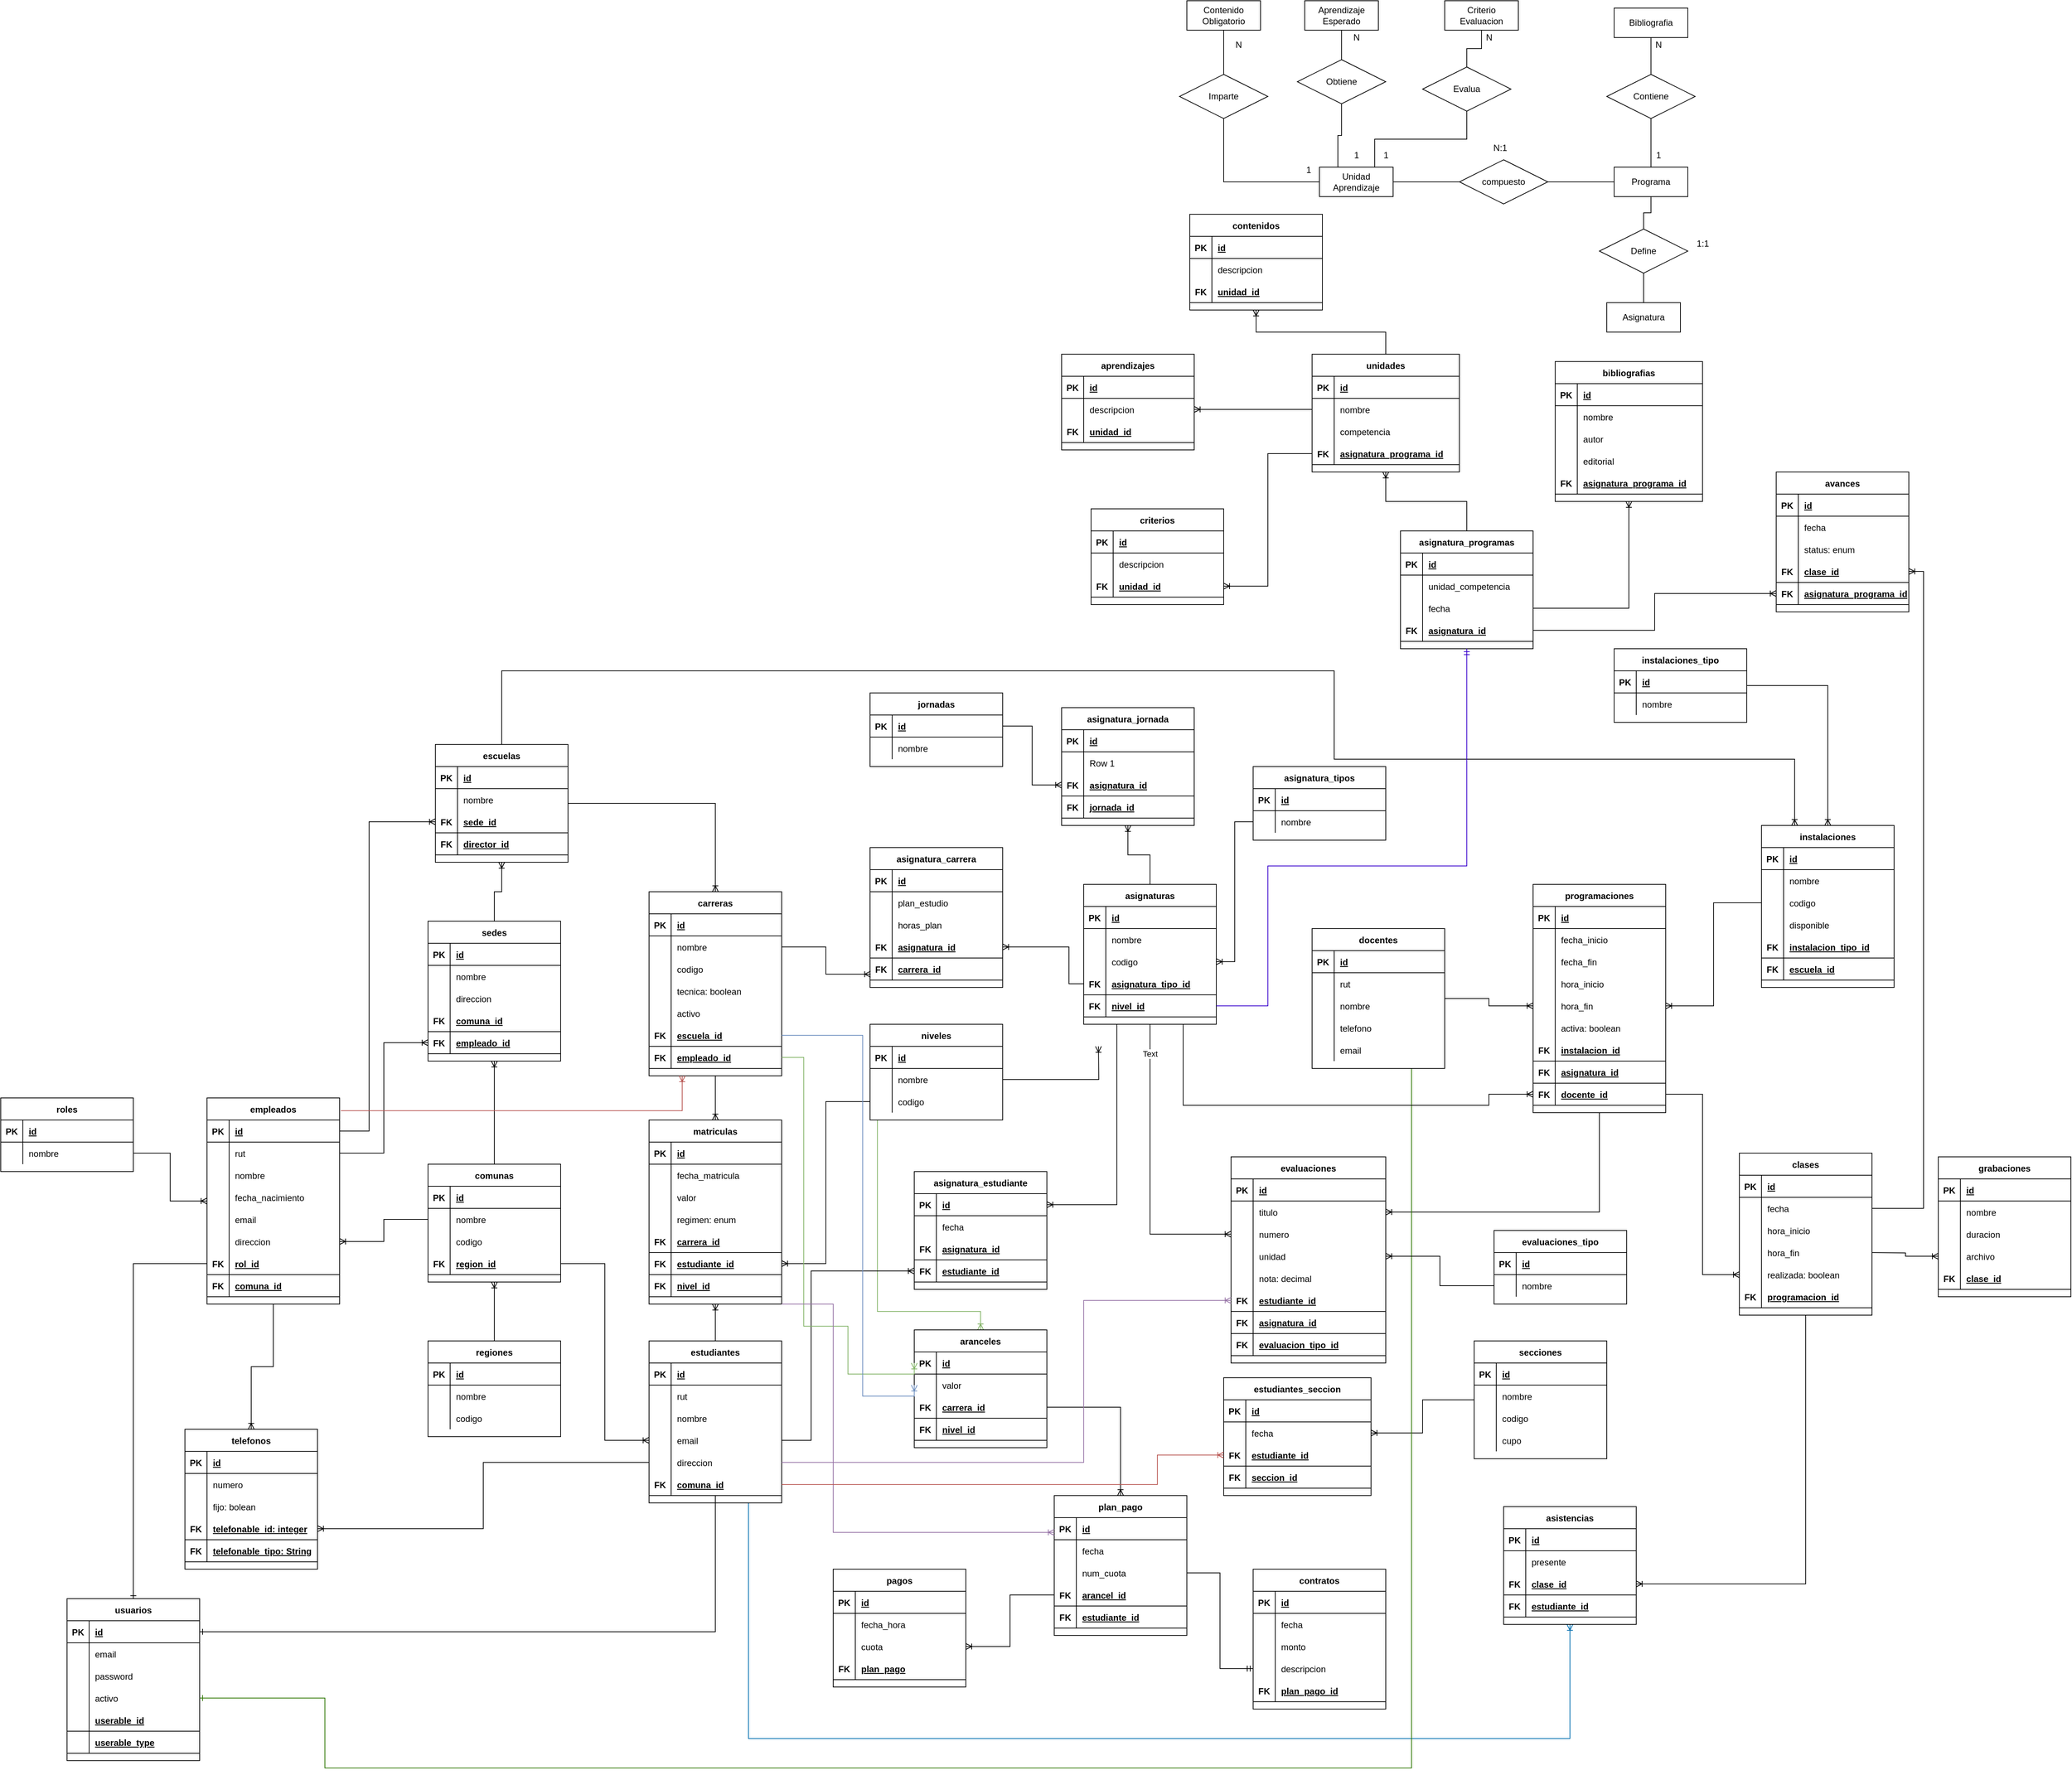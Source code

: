 <mxfile version="15.0.5" type="device" pages="3"><diagram id="_5J5BrwVZ2Ni4hHhgD20" name="Página-1"><mxGraphModel dx="869" dy="400" grid="1" gridSize="10" guides="1" tooltips="1" connect="1" arrows="1" fold="1" page="1" pageScale="1" pageWidth="827" pageHeight="1169" math="0" shadow="0"><root><mxCell id="0"/><mxCell id="1" parent="0"/><mxCell id="Y6RyTETJcmYHaXJxLMc0-1" value="roles" style="shape=table;startSize=30;container=1;collapsible=1;childLayout=tableLayout;fixedRows=1;rowLines=0;fontStyle=1;align=center;resizeLast=1;" vertex="1" parent="1"><mxGeometry x="40" y="1530" width="180" height="100" as="geometry"/></mxCell><mxCell id="Y6RyTETJcmYHaXJxLMc0-2" value="" style="shape=partialRectangle;collapsible=0;dropTarget=0;pointerEvents=0;fillColor=none;top=0;left=0;bottom=1;right=0;points=[[0,0.5],[1,0.5]];portConstraint=eastwest;" vertex="1" parent="Y6RyTETJcmYHaXJxLMc0-1"><mxGeometry y="30" width="180" height="30" as="geometry"/></mxCell><mxCell id="Y6RyTETJcmYHaXJxLMc0-3" value="PK" style="shape=partialRectangle;connectable=0;fillColor=none;top=0;left=0;bottom=0;right=0;fontStyle=1;overflow=hidden;" vertex="1" parent="Y6RyTETJcmYHaXJxLMc0-2"><mxGeometry width="30" height="30" as="geometry"/></mxCell><mxCell id="Y6RyTETJcmYHaXJxLMc0-4" value="id" style="shape=partialRectangle;connectable=0;fillColor=none;top=0;left=0;bottom=0;right=0;align=left;spacingLeft=6;fontStyle=5;overflow=hidden;" vertex="1" parent="Y6RyTETJcmYHaXJxLMc0-2"><mxGeometry x="30" width="150" height="30" as="geometry"/></mxCell><mxCell id="Y6RyTETJcmYHaXJxLMc0-5" value="" style="shape=partialRectangle;collapsible=0;dropTarget=0;pointerEvents=0;fillColor=none;top=0;left=0;bottom=0;right=0;points=[[0,0.5],[1,0.5]];portConstraint=eastwest;" vertex="1" parent="Y6RyTETJcmYHaXJxLMc0-1"><mxGeometry y="60" width="180" height="30" as="geometry"/></mxCell><mxCell id="Y6RyTETJcmYHaXJxLMc0-6" value="" style="shape=partialRectangle;connectable=0;fillColor=none;top=0;left=0;bottom=0;right=0;editable=1;overflow=hidden;" vertex="1" parent="Y6RyTETJcmYHaXJxLMc0-5"><mxGeometry width="30" height="30" as="geometry"/></mxCell><mxCell id="Y6RyTETJcmYHaXJxLMc0-7" value="nombre" style="shape=partialRectangle;connectable=0;fillColor=none;top=0;left=0;bottom=0;right=0;align=left;spacingLeft=6;overflow=hidden;" vertex="1" parent="Y6RyTETJcmYHaXJxLMc0-5"><mxGeometry x="30" width="150" height="30" as="geometry"/></mxCell><mxCell id="Y6RyTETJcmYHaXJxLMc0-8" value="usuarios" style="shape=table;startSize=30;container=1;collapsible=1;childLayout=tableLayout;fixedRows=1;rowLines=0;fontStyle=1;align=center;resizeLast=1;" vertex="1" parent="1"><mxGeometry x="130" y="2210" width="180" height="220" as="geometry"/></mxCell><mxCell id="Y6RyTETJcmYHaXJxLMc0-9" value="" style="shape=partialRectangle;collapsible=0;dropTarget=0;pointerEvents=0;fillColor=none;top=0;left=0;bottom=1;right=0;points=[[0,0.5],[1,0.5]];portConstraint=eastwest;" vertex="1" parent="Y6RyTETJcmYHaXJxLMc0-8"><mxGeometry y="30" width="180" height="30" as="geometry"/></mxCell><mxCell id="Y6RyTETJcmYHaXJxLMc0-10" value="PK" style="shape=partialRectangle;connectable=0;fillColor=none;top=0;left=0;bottom=0;right=0;fontStyle=1;overflow=hidden;" vertex="1" parent="Y6RyTETJcmYHaXJxLMc0-9"><mxGeometry width="30" height="30" as="geometry"/></mxCell><mxCell id="Y6RyTETJcmYHaXJxLMc0-11" value="id" style="shape=partialRectangle;connectable=0;fillColor=none;top=0;left=0;bottom=0;right=0;align=left;spacingLeft=6;fontStyle=5;overflow=hidden;" vertex="1" parent="Y6RyTETJcmYHaXJxLMc0-9"><mxGeometry x="30" width="150" height="30" as="geometry"/></mxCell><mxCell id="Y6RyTETJcmYHaXJxLMc0-12" value="" style="shape=partialRectangle;collapsible=0;dropTarget=0;pointerEvents=0;fillColor=none;top=0;left=0;bottom=0;right=0;points=[[0,0.5],[1,0.5]];portConstraint=eastwest;" vertex="1" parent="Y6RyTETJcmYHaXJxLMc0-8"><mxGeometry y="60" width="180" height="30" as="geometry"/></mxCell><mxCell id="Y6RyTETJcmYHaXJxLMc0-13" value="" style="shape=partialRectangle;connectable=0;fillColor=none;top=0;left=0;bottom=0;right=0;editable=1;overflow=hidden;" vertex="1" parent="Y6RyTETJcmYHaXJxLMc0-12"><mxGeometry width="30" height="30" as="geometry"/></mxCell><mxCell id="Y6RyTETJcmYHaXJxLMc0-14" value="email" style="shape=partialRectangle;connectable=0;fillColor=none;top=0;left=0;bottom=0;right=0;align=left;spacingLeft=6;overflow=hidden;" vertex="1" parent="Y6RyTETJcmYHaXJxLMc0-12"><mxGeometry x="30" width="150" height="30" as="geometry"/></mxCell><mxCell id="Y6RyTETJcmYHaXJxLMc0-15" value="" style="shape=partialRectangle;collapsible=0;dropTarget=0;pointerEvents=0;fillColor=none;top=0;left=0;bottom=0;right=0;points=[[0,0.5],[1,0.5]];portConstraint=eastwest;" vertex="1" parent="Y6RyTETJcmYHaXJxLMc0-8"><mxGeometry y="90" width="180" height="30" as="geometry"/></mxCell><mxCell id="Y6RyTETJcmYHaXJxLMc0-16" value="" style="shape=partialRectangle;connectable=0;fillColor=none;top=0;left=0;bottom=0;right=0;editable=1;overflow=hidden;" vertex="1" parent="Y6RyTETJcmYHaXJxLMc0-15"><mxGeometry width="30" height="30" as="geometry"/></mxCell><mxCell id="Y6RyTETJcmYHaXJxLMc0-17" value="password" style="shape=partialRectangle;connectable=0;fillColor=none;top=0;left=0;bottom=0;right=0;align=left;spacingLeft=6;overflow=hidden;" vertex="1" parent="Y6RyTETJcmYHaXJxLMc0-15"><mxGeometry x="30" width="150" height="30" as="geometry"/></mxCell><mxCell id="Y6RyTETJcmYHaXJxLMc0-18" value="" style="shape=partialRectangle;collapsible=0;dropTarget=0;pointerEvents=0;fillColor=none;top=0;left=0;bottom=0;right=0;points=[[0,0.5],[1,0.5]];portConstraint=eastwest;" vertex="1" parent="Y6RyTETJcmYHaXJxLMc0-8"><mxGeometry y="120" width="180" height="30" as="geometry"/></mxCell><mxCell id="Y6RyTETJcmYHaXJxLMc0-19" value="" style="shape=partialRectangle;connectable=0;fillColor=none;top=0;left=0;bottom=0;right=0;editable=1;overflow=hidden;" vertex="1" parent="Y6RyTETJcmYHaXJxLMc0-18"><mxGeometry width="30" height="30" as="geometry"/></mxCell><mxCell id="Y6RyTETJcmYHaXJxLMc0-20" value="activo" style="shape=partialRectangle;connectable=0;fillColor=none;top=0;left=0;bottom=0;right=0;align=left;spacingLeft=6;overflow=hidden;" vertex="1" parent="Y6RyTETJcmYHaXJxLMc0-18"><mxGeometry x="30" width="150" height="30" as="geometry"/></mxCell><mxCell id="Y6RyTETJcmYHaXJxLMc0-21" value="" style="shape=partialRectangle;collapsible=0;dropTarget=0;pointerEvents=0;fillColor=none;top=0;left=0;bottom=1;right=0;points=[[0,0.5],[1,0.5]];portConstraint=eastwest;" vertex="1" parent="Y6RyTETJcmYHaXJxLMc0-8"><mxGeometry y="150" width="180" height="30" as="geometry"/></mxCell><mxCell id="Y6RyTETJcmYHaXJxLMc0-22" value="" style="shape=partialRectangle;connectable=0;fillColor=none;top=0;left=0;bottom=0;right=0;fontStyle=1;overflow=hidden;" vertex="1" parent="Y6RyTETJcmYHaXJxLMc0-21"><mxGeometry width="30" height="30" as="geometry"/></mxCell><mxCell id="Y6RyTETJcmYHaXJxLMc0-23" value="userable_id" style="shape=partialRectangle;connectable=0;fillColor=none;top=0;left=0;bottom=0;right=0;align=left;spacingLeft=6;fontStyle=5;overflow=hidden;" vertex="1" parent="Y6RyTETJcmYHaXJxLMc0-21"><mxGeometry x="30" width="150" height="30" as="geometry"/></mxCell><mxCell id="Y6RyTETJcmYHaXJxLMc0-24" value="" style="shape=partialRectangle;collapsible=0;dropTarget=0;pointerEvents=0;fillColor=none;top=0;left=0;bottom=1;right=0;points=[[0,0.5],[1,0.5]];portConstraint=eastwest;" vertex="1" parent="Y6RyTETJcmYHaXJxLMc0-8"><mxGeometry y="180" width="180" height="30" as="geometry"/></mxCell><mxCell id="Y6RyTETJcmYHaXJxLMc0-25" value="" style="shape=partialRectangle;connectable=0;fillColor=none;top=0;left=0;bottom=0;right=0;fontStyle=1;overflow=hidden;" vertex="1" parent="Y6RyTETJcmYHaXJxLMc0-24"><mxGeometry width="30" height="30" as="geometry"/></mxCell><mxCell id="Y6RyTETJcmYHaXJxLMc0-26" value="userable_type" style="shape=partialRectangle;connectable=0;fillColor=none;top=0;left=0;bottom=0;right=0;align=left;spacingLeft=6;fontStyle=5;overflow=hidden;" vertex="1" parent="Y6RyTETJcmYHaXJxLMc0-24"><mxGeometry x="30" width="150" height="30" as="geometry"/></mxCell><mxCell id="Y6RyTETJcmYHaXJxLMc0-27" style="edgeStyle=orthogonalEdgeStyle;rounded=0;orthogonalLoop=1;jettySize=auto;html=1;entryX=0.5;entryY=0;entryDx=0;entryDy=0;endArrow=ERoneToMany;endFill=0;" edge="1" parent="1" source="Y6RyTETJcmYHaXJxLMc0-28" target="Y6RyTETJcmYHaXJxLMc0-55"><mxGeometry relative="1" as="geometry"/></mxCell><mxCell id="Y6RyTETJcmYHaXJxLMc0-28" value="empleados" style="shape=table;startSize=30;container=1;collapsible=1;childLayout=tableLayout;fixedRows=1;rowLines=0;fontStyle=1;align=center;resizeLast=1;" vertex="1" parent="1"><mxGeometry x="320" y="1530" width="180" height="280" as="geometry"/></mxCell><mxCell id="Y6RyTETJcmYHaXJxLMc0-29" value="" style="shape=partialRectangle;collapsible=0;dropTarget=0;pointerEvents=0;fillColor=none;top=0;left=0;bottom=1;right=0;points=[[0,0.5],[1,0.5]];portConstraint=eastwest;" vertex="1" parent="Y6RyTETJcmYHaXJxLMc0-28"><mxGeometry y="30" width="180" height="30" as="geometry"/></mxCell><mxCell id="Y6RyTETJcmYHaXJxLMc0-30" value="PK" style="shape=partialRectangle;connectable=0;fillColor=none;top=0;left=0;bottom=0;right=0;fontStyle=1;overflow=hidden;" vertex="1" parent="Y6RyTETJcmYHaXJxLMc0-29"><mxGeometry width="30" height="30" as="geometry"/></mxCell><mxCell id="Y6RyTETJcmYHaXJxLMc0-31" value="id" style="shape=partialRectangle;connectable=0;fillColor=none;top=0;left=0;bottom=0;right=0;align=left;spacingLeft=6;fontStyle=5;overflow=hidden;" vertex="1" parent="Y6RyTETJcmYHaXJxLMc0-29"><mxGeometry x="30" width="150" height="30" as="geometry"/></mxCell><mxCell id="Y6RyTETJcmYHaXJxLMc0-32" value="" style="shape=partialRectangle;collapsible=0;dropTarget=0;pointerEvents=0;fillColor=none;top=0;left=0;bottom=0;right=0;points=[[0,0.5],[1,0.5]];portConstraint=eastwest;" vertex="1" parent="Y6RyTETJcmYHaXJxLMc0-28"><mxGeometry y="60" width="180" height="30" as="geometry"/></mxCell><mxCell id="Y6RyTETJcmYHaXJxLMc0-33" value="" style="shape=partialRectangle;connectable=0;fillColor=none;top=0;left=0;bottom=0;right=0;editable=1;overflow=hidden;" vertex="1" parent="Y6RyTETJcmYHaXJxLMc0-32"><mxGeometry width="30" height="30" as="geometry"/></mxCell><mxCell id="Y6RyTETJcmYHaXJxLMc0-34" value="rut" style="shape=partialRectangle;connectable=0;fillColor=none;top=0;left=0;bottom=0;right=0;align=left;spacingLeft=6;overflow=hidden;" vertex="1" parent="Y6RyTETJcmYHaXJxLMc0-32"><mxGeometry x="30" width="150" height="30" as="geometry"/></mxCell><mxCell id="Y6RyTETJcmYHaXJxLMc0-35" value="" style="shape=partialRectangle;collapsible=0;dropTarget=0;pointerEvents=0;fillColor=none;top=0;left=0;bottom=0;right=0;points=[[0,0.5],[1,0.5]];portConstraint=eastwest;" vertex="1" parent="Y6RyTETJcmYHaXJxLMc0-28"><mxGeometry y="90" width="180" height="30" as="geometry"/></mxCell><mxCell id="Y6RyTETJcmYHaXJxLMc0-36" value="" style="shape=partialRectangle;connectable=0;fillColor=none;top=0;left=0;bottom=0;right=0;editable=1;overflow=hidden;" vertex="1" parent="Y6RyTETJcmYHaXJxLMc0-35"><mxGeometry width="30" height="30" as="geometry"/></mxCell><mxCell id="Y6RyTETJcmYHaXJxLMc0-37" value="nombre" style="shape=partialRectangle;connectable=0;fillColor=none;top=0;left=0;bottom=0;right=0;align=left;spacingLeft=6;overflow=hidden;" vertex="1" parent="Y6RyTETJcmYHaXJxLMc0-35"><mxGeometry x="30" width="150" height="30" as="geometry"/></mxCell><mxCell id="Y6RyTETJcmYHaXJxLMc0-38" value="" style="shape=partialRectangle;collapsible=0;dropTarget=0;pointerEvents=0;fillColor=none;top=0;left=0;bottom=0;right=0;points=[[0,0.5],[1,0.5]];portConstraint=eastwest;" vertex="1" parent="Y6RyTETJcmYHaXJxLMc0-28"><mxGeometry y="120" width="180" height="30" as="geometry"/></mxCell><mxCell id="Y6RyTETJcmYHaXJxLMc0-39" value="" style="shape=partialRectangle;connectable=0;fillColor=none;top=0;left=0;bottom=0;right=0;editable=1;overflow=hidden;" vertex="1" parent="Y6RyTETJcmYHaXJxLMc0-38"><mxGeometry width="30" height="30" as="geometry"/></mxCell><mxCell id="Y6RyTETJcmYHaXJxLMc0-40" value="fecha_nacimiento" style="shape=partialRectangle;connectable=0;fillColor=none;top=0;left=0;bottom=0;right=0;align=left;spacingLeft=6;overflow=hidden;" vertex="1" parent="Y6RyTETJcmYHaXJxLMc0-38"><mxGeometry x="30" width="150" height="30" as="geometry"/></mxCell><mxCell id="Y6RyTETJcmYHaXJxLMc0-41" value="" style="shape=partialRectangle;collapsible=0;dropTarget=0;pointerEvents=0;fillColor=none;top=0;left=0;bottom=0;right=0;points=[[0,0.5],[1,0.5]];portConstraint=eastwest;" vertex="1" parent="Y6RyTETJcmYHaXJxLMc0-28"><mxGeometry y="150" width="180" height="30" as="geometry"/></mxCell><mxCell id="Y6RyTETJcmYHaXJxLMc0-42" value="" style="shape=partialRectangle;connectable=0;fillColor=none;top=0;left=0;bottom=0;right=0;editable=1;overflow=hidden;" vertex="1" parent="Y6RyTETJcmYHaXJxLMc0-41"><mxGeometry width="30" height="30" as="geometry"/></mxCell><mxCell id="Y6RyTETJcmYHaXJxLMc0-43" value="email" style="shape=partialRectangle;connectable=0;fillColor=none;top=0;left=0;bottom=0;right=0;align=left;spacingLeft=6;overflow=hidden;" vertex="1" parent="Y6RyTETJcmYHaXJxLMc0-41"><mxGeometry x="30" width="150" height="30" as="geometry"/></mxCell><mxCell id="Y6RyTETJcmYHaXJxLMc0-44" value="" style="shape=partialRectangle;collapsible=0;dropTarget=0;pointerEvents=0;fillColor=none;top=0;left=0;bottom=0;right=0;points=[[0,0.5],[1,0.5]];portConstraint=eastwest;" vertex="1" parent="Y6RyTETJcmYHaXJxLMc0-28"><mxGeometry y="180" width="180" height="30" as="geometry"/></mxCell><mxCell id="Y6RyTETJcmYHaXJxLMc0-45" value="" style="shape=partialRectangle;connectable=0;fillColor=none;top=0;left=0;bottom=0;right=0;editable=1;overflow=hidden;" vertex="1" parent="Y6RyTETJcmYHaXJxLMc0-44"><mxGeometry width="30" height="30" as="geometry"/></mxCell><mxCell id="Y6RyTETJcmYHaXJxLMc0-46" value="direccion" style="shape=partialRectangle;connectable=0;fillColor=none;top=0;left=0;bottom=0;right=0;align=left;spacingLeft=6;overflow=hidden;" vertex="1" parent="Y6RyTETJcmYHaXJxLMc0-44"><mxGeometry x="30" width="150" height="30" as="geometry"/></mxCell><mxCell id="Y6RyTETJcmYHaXJxLMc0-47" value="" style="shape=partialRectangle;collapsible=0;dropTarget=0;pointerEvents=0;fillColor=none;top=0;left=0;bottom=1;right=0;points=[[0,0.5],[1,0.5]];portConstraint=eastwest;" vertex="1" parent="Y6RyTETJcmYHaXJxLMc0-28"><mxGeometry y="210" width="180" height="30" as="geometry"/></mxCell><mxCell id="Y6RyTETJcmYHaXJxLMc0-48" value="FK" style="shape=partialRectangle;connectable=0;fillColor=none;top=0;left=0;bottom=0;right=0;fontStyle=1;overflow=hidden;" vertex="1" parent="Y6RyTETJcmYHaXJxLMc0-47"><mxGeometry width="30" height="30" as="geometry"/></mxCell><mxCell id="Y6RyTETJcmYHaXJxLMc0-49" value="rol_id" style="shape=partialRectangle;connectable=0;fillColor=none;top=0;left=0;bottom=0;right=0;align=left;spacingLeft=6;fontStyle=5;overflow=hidden;" vertex="1" parent="Y6RyTETJcmYHaXJxLMc0-47"><mxGeometry x="30" width="150" height="30" as="geometry"/></mxCell><mxCell id="Y6RyTETJcmYHaXJxLMc0-50" value="" style="shape=partialRectangle;collapsible=0;dropTarget=0;pointerEvents=0;fillColor=none;top=0;left=0;bottom=1;right=0;points=[[0,0.5],[1,0.5]];portConstraint=eastwest;" vertex="1" parent="Y6RyTETJcmYHaXJxLMc0-28"><mxGeometry y="240" width="180" height="30" as="geometry"/></mxCell><mxCell id="Y6RyTETJcmYHaXJxLMc0-51" value="FK" style="shape=partialRectangle;connectable=0;fillColor=none;top=0;left=0;bottom=0;right=0;fontStyle=1;overflow=hidden;" vertex="1" parent="Y6RyTETJcmYHaXJxLMc0-50"><mxGeometry width="30" height="30" as="geometry"/></mxCell><mxCell id="Y6RyTETJcmYHaXJxLMc0-52" value="comuna_id" style="shape=partialRectangle;connectable=0;fillColor=none;top=0;left=0;bottom=0;right=0;align=left;spacingLeft=6;fontStyle=5;overflow=hidden;" vertex="1" parent="Y6RyTETJcmYHaXJxLMc0-50"><mxGeometry x="30" width="150" height="30" as="geometry"/></mxCell><mxCell id="Y6RyTETJcmYHaXJxLMc0-53" style="edgeStyle=orthogonalEdgeStyle;rounded=0;orthogonalLoop=1;jettySize=auto;html=1;entryX=0;entryY=0.5;entryDx=0;entryDy=0;endArrow=ERoneToMany;endFill=0;" edge="1" parent="1" source="Y6RyTETJcmYHaXJxLMc0-5" target="Y6RyTETJcmYHaXJxLMc0-28"><mxGeometry relative="1" as="geometry"/></mxCell><mxCell id="Y6RyTETJcmYHaXJxLMc0-54" style="edgeStyle=orthogonalEdgeStyle;rounded=0;orthogonalLoop=1;jettySize=auto;html=1;entryX=0.5;entryY=0;entryDx=0;entryDy=0;endArrow=ERone;endFill=0;" edge="1" parent="1" source="Y6RyTETJcmYHaXJxLMc0-47" target="Y6RyTETJcmYHaXJxLMc0-8"><mxGeometry relative="1" as="geometry"/></mxCell><mxCell id="Y6RyTETJcmYHaXJxLMc0-55" value="telefonos" style="shape=table;startSize=30;container=1;collapsible=1;childLayout=tableLayout;fixedRows=1;rowLines=0;fontStyle=1;align=center;resizeLast=1;" vertex="1" parent="1"><mxGeometry x="290" y="1980" width="180" height="190" as="geometry"/></mxCell><mxCell id="Y6RyTETJcmYHaXJxLMc0-56" value="" style="shape=partialRectangle;collapsible=0;dropTarget=0;pointerEvents=0;fillColor=none;top=0;left=0;bottom=1;right=0;points=[[0,0.5],[1,0.5]];portConstraint=eastwest;" vertex="1" parent="Y6RyTETJcmYHaXJxLMc0-55"><mxGeometry y="30" width="180" height="30" as="geometry"/></mxCell><mxCell id="Y6RyTETJcmYHaXJxLMc0-57" value="PK" style="shape=partialRectangle;connectable=0;fillColor=none;top=0;left=0;bottom=0;right=0;fontStyle=1;overflow=hidden;" vertex="1" parent="Y6RyTETJcmYHaXJxLMc0-56"><mxGeometry width="30" height="30" as="geometry"/></mxCell><mxCell id="Y6RyTETJcmYHaXJxLMc0-58" value="id" style="shape=partialRectangle;connectable=0;fillColor=none;top=0;left=0;bottom=0;right=0;align=left;spacingLeft=6;fontStyle=5;overflow=hidden;" vertex="1" parent="Y6RyTETJcmYHaXJxLMc0-56"><mxGeometry x="30" width="150" height="30" as="geometry"/></mxCell><mxCell id="Y6RyTETJcmYHaXJxLMc0-59" value="" style="shape=partialRectangle;collapsible=0;dropTarget=0;pointerEvents=0;fillColor=none;top=0;left=0;bottom=0;right=0;points=[[0,0.5],[1,0.5]];portConstraint=eastwest;" vertex="1" parent="Y6RyTETJcmYHaXJxLMc0-55"><mxGeometry y="60" width="180" height="30" as="geometry"/></mxCell><mxCell id="Y6RyTETJcmYHaXJxLMc0-60" value="" style="shape=partialRectangle;connectable=0;fillColor=none;top=0;left=0;bottom=0;right=0;editable=1;overflow=hidden;" vertex="1" parent="Y6RyTETJcmYHaXJxLMc0-59"><mxGeometry width="30" height="30" as="geometry"/></mxCell><mxCell id="Y6RyTETJcmYHaXJxLMc0-61" value="numero" style="shape=partialRectangle;connectable=0;fillColor=none;top=0;left=0;bottom=0;right=0;align=left;spacingLeft=6;overflow=hidden;" vertex="1" parent="Y6RyTETJcmYHaXJxLMc0-59"><mxGeometry x="30" width="150" height="30" as="geometry"/></mxCell><mxCell id="Y6RyTETJcmYHaXJxLMc0-62" value="" style="shape=partialRectangle;collapsible=0;dropTarget=0;pointerEvents=0;fillColor=none;top=0;left=0;bottom=0;right=0;points=[[0,0.5],[1,0.5]];portConstraint=eastwest;" vertex="1" parent="Y6RyTETJcmYHaXJxLMc0-55"><mxGeometry y="90" width="180" height="30" as="geometry"/></mxCell><mxCell id="Y6RyTETJcmYHaXJxLMc0-63" value="" style="shape=partialRectangle;connectable=0;fillColor=none;top=0;left=0;bottom=0;right=0;editable=1;overflow=hidden;" vertex="1" parent="Y6RyTETJcmYHaXJxLMc0-62"><mxGeometry width="30" height="30" as="geometry"/></mxCell><mxCell id="Y6RyTETJcmYHaXJxLMc0-64" value="fijo: bolean" style="shape=partialRectangle;connectable=0;fillColor=none;top=0;left=0;bottom=0;right=0;align=left;spacingLeft=6;overflow=hidden;" vertex="1" parent="Y6RyTETJcmYHaXJxLMc0-62"><mxGeometry x="30" width="150" height="30" as="geometry"/></mxCell><mxCell id="Y6RyTETJcmYHaXJxLMc0-65" value="" style="shape=partialRectangle;collapsible=0;dropTarget=0;pointerEvents=0;fillColor=none;top=0;left=0;bottom=1;right=0;points=[[0,0.5],[1,0.5]];portConstraint=eastwest;" vertex="1" parent="Y6RyTETJcmYHaXJxLMc0-55"><mxGeometry y="120" width="180" height="30" as="geometry"/></mxCell><mxCell id="Y6RyTETJcmYHaXJxLMc0-66" value="FK" style="shape=partialRectangle;connectable=0;fillColor=none;top=0;left=0;bottom=0;right=0;fontStyle=1;overflow=hidden;" vertex="1" parent="Y6RyTETJcmYHaXJxLMc0-65"><mxGeometry width="30" height="30" as="geometry"/></mxCell><mxCell id="Y6RyTETJcmYHaXJxLMc0-67" value="telefonable_id: integer" style="shape=partialRectangle;connectable=0;fillColor=none;top=0;left=0;bottom=0;right=0;align=left;spacingLeft=6;fontStyle=5;overflow=hidden;" vertex="1" parent="Y6RyTETJcmYHaXJxLMc0-65"><mxGeometry x="30" width="150" height="30" as="geometry"/></mxCell><mxCell id="Y6RyTETJcmYHaXJxLMc0-68" value="" style="shape=partialRectangle;collapsible=0;dropTarget=0;pointerEvents=0;fillColor=none;top=0;left=0;bottom=1;right=0;points=[[0,0.5],[1,0.5]];portConstraint=eastwest;" vertex="1" parent="Y6RyTETJcmYHaXJxLMc0-55"><mxGeometry y="150" width="180" height="30" as="geometry"/></mxCell><mxCell id="Y6RyTETJcmYHaXJxLMc0-69" value="FK" style="shape=partialRectangle;connectable=0;fillColor=none;top=0;left=0;bottom=0;right=0;fontStyle=1;overflow=hidden;" vertex="1" parent="Y6RyTETJcmYHaXJxLMc0-68"><mxGeometry width="30" height="30" as="geometry"/></mxCell><mxCell id="Y6RyTETJcmYHaXJxLMc0-70" value="telefonable_tipo: String" style="shape=partialRectangle;connectable=0;fillColor=none;top=0;left=0;bottom=0;right=0;align=left;spacingLeft=6;fontStyle=5;overflow=hidden;" vertex="1" parent="Y6RyTETJcmYHaXJxLMc0-68"><mxGeometry x="30" width="150" height="30" as="geometry"/></mxCell><mxCell id="Y6RyTETJcmYHaXJxLMc0-71" style="edgeStyle=orthogonalEdgeStyle;rounded=0;orthogonalLoop=1;jettySize=auto;html=1;entryX=0.5;entryY=1;entryDx=0;entryDy=0;endArrow=ERoneToMany;endFill=0;" edge="1" parent="1" source="Y6RyTETJcmYHaXJxLMc0-72" target="Y6RyTETJcmYHaXJxLMc0-83"><mxGeometry relative="1" as="geometry"/></mxCell><mxCell id="Y6RyTETJcmYHaXJxLMc0-72" value="regiones" style="shape=table;startSize=30;container=1;collapsible=1;childLayout=tableLayout;fixedRows=1;rowLines=0;fontStyle=1;align=center;resizeLast=1;" vertex="1" parent="1"><mxGeometry x="620" y="1860" width="180" height="130" as="geometry"/></mxCell><mxCell id="Y6RyTETJcmYHaXJxLMc0-73" value="" style="shape=partialRectangle;collapsible=0;dropTarget=0;pointerEvents=0;fillColor=none;top=0;left=0;bottom=1;right=0;points=[[0,0.5],[1,0.5]];portConstraint=eastwest;" vertex="1" parent="Y6RyTETJcmYHaXJxLMc0-72"><mxGeometry y="30" width="180" height="30" as="geometry"/></mxCell><mxCell id="Y6RyTETJcmYHaXJxLMc0-74" value="PK" style="shape=partialRectangle;connectable=0;fillColor=none;top=0;left=0;bottom=0;right=0;fontStyle=1;overflow=hidden;" vertex="1" parent="Y6RyTETJcmYHaXJxLMc0-73"><mxGeometry width="30" height="30" as="geometry"/></mxCell><mxCell id="Y6RyTETJcmYHaXJxLMc0-75" value="id" style="shape=partialRectangle;connectable=0;fillColor=none;top=0;left=0;bottom=0;right=0;align=left;spacingLeft=6;fontStyle=5;overflow=hidden;" vertex="1" parent="Y6RyTETJcmYHaXJxLMc0-73"><mxGeometry x="30" width="150" height="30" as="geometry"/></mxCell><mxCell id="Y6RyTETJcmYHaXJxLMc0-76" value="" style="shape=partialRectangle;collapsible=0;dropTarget=0;pointerEvents=0;fillColor=none;top=0;left=0;bottom=0;right=0;points=[[0,0.5],[1,0.5]];portConstraint=eastwest;" vertex="1" parent="Y6RyTETJcmYHaXJxLMc0-72"><mxGeometry y="60" width="180" height="30" as="geometry"/></mxCell><mxCell id="Y6RyTETJcmYHaXJxLMc0-77" value="" style="shape=partialRectangle;connectable=0;fillColor=none;top=0;left=0;bottom=0;right=0;editable=1;overflow=hidden;" vertex="1" parent="Y6RyTETJcmYHaXJxLMc0-76"><mxGeometry width="30" height="30" as="geometry"/></mxCell><mxCell id="Y6RyTETJcmYHaXJxLMc0-78" value="nombre" style="shape=partialRectangle;connectable=0;fillColor=none;top=0;left=0;bottom=0;right=0;align=left;spacingLeft=6;overflow=hidden;" vertex="1" parent="Y6RyTETJcmYHaXJxLMc0-76"><mxGeometry x="30" width="150" height="30" as="geometry"/></mxCell><mxCell id="Y6RyTETJcmYHaXJxLMc0-79" value="" style="shape=partialRectangle;collapsible=0;dropTarget=0;pointerEvents=0;fillColor=none;top=0;left=0;bottom=0;right=0;points=[[0,0.5],[1,0.5]];portConstraint=eastwest;" vertex="1" parent="Y6RyTETJcmYHaXJxLMc0-72"><mxGeometry y="90" width="180" height="30" as="geometry"/></mxCell><mxCell id="Y6RyTETJcmYHaXJxLMc0-80" value="" style="shape=partialRectangle;connectable=0;fillColor=none;top=0;left=0;bottom=0;right=0;editable=1;overflow=hidden;" vertex="1" parent="Y6RyTETJcmYHaXJxLMc0-79"><mxGeometry width="30" height="30" as="geometry"/></mxCell><mxCell id="Y6RyTETJcmYHaXJxLMc0-81" value="codigo" style="shape=partialRectangle;connectable=0;fillColor=none;top=0;left=0;bottom=0;right=0;align=left;spacingLeft=6;overflow=hidden;" vertex="1" parent="Y6RyTETJcmYHaXJxLMc0-79"><mxGeometry x="30" width="150" height="30" as="geometry"/></mxCell><mxCell id="Y6RyTETJcmYHaXJxLMc0-82" style="edgeStyle=orthogonalEdgeStyle;rounded=0;orthogonalLoop=1;jettySize=auto;html=1;entryX=0.5;entryY=1;entryDx=0;entryDy=0;endArrow=ERoneToMany;endFill=0;" edge="1" parent="1" source="Y6RyTETJcmYHaXJxLMc0-83" target="Y6RyTETJcmYHaXJxLMc0-112"><mxGeometry relative="1" as="geometry"/></mxCell><mxCell id="Y6RyTETJcmYHaXJxLMc0-83" value="comunas" style="shape=table;startSize=30;container=1;collapsible=1;childLayout=tableLayout;fixedRows=1;rowLines=0;fontStyle=1;align=center;resizeLast=1;" vertex="1" parent="1"><mxGeometry x="620" y="1620" width="180" height="160" as="geometry"/></mxCell><mxCell id="Y6RyTETJcmYHaXJxLMc0-84" value="" style="shape=partialRectangle;collapsible=0;dropTarget=0;pointerEvents=0;fillColor=none;top=0;left=0;bottom=1;right=0;points=[[0,0.5],[1,0.5]];portConstraint=eastwest;" vertex="1" parent="Y6RyTETJcmYHaXJxLMc0-83"><mxGeometry y="30" width="180" height="30" as="geometry"/></mxCell><mxCell id="Y6RyTETJcmYHaXJxLMc0-85" value="PK" style="shape=partialRectangle;connectable=0;fillColor=none;top=0;left=0;bottom=0;right=0;fontStyle=1;overflow=hidden;" vertex="1" parent="Y6RyTETJcmYHaXJxLMc0-84"><mxGeometry width="30" height="30" as="geometry"/></mxCell><mxCell id="Y6RyTETJcmYHaXJxLMc0-86" value="id" style="shape=partialRectangle;connectable=0;fillColor=none;top=0;left=0;bottom=0;right=0;align=left;spacingLeft=6;fontStyle=5;overflow=hidden;" vertex="1" parent="Y6RyTETJcmYHaXJxLMc0-84"><mxGeometry x="30" width="150" height="30" as="geometry"/></mxCell><mxCell id="Y6RyTETJcmYHaXJxLMc0-87" value="" style="shape=partialRectangle;collapsible=0;dropTarget=0;pointerEvents=0;fillColor=none;top=0;left=0;bottom=0;right=0;points=[[0,0.5],[1,0.5]];portConstraint=eastwest;" vertex="1" parent="Y6RyTETJcmYHaXJxLMc0-83"><mxGeometry y="60" width="180" height="30" as="geometry"/></mxCell><mxCell id="Y6RyTETJcmYHaXJxLMc0-88" value="" style="shape=partialRectangle;connectable=0;fillColor=none;top=0;left=0;bottom=0;right=0;editable=1;overflow=hidden;" vertex="1" parent="Y6RyTETJcmYHaXJxLMc0-87"><mxGeometry width="30" height="30" as="geometry"/></mxCell><mxCell id="Y6RyTETJcmYHaXJxLMc0-89" value="nombre" style="shape=partialRectangle;connectable=0;fillColor=none;top=0;left=0;bottom=0;right=0;align=left;spacingLeft=6;overflow=hidden;" vertex="1" parent="Y6RyTETJcmYHaXJxLMc0-87"><mxGeometry x="30" width="150" height="30" as="geometry"/></mxCell><mxCell id="Y6RyTETJcmYHaXJxLMc0-90" value="" style="shape=partialRectangle;collapsible=0;dropTarget=0;pointerEvents=0;fillColor=none;top=0;left=0;bottom=0;right=0;points=[[0,0.5],[1,0.5]];portConstraint=eastwest;" vertex="1" parent="Y6RyTETJcmYHaXJxLMc0-83"><mxGeometry y="90" width="180" height="30" as="geometry"/></mxCell><mxCell id="Y6RyTETJcmYHaXJxLMc0-91" value="" style="shape=partialRectangle;connectable=0;fillColor=none;top=0;left=0;bottom=0;right=0;editable=1;overflow=hidden;" vertex="1" parent="Y6RyTETJcmYHaXJxLMc0-90"><mxGeometry width="30" height="30" as="geometry"/></mxCell><mxCell id="Y6RyTETJcmYHaXJxLMc0-92" value="codigo" style="shape=partialRectangle;connectable=0;fillColor=none;top=0;left=0;bottom=0;right=0;align=left;spacingLeft=6;overflow=hidden;" vertex="1" parent="Y6RyTETJcmYHaXJxLMc0-90"><mxGeometry x="30" width="150" height="30" as="geometry"/></mxCell><mxCell id="Y6RyTETJcmYHaXJxLMc0-93" value="" style="shape=partialRectangle;collapsible=0;dropTarget=0;pointerEvents=0;fillColor=none;top=0;left=0;bottom=1;right=0;points=[[0,0.5],[1,0.5]];portConstraint=eastwest;" vertex="1" parent="Y6RyTETJcmYHaXJxLMc0-83"><mxGeometry y="120" width="180" height="30" as="geometry"/></mxCell><mxCell id="Y6RyTETJcmYHaXJxLMc0-94" value="FK" style="shape=partialRectangle;connectable=0;fillColor=none;top=0;left=0;bottom=0;right=0;fontStyle=1;overflow=hidden;" vertex="1" parent="Y6RyTETJcmYHaXJxLMc0-93"><mxGeometry width="30" height="30" as="geometry"/></mxCell><mxCell id="Y6RyTETJcmYHaXJxLMc0-95" value="region_id" style="shape=partialRectangle;connectable=0;fillColor=none;top=0;left=0;bottom=0;right=0;align=left;spacingLeft=6;fontStyle=5;overflow=hidden;" vertex="1" parent="Y6RyTETJcmYHaXJxLMc0-93"><mxGeometry x="30" width="150" height="30" as="geometry"/></mxCell><mxCell id="Y6RyTETJcmYHaXJxLMc0-96" style="edgeStyle=orthogonalEdgeStyle;rounded=0;orthogonalLoop=1;jettySize=auto;html=1;entryX=1;entryY=0.5;entryDx=0;entryDy=0;endArrow=ERoneToMany;endFill=0;" edge="1" parent="1" source="Y6RyTETJcmYHaXJxLMc0-87" target="Y6RyTETJcmYHaXJxLMc0-44"><mxGeometry relative="1" as="geometry"/></mxCell><mxCell id="Y6RyTETJcmYHaXJxLMc0-97" style="edgeStyle=orthogonalEdgeStyle;rounded=0;orthogonalLoop=1;jettySize=auto;html=1;entryX=0.5;entryY=0;entryDx=0;entryDy=0;endArrow=ERoneToMany;endFill=0;" edge="1" parent="1" source="Y6RyTETJcmYHaXJxLMc0-98" target="Y6RyTETJcmYHaXJxLMc0-131"><mxGeometry relative="1" as="geometry"/></mxCell><mxCell id="Y6RyTETJcmYHaXJxLMc0-98" value="escuelas" style="shape=table;startSize=30;container=1;collapsible=1;childLayout=tableLayout;fixedRows=1;rowLines=0;fontStyle=1;align=center;resizeLast=1;" vertex="1" parent="1"><mxGeometry x="630" y="1050" width="180" height="160" as="geometry"/></mxCell><mxCell id="Y6RyTETJcmYHaXJxLMc0-99" value="" style="shape=partialRectangle;collapsible=0;dropTarget=0;pointerEvents=0;fillColor=none;top=0;left=0;bottom=1;right=0;points=[[0,0.5],[1,0.5]];portConstraint=eastwest;" vertex="1" parent="Y6RyTETJcmYHaXJxLMc0-98"><mxGeometry y="30" width="180" height="30" as="geometry"/></mxCell><mxCell id="Y6RyTETJcmYHaXJxLMc0-100" value="PK" style="shape=partialRectangle;connectable=0;fillColor=none;top=0;left=0;bottom=0;right=0;fontStyle=1;overflow=hidden;" vertex="1" parent="Y6RyTETJcmYHaXJxLMc0-99"><mxGeometry width="30" height="30" as="geometry"/></mxCell><mxCell id="Y6RyTETJcmYHaXJxLMc0-101" value="id" style="shape=partialRectangle;connectable=0;fillColor=none;top=0;left=0;bottom=0;right=0;align=left;spacingLeft=6;fontStyle=5;overflow=hidden;" vertex="1" parent="Y6RyTETJcmYHaXJxLMc0-99"><mxGeometry x="30" width="150" height="30" as="geometry"/></mxCell><mxCell id="Y6RyTETJcmYHaXJxLMc0-102" value="" style="shape=partialRectangle;collapsible=0;dropTarget=0;pointerEvents=0;fillColor=none;top=0;left=0;bottom=0;right=0;points=[[0,0.5],[1,0.5]];portConstraint=eastwest;" vertex="1" parent="Y6RyTETJcmYHaXJxLMc0-98"><mxGeometry y="60" width="180" height="30" as="geometry"/></mxCell><mxCell id="Y6RyTETJcmYHaXJxLMc0-103" value="" style="shape=partialRectangle;connectable=0;fillColor=none;top=0;left=0;bottom=0;right=0;editable=1;overflow=hidden;" vertex="1" parent="Y6RyTETJcmYHaXJxLMc0-102"><mxGeometry width="30" height="30" as="geometry"/></mxCell><mxCell id="Y6RyTETJcmYHaXJxLMc0-104" value="nombre" style="shape=partialRectangle;connectable=0;fillColor=none;top=0;left=0;bottom=0;right=0;align=left;spacingLeft=6;overflow=hidden;" vertex="1" parent="Y6RyTETJcmYHaXJxLMc0-102"><mxGeometry x="30" width="150" height="30" as="geometry"/></mxCell><mxCell id="Y6RyTETJcmYHaXJxLMc0-105" value="" style="shape=partialRectangle;collapsible=0;dropTarget=0;pointerEvents=0;fillColor=none;top=0;left=0;bottom=1;right=0;points=[[0,0.5],[1,0.5]];portConstraint=eastwest;" vertex="1" parent="Y6RyTETJcmYHaXJxLMc0-98"><mxGeometry y="90" width="180" height="30" as="geometry"/></mxCell><mxCell id="Y6RyTETJcmYHaXJxLMc0-106" value="FK" style="shape=partialRectangle;connectable=0;fillColor=none;top=0;left=0;bottom=0;right=0;fontStyle=1;overflow=hidden;" vertex="1" parent="Y6RyTETJcmYHaXJxLMc0-105"><mxGeometry width="30" height="30" as="geometry"/></mxCell><mxCell id="Y6RyTETJcmYHaXJxLMc0-107" value="sede_id" style="shape=partialRectangle;connectable=0;fillColor=none;top=0;left=0;bottom=0;right=0;align=left;spacingLeft=6;fontStyle=5;overflow=hidden;" vertex="1" parent="Y6RyTETJcmYHaXJxLMc0-105"><mxGeometry x="30" width="150" height="30" as="geometry"/></mxCell><mxCell id="Y6RyTETJcmYHaXJxLMc0-108" value="" style="shape=partialRectangle;collapsible=0;dropTarget=0;pointerEvents=0;fillColor=none;top=0;left=0;bottom=1;right=0;points=[[0,0.5],[1,0.5]];portConstraint=eastwest;" vertex="1" parent="Y6RyTETJcmYHaXJxLMc0-98"><mxGeometry y="120" width="180" height="30" as="geometry"/></mxCell><mxCell id="Y6RyTETJcmYHaXJxLMc0-109" value="FK" style="shape=partialRectangle;connectable=0;fillColor=none;top=0;left=0;bottom=0;right=0;fontStyle=1;overflow=hidden;" vertex="1" parent="Y6RyTETJcmYHaXJxLMc0-108"><mxGeometry width="30" height="30" as="geometry"/></mxCell><mxCell id="Y6RyTETJcmYHaXJxLMc0-110" value="director_id" style="shape=partialRectangle;connectable=0;fillColor=none;top=0;left=0;bottom=0;right=0;align=left;spacingLeft=6;fontStyle=5;overflow=hidden;" vertex="1" parent="Y6RyTETJcmYHaXJxLMc0-108"><mxGeometry x="30" width="150" height="30" as="geometry"/></mxCell><mxCell id="Y6RyTETJcmYHaXJxLMc0-111" style="edgeStyle=orthogonalEdgeStyle;rounded=0;orthogonalLoop=1;jettySize=auto;html=1;entryX=0.5;entryY=1;entryDx=0;entryDy=0;endArrow=ERoneToMany;endFill=0;" edge="1" parent="1" source="Y6RyTETJcmYHaXJxLMc0-112" target="Y6RyTETJcmYHaXJxLMc0-98"><mxGeometry relative="1" as="geometry"><mxPoint x="710" y="1230" as="targetPoint"/></mxGeometry></mxCell><mxCell id="Y6RyTETJcmYHaXJxLMc0-112" value="sedes" style="shape=table;startSize=30;container=1;collapsible=1;childLayout=tableLayout;fixedRows=1;rowLines=0;fontStyle=1;align=center;resizeLast=1;" vertex="1" parent="1"><mxGeometry x="620" y="1290" width="180" height="190" as="geometry"/></mxCell><mxCell id="Y6RyTETJcmYHaXJxLMc0-113" value="" style="shape=partialRectangle;collapsible=0;dropTarget=0;pointerEvents=0;fillColor=none;top=0;left=0;bottom=1;right=0;points=[[0,0.5],[1,0.5]];portConstraint=eastwest;" vertex="1" parent="Y6RyTETJcmYHaXJxLMc0-112"><mxGeometry y="30" width="180" height="30" as="geometry"/></mxCell><mxCell id="Y6RyTETJcmYHaXJxLMc0-114" value="PK" style="shape=partialRectangle;connectable=0;fillColor=none;top=0;left=0;bottom=0;right=0;fontStyle=1;overflow=hidden;" vertex="1" parent="Y6RyTETJcmYHaXJxLMc0-113"><mxGeometry width="30" height="30" as="geometry"/></mxCell><mxCell id="Y6RyTETJcmYHaXJxLMc0-115" value="id" style="shape=partialRectangle;connectable=0;fillColor=none;top=0;left=0;bottom=0;right=0;align=left;spacingLeft=6;fontStyle=5;overflow=hidden;" vertex="1" parent="Y6RyTETJcmYHaXJxLMc0-113"><mxGeometry x="30" width="150" height="30" as="geometry"/></mxCell><mxCell id="Y6RyTETJcmYHaXJxLMc0-116" value="" style="shape=partialRectangle;collapsible=0;dropTarget=0;pointerEvents=0;fillColor=none;top=0;left=0;bottom=0;right=0;points=[[0,0.5],[1,0.5]];portConstraint=eastwest;" vertex="1" parent="Y6RyTETJcmYHaXJxLMc0-112"><mxGeometry y="60" width="180" height="30" as="geometry"/></mxCell><mxCell id="Y6RyTETJcmYHaXJxLMc0-117" value="" style="shape=partialRectangle;connectable=0;fillColor=none;top=0;left=0;bottom=0;right=0;editable=1;overflow=hidden;" vertex="1" parent="Y6RyTETJcmYHaXJxLMc0-116"><mxGeometry width="30" height="30" as="geometry"/></mxCell><mxCell id="Y6RyTETJcmYHaXJxLMc0-118" value="nombre" style="shape=partialRectangle;connectable=0;fillColor=none;top=0;left=0;bottom=0;right=0;align=left;spacingLeft=6;overflow=hidden;" vertex="1" parent="Y6RyTETJcmYHaXJxLMc0-116"><mxGeometry x="30" width="150" height="30" as="geometry"/></mxCell><mxCell id="Y6RyTETJcmYHaXJxLMc0-119" value="" style="shape=partialRectangle;collapsible=0;dropTarget=0;pointerEvents=0;fillColor=none;top=0;left=0;bottom=0;right=0;points=[[0,0.5],[1,0.5]];portConstraint=eastwest;" vertex="1" parent="Y6RyTETJcmYHaXJxLMc0-112"><mxGeometry y="90" width="180" height="30" as="geometry"/></mxCell><mxCell id="Y6RyTETJcmYHaXJxLMc0-120" value="" style="shape=partialRectangle;connectable=0;fillColor=none;top=0;left=0;bottom=0;right=0;editable=1;overflow=hidden;" vertex="1" parent="Y6RyTETJcmYHaXJxLMc0-119"><mxGeometry width="30" height="30" as="geometry"/></mxCell><mxCell id="Y6RyTETJcmYHaXJxLMc0-121" value="direccion" style="shape=partialRectangle;connectable=0;fillColor=none;top=0;left=0;bottom=0;right=0;align=left;spacingLeft=6;overflow=hidden;" vertex="1" parent="Y6RyTETJcmYHaXJxLMc0-119"><mxGeometry x="30" width="150" height="30" as="geometry"/></mxCell><mxCell id="Y6RyTETJcmYHaXJxLMc0-122" value="" style="shape=partialRectangle;collapsible=0;dropTarget=0;pointerEvents=0;fillColor=none;top=0;left=0;bottom=1;right=0;points=[[0,0.5],[1,0.5]];portConstraint=eastwest;" vertex="1" parent="Y6RyTETJcmYHaXJxLMc0-112"><mxGeometry y="120" width="180" height="30" as="geometry"/></mxCell><mxCell id="Y6RyTETJcmYHaXJxLMc0-123" value="FK" style="shape=partialRectangle;connectable=0;fillColor=none;top=0;left=0;bottom=0;right=0;fontStyle=1;overflow=hidden;" vertex="1" parent="Y6RyTETJcmYHaXJxLMc0-122"><mxGeometry width="30" height="30" as="geometry"/></mxCell><mxCell id="Y6RyTETJcmYHaXJxLMc0-124" value="comuna_id" style="shape=partialRectangle;connectable=0;fillColor=none;top=0;left=0;bottom=0;right=0;align=left;spacingLeft=6;fontStyle=5;overflow=hidden;" vertex="1" parent="Y6RyTETJcmYHaXJxLMc0-122"><mxGeometry x="30" width="150" height="30" as="geometry"/></mxCell><mxCell id="Y6RyTETJcmYHaXJxLMc0-125" value="" style="shape=partialRectangle;collapsible=0;dropTarget=0;pointerEvents=0;fillColor=none;top=0;left=0;bottom=1;right=0;points=[[0,0.5],[1,0.5]];portConstraint=eastwest;" vertex="1" parent="Y6RyTETJcmYHaXJxLMc0-112"><mxGeometry y="150" width="180" height="30" as="geometry"/></mxCell><mxCell id="Y6RyTETJcmYHaXJxLMc0-126" value="FK" style="shape=partialRectangle;connectable=0;fillColor=none;top=0;left=0;bottom=0;right=0;fontStyle=1;overflow=hidden;" vertex="1" parent="Y6RyTETJcmYHaXJxLMc0-125"><mxGeometry width="30" height="30" as="geometry"/></mxCell><mxCell id="Y6RyTETJcmYHaXJxLMc0-127" value="empleado_id" style="shape=partialRectangle;connectable=0;fillColor=none;top=0;left=0;bottom=0;right=0;align=left;spacingLeft=6;fontStyle=5;overflow=hidden;" vertex="1" parent="Y6RyTETJcmYHaXJxLMc0-125"><mxGeometry x="30" width="150" height="30" as="geometry"/></mxCell><mxCell id="Y6RyTETJcmYHaXJxLMc0-128" style="edgeStyle=orthogonalEdgeStyle;rounded=0;orthogonalLoop=1;jettySize=auto;html=1;entryX=0;entryY=0.5;entryDx=0;entryDy=0;endArrow=ERoneToMany;endFill=0;" edge="1" parent="1" source="Y6RyTETJcmYHaXJxLMc0-32" target="Y6RyTETJcmYHaXJxLMc0-125"><mxGeometry relative="1" as="geometry"/></mxCell><mxCell id="Y6RyTETJcmYHaXJxLMc0-129" style="edgeStyle=orthogonalEdgeStyle;rounded=0;orthogonalLoop=1;jettySize=auto;html=1;entryX=0;entryY=0.5;entryDx=0;entryDy=0;endArrow=ERoneToMany;endFill=0;" edge="1" parent="1" source="Y6RyTETJcmYHaXJxLMc0-29" target="Y6RyTETJcmYHaXJxLMc0-105"><mxGeometry relative="1" as="geometry"><mxPoint x="620" y="1205" as="targetPoint"/><Array as="points"><mxPoint x="540" y="1575"/><mxPoint x="540" y="1155"/></Array></mxGeometry></mxCell><mxCell id="Y6RyTETJcmYHaXJxLMc0-130" style="edgeStyle=orthogonalEdgeStyle;rounded=0;orthogonalLoop=1;jettySize=auto;html=1;entryX=0.5;entryY=0;entryDx=0;entryDy=0;endArrow=ERoneToMany;endFill=0;" edge="1" parent="1" source="Y6RyTETJcmYHaXJxLMc0-131" target="Y6RyTETJcmYHaXJxLMc0-154"><mxGeometry relative="1" as="geometry"/></mxCell><mxCell id="Y6RyTETJcmYHaXJxLMc0-131" value="carreras" style="shape=table;startSize=30;container=1;collapsible=1;childLayout=tableLayout;fixedRows=1;rowLines=0;fontStyle=1;align=center;resizeLast=1;" vertex="1" parent="1"><mxGeometry x="920" y="1250" width="180" height="250" as="geometry"/></mxCell><mxCell id="Y6RyTETJcmYHaXJxLMc0-132" value="" style="shape=partialRectangle;collapsible=0;dropTarget=0;pointerEvents=0;fillColor=none;top=0;left=0;bottom=1;right=0;points=[[0,0.5],[1,0.5]];portConstraint=eastwest;" vertex="1" parent="Y6RyTETJcmYHaXJxLMc0-131"><mxGeometry y="30" width="180" height="30" as="geometry"/></mxCell><mxCell id="Y6RyTETJcmYHaXJxLMc0-133" value="PK" style="shape=partialRectangle;connectable=0;fillColor=none;top=0;left=0;bottom=0;right=0;fontStyle=1;overflow=hidden;" vertex="1" parent="Y6RyTETJcmYHaXJxLMc0-132"><mxGeometry width="30" height="30" as="geometry"/></mxCell><mxCell id="Y6RyTETJcmYHaXJxLMc0-134" value="id" style="shape=partialRectangle;connectable=0;fillColor=none;top=0;left=0;bottom=0;right=0;align=left;spacingLeft=6;fontStyle=5;overflow=hidden;" vertex="1" parent="Y6RyTETJcmYHaXJxLMc0-132"><mxGeometry x="30" width="150" height="30" as="geometry"/></mxCell><mxCell id="Y6RyTETJcmYHaXJxLMc0-135" value="" style="shape=partialRectangle;collapsible=0;dropTarget=0;pointerEvents=0;fillColor=none;top=0;left=0;bottom=0;right=0;points=[[0,0.5],[1,0.5]];portConstraint=eastwest;" vertex="1" parent="Y6RyTETJcmYHaXJxLMc0-131"><mxGeometry y="60" width="180" height="30" as="geometry"/></mxCell><mxCell id="Y6RyTETJcmYHaXJxLMc0-136" value="" style="shape=partialRectangle;connectable=0;fillColor=none;top=0;left=0;bottom=0;right=0;editable=1;overflow=hidden;" vertex="1" parent="Y6RyTETJcmYHaXJxLMc0-135"><mxGeometry width="30" height="30" as="geometry"/></mxCell><mxCell id="Y6RyTETJcmYHaXJxLMc0-137" value="nombre" style="shape=partialRectangle;connectable=0;fillColor=none;top=0;left=0;bottom=0;right=0;align=left;spacingLeft=6;overflow=hidden;" vertex="1" parent="Y6RyTETJcmYHaXJxLMc0-135"><mxGeometry x="30" width="150" height="30" as="geometry"/></mxCell><mxCell id="Y6RyTETJcmYHaXJxLMc0-138" value="" style="shape=partialRectangle;collapsible=0;dropTarget=0;pointerEvents=0;fillColor=none;top=0;left=0;bottom=0;right=0;points=[[0,0.5],[1,0.5]];portConstraint=eastwest;" vertex="1" parent="Y6RyTETJcmYHaXJxLMc0-131"><mxGeometry y="90" width="180" height="30" as="geometry"/></mxCell><mxCell id="Y6RyTETJcmYHaXJxLMc0-139" value="" style="shape=partialRectangle;connectable=0;fillColor=none;top=0;left=0;bottom=0;right=0;editable=1;overflow=hidden;" vertex="1" parent="Y6RyTETJcmYHaXJxLMc0-138"><mxGeometry width="30" height="30" as="geometry"/></mxCell><mxCell id="Y6RyTETJcmYHaXJxLMc0-140" value="codigo" style="shape=partialRectangle;connectable=0;fillColor=none;top=0;left=0;bottom=0;right=0;align=left;spacingLeft=6;overflow=hidden;" vertex="1" parent="Y6RyTETJcmYHaXJxLMc0-138"><mxGeometry x="30" width="150" height="30" as="geometry"/></mxCell><mxCell id="Y6RyTETJcmYHaXJxLMc0-141" value="" style="shape=partialRectangle;collapsible=0;dropTarget=0;pointerEvents=0;fillColor=none;top=0;left=0;bottom=0;right=0;points=[[0,0.5],[1,0.5]];portConstraint=eastwest;" vertex="1" parent="Y6RyTETJcmYHaXJxLMc0-131"><mxGeometry y="120" width="180" height="30" as="geometry"/></mxCell><mxCell id="Y6RyTETJcmYHaXJxLMc0-142" value="" style="shape=partialRectangle;connectable=0;fillColor=none;top=0;left=0;bottom=0;right=0;editable=1;overflow=hidden;" vertex="1" parent="Y6RyTETJcmYHaXJxLMc0-141"><mxGeometry width="30" height="30" as="geometry"/></mxCell><mxCell id="Y6RyTETJcmYHaXJxLMc0-143" value="tecnica: boolean" style="shape=partialRectangle;connectable=0;fillColor=none;top=0;left=0;bottom=0;right=0;align=left;spacingLeft=6;overflow=hidden;" vertex="1" parent="Y6RyTETJcmYHaXJxLMc0-141"><mxGeometry x="30" width="150" height="30" as="geometry"/></mxCell><mxCell id="Y6RyTETJcmYHaXJxLMc0-144" value="" style="shape=partialRectangle;collapsible=0;dropTarget=0;pointerEvents=0;fillColor=none;top=0;left=0;bottom=0;right=0;points=[[0,0.5],[1,0.5]];portConstraint=eastwest;" vertex="1" parent="Y6RyTETJcmYHaXJxLMc0-131"><mxGeometry y="150" width="180" height="30" as="geometry"/></mxCell><mxCell id="Y6RyTETJcmYHaXJxLMc0-145" value="" style="shape=partialRectangle;connectable=0;fillColor=none;top=0;left=0;bottom=0;right=0;editable=1;overflow=hidden;" vertex="1" parent="Y6RyTETJcmYHaXJxLMc0-144"><mxGeometry width="30" height="30" as="geometry"/></mxCell><mxCell id="Y6RyTETJcmYHaXJxLMc0-146" value="activo" style="shape=partialRectangle;connectable=0;fillColor=none;top=0;left=0;bottom=0;right=0;align=left;spacingLeft=6;overflow=hidden;" vertex="1" parent="Y6RyTETJcmYHaXJxLMc0-144"><mxGeometry x="30" width="150" height="30" as="geometry"/></mxCell><mxCell id="Y6RyTETJcmYHaXJxLMc0-147" value="" style="shape=partialRectangle;collapsible=0;dropTarget=0;pointerEvents=0;fillColor=none;top=0;left=0;bottom=1;right=0;points=[[0,0.5],[1,0.5]];portConstraint=eastwest;" vertex="1" parent="Y6RyTETJcmYHaXJxLMc0-131"><mxGeometry y="180" width="180" height="30" as="geometry"/></mxCell><mxCell id="Y6RyTETJcmYHaXJxLMc0-148" value="FK" style="shape=partialRectangle;connectable=0;fillColor=none;top=0;left=0;bottom=0;right=0;fontStyle=1;overflow=hidden;" vertex="1" parent="Y6RyTETJcmYHaXJxLMc0-147"><mxGeometry width="30" height="30" as="geometry"/></mxCell><mxCell id="Y6RyTETJcmYHaXJxLMc0-149" value="escuela_id" style="shape=partialRectangle;connectable=0;fillColor=none;top=0;left=0;bottom=0;right=0;align=left;spacingLeft=6;fontStyle=5;overflow=hidden;" vertex="1" parent="Y6RyTETJcmYHaXJxLMc0-147"><mxGeometry x="30" width="150" height="30" as="geometry"/></mxCell><mxCell id="Y6RyTETJcmYHaXJxLMc0-150" value="" style="shape=partialRectangle;collapsible=0;dropTarget=0;pointerEvents=0;fillColor=none;top=0;left=0;bottom=1;right=0;points=[[0,0.5],[1,0.5]];portConstraint=eastwest;" vertex="1" parent="Y6RyTETJcmYHaXJxLMc0-131"><mxGeometry y="210" width="180" height="30" as="geometry"/></mxCell><mxCell id="Y6RyTETJcmYHaXJxLMc0-151" value="FK" style="shape=partialRectangle;connectable=0;fillColor=none;top=0;left=0;bottom=0;right=0;fontStyle=1;overflow=hidden;" vertex="1" parent="Y6RyTETJcmYHaXJxLMc0-150"><mxGeometry width="30" height="30" as="geometry"/></mxCell><mxCell id="Y6RyTETJcmYHaXJxLMc0-152" value="empleado_id" style="shape=partialRectangle;connectable=0;fillColor=none;top=0;left=0;bottom=0;right=0;align=left;spacingLeft=6;fontStyle=5;overflow=hidden;" vertex="1" parent="Y6RyTETJcmYHaXJxLMc0-150"><mxGeometry x="30" width="150" height="30" as="geometry"/></mxCell><mxCell id="Y6RyTETJcmYHaXJxLMc0-153" style="edgeStyle=orthogonalEdgeStyle;rounded=0;orthogonalLoop=1;jettySize=auto;html=1;entryX=0.25;entryY=1;entryDx=0;entryDy=0;endArrow=ERoneToMany;endFill=0;fillColor=#f8cecc;strokeColor=#b85450;exitX=1.009;exitY=0.062;exitDx=0;exitDy=0;exitPerimeter=0;" edge="1" parent="1" source="Y6RyTETJcmYHaXJxLMc0-28" target="Y6RyTETJcmYHaXJxLMc0-131"><mxGeometry relative="1" as="geometry"/></mxCell><mxCell id="Y6RyTETJcmYHaXJxLMc0-154" value="matriculas" style="shape=table;startSize=30;container=1;collapsible=1;childLayout=tableLayout;fixedRows=1;rowLines=0;fontStyle=1;align=center;resizeLast=1;" vertex="1" parent="1"><mxGeometry x="920" y="1560" width="180" height="250" as="geometry"/></mxCell><mxCell id="Y6RyTETJcmYHaXJxLMc0-155" value="" style="shape=partialRectangle;collapsible=0;dropTarget=0;pointerEvents=0;fillColor=none;top=0;left=0;bottom=1;right=0;points=[[0,0.5],[1,0.5]];portConstraint=eastwest;" vertex="1" parent="Y6RyTETJcmYHaXJxLMc0-154"><mxGeometry y="30" width="180" height="30" as="geometry"/></mxCell><mxCell id="Y6RyTETJcmYHaXJxLMc0-156" value="PK" style="shape=partialRectangle;connectable=0;fillColor=none;top=0;left=0;bottom=0;right=0;fontStyle=1;overflow=hidden;" vertex="1" parent="Y6RyTETJcmYHaXJxLMc0-155"><mxGeometry width="30" height="30" as="geometry"/></mxCell><mxCell id="Y6RyTETJcmYHaXJxLMc0-157" value="id" style="shape=partialRectangle;connectable=0;fillColor=none;top=0;left=0;bottom=0;right=0;align=left;spacingLeft=6;fontStyle=5;overflow=hidden;" vertex="1" parent="Y6RyTETJcmYHaXJxLMc0-155"><mxGeometry x="30" width="150" height="30" as="geometry"/></mxCell><mxCell id="Y6RyTETJcmYHaXJxLMc0-158" value="" style="shape=partialRectangle;collapsible=0;dropTarget=0;pointerEvents=0;fillColor=none;top=0;left=0;bottom=0;right=0;points=[[0,0.5],[1,0.5]];portConstraint=eastwest;" vertex="1" parent="Y6RyTETJcmYHaXJxLMc0-154"><mxGeometry y="60" width="180" height="30" as="geometry"/></mxCell><mxCell id="Y6RyTETJcmYHaXJxLMc0-159" value="" style="shape=partialRectangle;connectable=0;fillColor=none;top=0;left=0;bottom=0;right=0;editable=1;overflow=hidden;" vertex="1" parent="Y6RyTETJcmYHaXJxLMc0-158"><mxGeometry width="30" height="30" as="geometry"/></mxCell><mxCell id="Y6RyTETJcmYHaXJxLMc0-160" value="fecha_matricula" style="shape=partialRectangle;connectable=0;fillColor=none;top=0;left=0;bottom=0;right=0;align=left;spacingLeft=6;overflow=hidden;" vertex="1" parent="Y6RyTETJcmYHaXJxLMc0-158"><mxGeometry x="30" width="150" height="30" as="geometry"/></mxCell><mxCell id="Y6RyTETJcmYHaXJxLMc0-161" value="" style="shape=partialRectangle;collapsible=0;dropTarget=0;pointerEvents=0;fillColor=none;top=0;left=0;bottom=0;right=0;points=[[0,0.5],[1,0.5]];portConstraint=eastwest;" vertex="1" parent="Y6RyTETJcmYHaXJxLMc0-154"><mxGeometry y="90" width="180" height="30" as="geometry"/></mxCell><mxCell id="Y6RyTETJcmYHaXJxLMc0-162" value="" style="shape=partialRectangle;connectable=0;fillColor=none;top=0;left=0;bottom=0;right=0;editable=1;overflow=hidden;" vertex="1" parent="Y6RyTETJcmYHaXJxLMc0-161"><mxGeometry width="30" height="30" as="geometry"/></mxCell><mxCell id="Y6RyTETJcmYHaXJxLMc0-163" value="valor" style="shape=partialRectangle;connectable=0;fillColor=none;top=0;left=0;bottom=0;right=0;align=left;spacingLeft=6;overflow=hidden;" vertex="1" parent="Y6RyTETJcmYHaXJxLMc0-161"><mxGeometry x="30" width="150" height="30" as="geometry"/></mxCell><mxCell id="Y6RyTETJcmYHaXJxLMc0-164" value="" style="shape=partialRectangle;collapsible=0;dropTarget=0;pointerEvents=0;fillColor=none;top=0;left=0;bottom=0;right=0;points=[[0,0.5],[1,0.5]];portConstraint=eastwest;" vertex="1" parent="Y6RyTETJcmYHaXJxLMc0-154"><mxGeometry y="120" width="180" height="30" as="geometry"/></mxCell><mxCell id="Y6RyTETJcmYHaXJxLMc0-165" value="" style="shape=partialRectangle;connectable=0;fillColor=none;top=0;left=0;bottom=0;right=0;editable=1;overflow=hidden;" vertex="1" parent="Y6RyTETJcmYHaXJxLMc0-164"><mxGeometry width="30" height="30" as="geometry"/></mxCell><mxCell id="Y6RyTETJcmYHaXJxLMc0-166" value="regimen: enum" style="shape=partialRectangle;connectable=0;fillColor=none;top=0;left=0;bottom=0;right=0;align=left;spacingLeft=6;overflow=hidden;" vertex="1" parent="Y6RyTETJcmYHaXJxLMc0-164"><mxGeometry x="30" width="150" height="30" as="geometry"/></mxCell><mxCell id="Y6RyTETJcmYHaXJxLMc0-167" value="" style="shape=partialRectangle;collapsible=0;dropTarget=0;pointerEvents=0;fillColor=none;top=0;left=0;bottom=1;right=0;points=[[0,0.5],[1,0.5]];portConstraint=eastwest;" vertex="1" parent="Y6RyTETJcmYHaXJxLMc0-154"><mxGeometry y="150" width="180" height="30" as="geometry"/></mxCell><mxCell id="Y6RyTETJcmYHaXJxLMc0-168" value="FK" style="shape=partialRectangle;connectable=0;fillColor=none;top=0;left=0;bottom=0;right=0;fontStyle=1;overflow=hidden;" vertex="1" parent="Y6RyTETJcmYHaXJxLMc0-167"><mxGeometry width="30" height="30" as="geometry"/></mxCell><mxCell id="Y6RyTETJcmYHaXJxLMc0-169" value="carrera_id" style="shape=partialRectangle;connectable=0;fillColor=none;top=0;left=0;bottom=0;right=0;align=left;spacingLeft=6;fontStyle=5;overflow=hidden;" vertex="1" parent="Y6RyTETJcmYHaXJxLMc0-167"><mxGeometry x="30" width="150" height="30" as="geometry"/></mxCell><mxCell id="Y6RyTETJcmYHaXJxLMc0-170" value="" style="shape=partialRectangle;collapsible=0;dropTarget=0;pointerEvents=0;fillColor=none;top=0;left=0;bottom=1;right=0;points=[[0,0.5],[1,0.5]];portConstraint=eastwest;" vertex="1" parent="Y6RyTETJcmYHaXJxLMc0-154"><mxGeometry y="180" width="180" height="30" as="geometry"/></mxCell><mxCell id="Y6RyTETJcmYHaXJxLMc0-171" value="FK" style="shape=partialRectangle;connectable=0;fillColor=none;top=0;left=0;bottom=0;right=0;fontStyle=1;overflow=hidden;" vertex="1" parent="Y6RyTETJcmYHaXJxLMc0-170"><mxGeometry width="30" height="30" as="geometry"/></mxCell><mxCell id="Y6RyTETJcmYHaXJxLMc0-172" value="estudiante_id" style="shape=partialRectangle;connectable=0;fillColor=none;top=0;left=0;bottom=0;right=0;align=left;spacingLeft=6;fontStyle=5;overflow=hidden;" vertex="1" parent="Y6RyTETJcmYHaXJxLMc0-170"><mxGeometry x="30" width="150" height="30" as="geometry"/></mxCell><mxCell id="Y6RyTETJcmYHaXJxLMc0-173" value="" style="shape=partialRectangle;collapsible=0;dropTarget=0;pointerEvents=0;fillColor=none;top=0;left=0;bottom=1;right=0;points=[[0,0.5],[1,0.5]];portConstraint=eastwest;" vertex="1" parent="Y6RyTETJcmYHaXJxLMc0-154"><mxGeometry y="210" width="180" height="30" as="geometry"/></mxCell><mxCell id="Y6RyTETJcmYHaXJxLMc0-174" value="FK" style="shape=partialRectangle;connectable=0;fillColor=none;top=0;left=0;bottom=0;right=0;fontStyle=1;overflow=hidden;" vertex="1" parent="Y6RyTETJcmYHaXJxLMc0-173"><mxGeometry width="30" height="30" as="geometry"/></mxCell><mxCell id="Y6RyTETJcmYHaXJxLMc0-175" value="nivel_id" style="shape=partialRectangle;connectable=0;fillColor=none;top=0;left=0;bottom=0;right=0;align=left;spacingLeft=6;fontStyle=5;overflow=hidden;" vertex="1" parent="Y6RyTETJcmYHaXJxLMc0-173"><mxGeometry x="30" width="150" height="30" as="geometry"/></mxCell><mxCell id="Y6RyTETJcmYHaXJxLMc0-176" style="edgeStyle=orthogonalEdgeStyle;rounded=0;orthogonalLoop=1;jettySize=auto;html=1;entryX=0.5;entryY=0;entryDx=0;entryDy=0;endArrow=ERoneToMany;endFill=0;fillColor=#d5e8d4;strokeColor=#82b366;" edge="1" parent="1" source="Y6RyTETJcmYHaXJxLMc0-177" target="Y6RyTETJcmYHaXJxLMc0-397"><mxGeometry relative="1" as="geometry"><Array as="points"><mxPoint x="1230" y="1820"/><mxPoint x="1370" y="1820"/></Array></mxGeometry></mxCell><mxCell id="Y6RyTETJcmYHaXJxLMc0-177" value="niveles" style="shape=table;startSize=30;container=1;collapsible=1;childLayout=tableLayout;fixedRows=1;rowLines=0;fontStyle=1;align=center;resizeLast=1;" vertex="1" parent="1"><mxGeometry x="1220" y="1430" width="180" height="130" as="geometry"/></mxCell><mxCell id="Y6RyTETJcmYHaXJxLMc0-178" value="" style="shape=partialRectangle;collapsible=0;dropTarget=0;pointerEvents=0;fillColor=none;top=0;left=0;bottom=1;right=0;points=[[0,0.5],[1,0.5]];portConstraint=eastwest;" vertex="1" parent="Y6RyTETJcmYHaXJxLMc0-177"><mxGeometry y="30" width="180" height="30" as="geometry"/></mxCell><mxCell id="Y6RyTETJcmYHaXJxLMc0-179" value="PK" style="shape=partialRectangle;connectable=0;fillColor=none;top=0;left=0;bottom=0;right=0;fontStyle=1;overflow=hidden;" vertex="1" parent="Y6RyTETJcmYHaXJxLMc0-178"><mxGeometry width="30" height="30" as="geometry"/></mxCell><mxCell id="Y6RyTETJcmYHaXJxLMc0-180" value="id" style="shape=partialRectangle;connectable=0;fillColor=none;top=0;left=0;bottom=0;right=0;align=left;spacingLeft=6;fontStyle=5;overflow=hidden;" vertex="1" parent="Y6RyTETJcmYHaXJxLMc0-178"><mxGeometry x="30" width="150" height="30" as="geometry"/></mxCell><mxCell id="Y6RyTETJcmYHaXJxLMc0-181" value="" style="shape=partialRectangle;collapsible=0;dropTarget=0;pointerEvents=0;fillColor=none;top=0;left=0;bottom=0;right=0;points=[[0,0.5],[1,0.5]];portConstraint=eastwest;" vertex="1" parent="Y6RyTETJcmYHaXJxLMc0-177"><mxGeometry y="60" width="180" height="30" as="geometry"/></mxCell><mxCell id="Y6RyTETJcmYHaXJxLMc0-182" value="" style="shape=partialRectangle;connectable=0;fillColor=none;top=0;left=0;bottom=0;right=0;editable=1;overflow=hidden;" vertex="1" parent="Y6RyTETJcmYHaXJxLMc0-181"><mxGeometry width="30" height="30" as="geometry"/></mxCell><mxCell id="Y6RyTETJcmYHaXJxLMc0-183" value="nombre" style="shape=partialRectangle;connectable=0;fillColor=none;top=0;left=0;bottom=0;right=0;align=left;spacingLeft=6;overflow=hidden;" vertex="1" parent="Y6RyTETJcmYHaXJxLMc0-181"><mxGeometry x="30" width="150" height="30" as="geometry"/></mxCell><mxCell id="Y6RyTETJcmYHaXJxLMc0-184" value="" style="shape=partialRectangle;collapsible=0;dropTarget=0;pointerEvents=0;fillColor=none;top=0;left=0;bottom=0;right=0;points=[[0,0.5],[1,0.5]];portConstraint=eastwest;" vertex="1" parent="Y6RyTETJcmYHaXJxLMc0-177"><mxGeometry y="90" width="180" height="30" as="geometry"/></mxCell><mxCell id="Y6RyTETJcmYHaXJxLMc0-185" value="" style="shape=partialRectangle;connectable=0;fillColor=none;top=0;left=0;bottom=0;right=0;editable=1;overflow=hidden;" vertex="1" parent="Y6RyTETJcmYHaXJxLMc0-184"><mxGeometry width="30" height="30" as="geometry"/></mxCell><mxCell id="Y6RyTETJcmYHaXJxLMc0-186" value="codigo" style="shape=partialRectangle;connectable=0;fillColor=none;top=0;left=0;bottom=0;right=0;align=left;spacingLeft=6;overflow=hidden;" vertex="1" parent="Y6RyTETJcmYHaXJxLMc0-184"><mxGeometry x="30" width="150" height="30" as="geometry"/></mxCell><mxCell id="Y6RyTETJcmYHaXJxLMc0-187" style="edgeStyle=orthogonalEdgeStyle;rounded=0;orthogonalLoop=1;jettySize=auto;html=1;entryX=1;entryY=0.5;entryDx=0;entryDy=0;endArrow=ERoneToMany;endFill=0;" edge="1" parent="1" source="Y6RyTETJcmYHaXJxLMc0-184" target="Y6RyTETJcmYHaXJxLMc0-170"><mxGeometry relative="1" as="geometry"/></mxCell><mxCell id="Y6RyTETJcmYHaXJxLMc0-188" style="edgeStyle=orthogonalEdgeStyle;rounded=0;orthogonalLoop=1;jettySize=auto;html=1;entryX=0.5;entryY=1;entryDx=0;entryDy=0;endArrow=ERoneToMany;endFill=0;" edge="1" parent="1" source="Y6RyTETJcmYHaXJxLMc0-191" target="Y6RyTETJcmYHaXJxLMc0-240"><mxGeometry relative="1" as="geometry"/></mxCell><mxCell id="Y6RyTETJcmYHaXJxLMc0-189" style="edgeStyle=orthogonalEdgeStyle;rounded=0;orthogonalLoop=1;jettySize=auto;html=1;entryX=1;entryY=0.5;entryDx=0;entryDy=0;endArrow=ERoneToMany;endFill=0;exitX=0.25;exitY=1;exitDx=0;exitDy=0;" edge="1" parent="1" source="Y6RyTETJcmYHaXJxLMc0-191" target="Y6RyTETJcmYHaXJxLMc0-256"><mxGeometry relative="1" as="geometry"/></mxCell><mxCell id="Y6RyTETJcmYHaXJxLMc0-190" style="edgeStyle=orthogonalEdgeStyle;rounded=0;orthogonalLoop=1;jettySize=auto;html=1;entryX=0;entryY=0.5;entryDx=0;entryDy=0;endArrow=ERoneToMany;endFill=0;exitX=0.5;exitY=1;exitDx=0;exitDy=0;" edge="1" parent="1" target="Y6RyTETJcmYHaXJxLMc0-527" source="Y6RyTETJcmYHaXJxLMc0-191"><mxGeometry relative="1" as="geometry"><mxPoint x="1600" y="1460" as="sourcePoint"/></mxGeometry></mxCell><mxCell id="Y6RyTETJcmYHaXJxLMc0-678" value="Text" style="edgeLabel;html=1;align=center;verticalAlign=middle;resizable=0;points=[];" vertex="1" connectable="0" parent="Y6RyTETJcmYHaXJxLMc0-190"><mxGeometry x="-0.801" relative="1" as="geometry"><mxPoint as="offset"/></mxGeometry></mxCell><mxCell id="Y6RyTETJcmYHaXJxLMc0-191" value="asignaturas" style="shape=table;startSize=30;container=1;collapsible=1;childLayout=tableLayout;fixedRows=1;rowLines=0;fontStyle=1;align=center;resizeLast=1;" vertex="1" parent="1"><mxGeometry x="1510" y="1240" width="180" height="190" as="geometry"/></mxCell><mxCell id="Y6RyTETJcmYHaXJxLMc0-192" value="" style="shape=partialRectangle;collapsible=0;dropTarget=0;pointerEvents=0;fillColor=none;top=0;left=0;bottom=1;right=0;points=[[0,0.5],[1,0.5]];portConstraint=eastwest;" vertex="1" parent="Y6RyTETJcmYHaXJxLMc0-191"><mxGeometry y="30" width="180" height="30" as="geometry"/></mxCell><mxCell id="Y6RyTETJcmYHaXJxLMc0-193" value="PK" style="shape=partialRectangle;connectable=0;fillColor=none;top=0;left=0;bottom=0;right=0;fontStyle=1;overflow=hidden;" vertex="1" parent="Y6RyTETJcmYHaXJxLMc0-192"><mxGeometry width="30" height="30" as="geometry"/></mxCell><mxCell id="Y6RyTETJcmYHaXJxLMc0-194" value="id" style="shape=partialRectangle;connectable=0;fillColor=none;top=0;left=0;bottom=0;right=0;align=left;spacingLeft=6;fontStyle=5;overflow=hidden;" vertex="1" parent="Y6RyTETJcmYHaXJxLMc0-192"><mxGeometry x="30" width="150" height="30" as="geometry"/></mxCell><mxCell id="Y6RyTETJcmYHaXJxLMc0-195" value="" style="shape=partialRectangle;collapsible=0;dropTarget=0;pointerEvents=0;fillColor=none;top=0;left=0;bottom=0;right=0;points=[[0,0.5],[1,0.5]];portConstraint=eastwest;" vertex="1" parent="Y6RyTETJcmYHaXJxLMc0-191"><mxGeometry y="60" width="180" height="30" as="geometry"/></mxCell><mxCell id="Y6RyTETJcmYHaXJxLMc0-196" value="" style="shape=partialRectangle;connectable=0;fillColor=none;top=0;left=0;bottom=0;right=0;editable=1;overflow=hidden;" vertex="1" parent="Y6RyTETJcmYHaXJxLMc0-195"><mxGeometry width="30" height="30" as="geometry"/></mxCell><mxCell id="Y6RyTETJcmYHaXJxLMc0-197" value="nombre" style="shape=partialRectangle;connectable=0;fillColor=none;top=0;left=0;bottom=0;right=0;align=left;spacingLeft=6;overflow=hidden;" vertex="1" parent="Y6RyTETJcmYHaXJxLMc0-195"><mxGeometry x="30" width="150" height="30" as="geometry"/></mxCell><mxCell id="Y6RyTETJcmYHaXJxLMc0-198" value="" style="shape=partialRectangle;collapsible=0;dropTarget=0;pointerEvents=0;fillColor=none;top=0;left=0;bottom=0;right=0;points=[[0,0.5],[1,0.5]];portConstraint=eastwest;" vertex="1" parent="Y6RyTETJcmYHaXJxLMc0-191"><mxGeometry y="90" width="180" height="30" as="geometry"/></mxCell><mxCell id="Y6RyTETJcmYHaXJxLMc0-199" value="" style="shape=partialRectangle;connectable=0;fillColor=none;top=0;left=0;bottom=0;right=0;editable=1;overflow=hidden;" vertex="1" parent="Y6RyTETJcmYHaXJxLMc0-198"><mxGeometry width="30" height="30" as="geometry"/></mxCell><mxCell id="Y6RyTETJcmYHaXJxLMc0-200" value="codigo" style="shape=partialRectangle;connectable=0;fillColor=none;top=0;left=0;bottom=0;right=0;align=left;spacingLeft=6;overflow=hidden;" vertex="1" parent="Y6RyTETJcmYHaXJxLMc0-198"><mxGeometry x="30" width="150" height="30" as="geometry"/></mxCell><mxCell id="Y6RyTETJcmYHaXJxLMc0-201" value="" style="shape=partialRectangle;collapsible=0;dropTarget=0;pointerEvents=0;fillColor=none;top=0;left=0;bottom=1;right=0;points=[[0,0.5],[1,0.5]];portConstraint=eastwest;" vertex="1" parent="Y6RyTETJcmYHaXJxLMc0-191"><mxGeometry y="120" width="180" height="30" as="geometry"/></mxCell><mxCell id="Y6RyTETJcmYHaXJxLMc0-202" value="FK" style="shape=partialRectangle;connectable=0;fillColor=none;top=0;left=0;bottom=0;right=0;fontStyle=1;overflow=hidden;" vertex="1" parent="Y6RyTETJcmYHaXJxLMc0-201"><mxGeometry width="30" height="30" as="geometry"/></mxCell><mxCell id="Y6RyTETJcmYHaXJxLMc0-203" value="asignatura_tipo_id" style="shape=partialRectangle;connectable=0;fillColor=none;top=0;left=0;bottom=0;right=0;align=left;spacingLeft=6;fontStyle=5;overflow=hidden;" vertex="1" parent="Y6RyTETJcmYHaXJxLMc0-201"><mxGeometry x="30" width="150" height="30" as="geometry"/></mxCell><mxCell id="Y6RyTETJcmYHaXJxLMc0-204" value="" style="shape=partialRectangle;collapsible=0;dropTarget=0;pointerEvents=0;fillColor=none;top=0;left=0;bottom=1;right=0;points=[[0,0.5],[1,0.5]];portConstraint=eastwest;" vertex="1" parent="Y6RyTETJcmYHaXJxLMc0-191"><mxGeometry y="150" width="180" height="30" as="geometry"/></mxCell><mxCell id="Y6RyTETJcmYHaXJxLMc0-205" value="FK" style="shape=partialRectangle;connectable=0;fillColor=none;top=0;left=0;bottom=0;right=0;fontStyle=1;overflow=hidden;" vertex="1" parent="Y6RyTETJcmYHaXJxLMc0-204"><mxGeometry width="30" height="30" as="geometry"/></mxCell><mxCell id="Y6RyTETJcmYHaXJxLMc0-206" value="nivel_id" style="shape=partialRectangle;connectable=0;fillColor=none;top=0;left=0;bottom=0;right=0;align=left;spacingLeft=6;fontStyle=5;overflow=hidden;" vertex="1" parent="Y6RyTETJcmYHaXJxLMc0-204"><mxGeometry x="30" width="150" height="30" as="geometry"/></mxCell><mxCell id="Y6RyTETJcmYHaXJxLMc0-207" value="jornadas" style="shape=table;startSize=30;container=1;collapsible=1;childLayout=tableLayout;fixedRows=1;rowLines=0;fontStyle=1;align=center;resizeLast=1;" vertex="1" parent="1"><mxGeometry x="1220" y="980" width="180" height="100" as="geometry"/></mxCell><mxCell id="Y6RyTETJcmYHaXJxLMc0-208" value="" style="shape=partialRectangle;collapsible=0;dropTarget=0;pointerEvents=0;fillColor=none;top=0;left=0;bottom=1;right=0;points=[[0,0.5],[1,0.5]];portConstraint=eastwest;" vertex="1" parent="Y6RyTETJcmYHaXJxLMc0-207"><mxGeometry y="30" width="180" height="30" as="geometry"/></mxCell><mxCell id="Y6RyTETJcmYHaXJxLMc0-209" value="PK" style="shape=partialRectangle;connectable=0;fillColor=none;top=0;left=0;bottom=0;right=0;fontStyle=1;overflow=hidden;" vertex="1" parent="Y6RyTETJcmYHaXJxLMc0-208"><mxGeometry width="30" height="30" as="geometry"/></mxCell><mxCell id="Y6RyTETJcmYHaXJxLMc0-210" value="id" style="shape=partialRectangle;connectable=0;fillColor=none;top=0;left=0;bottom=0;right=0;align=left;spacingLeft=6;fontStyle=5;overflow=hidden;" vertex="1" parent="Y6RyTETJcmYHaXJxLMc0-208"><mxGeometry x="30" width="150" height="30" as="geometry"/></mxCell><mxCell id="Y6RyTETJcmYHaXJxLMc0-211" value="" style="shape=partialRectangle;collapsible=0;dropTarget=0;pointerEvents=0;fillColor=none;top=0;left=0;bottom=0;right=0;points=[[0,0.5],[1,0.5]];portConstraint=eastwest;" vertex="1" parent="Y6RyTETJcmYHaXJxLMc0-207"><mxGeometry y="60" width="180" height="30" as="geometry"/></mxCell><mxCell id="Y6RyTETJcmYHaXJxLMc0-212" value="" style="shape=partialRectangle;connectable=0;fillColor=none;top=0;left=0;bottom=0;right=0;editable=1;overflow=hidden;" vertex="1" parent="Y6RyTETJcmYHaXJxLMc0-211"><mxGeometry width="30" height="30" as="geometry"/></mxCell><mxCell id="Y6RyTETJcmYHaXJxLMc0-213" value="nombre" style="shape=partialRectangle;connectable=0;fillColor=none;top=0;left=0;bottom=0;right=0;align=left;spacingLeft=6;overflow=hidden;" vertex="1" parent="Y6RyTETJcmYHaXJxLMc0-211"><mxGeometry x="30" width="150" height="30" as="geometry"/></mxCell><mxCell id="Y6RyTETJcmYHaXJxLMc0-214" value="asignatura_carrera" style="shape=table;startSize=30;container=1;collapsible=1;childLayout=tableLayout;fixedRows=1;rowLines=0;fontStyle=1;align=center;resizeLast=1;" vertex="1" parent="1"><mxGeometry x="1220" y="1190" width="180" height="190" as="geometry"/></mxCell><mxCell id="Y6RyTETJcmYHaXJxLMc0-215" value="" style="shape=partialRectangle;collapsible=0;dropTarget=0;pointerEvents=0;fillColor=none;top=0;left=0;bottom=1;right=0;points=[[0,0.5],[1,0.5]];portConstraint=eastwest;" vertex="1" parent="Y6RyTETJcmYHaXJxLMc0-214"><mxGeometry y="30" width="180" height="30" as="geometry"/></mxCell><mxCell id="Y6RyTETJcmYHaXJxLMc0-216" value="PK" style="shape=partialRectangle;connectable=0;fillColor=none;top=0;left=0;bottom=0;right=0;fontStyle=1;overflow=hidden;" vertex="1" parent="Y6RyTETJcmYHaXJxLMc0-215"><mxGeometry width="30" height="30" as="geometry"/></mxCell><mxCell id="Y6RyTETJcmYHaXJxLMc0-217" value="id" style="shape=partialRectangle;connectable=0;fillColor=none;top=0;left=0;bottom=0;right=0;align=left;spacingLeft=6;fontStyle=5;overflow=hidden;" vertex="1" parent="Y6RyTETJcmYHaXJxLMc0-215"><mxGeometry x="30" width="150" height="30" as="geometry"/></mxCell><mxCell id="Y6RyTETJcmYHaXJxLMc0-218" value="" style="shape=partialRectangle;collapsible=0;dropTarget=0;pointerEvents=0;fillColor=none;top=0;left=0;bottom=0;right=0;points=[[0,0.5],[1,0.5]];portConstraint=eastwest;" vertex="1" parent="Y6RyTETJcmYHaXJxLMc0-214"><mxGeometry y="60" width="180" height="30" as="geometry"/></mxCell><mxCell id="Y6RyTETJcmYHaXJxLMc0-219" value="" style="shape=partialRectangle;connectable=0;fillColor=none;top=0;left=0;bottom=0;right=0;editable=1;overflow=hidden;" vertex="1" parent="Y6RyTETJcmYHaXJxLMc0-218"><mxGeometry width="30" height="30" as="geometry"/></mxCell><mxCell id="Y6RyTETJcmYHaXJxLMc0-220" value="plan_estudio" style="shape=partialRectangle;connectable=0;fillColor=none;top=0;left=0;bottom=0;right=0;align=left;spacingLeft=6;overflow=hidden;" vertex="1" parent="Y6RyTETJcmYHaXJxLMc0-218"><mxGeometry x="30" width="150" height="30" as="geometry"/></mxCell><mxCell id="Y6RyTETJcmYHaXJxLMc0-221" value="" style="shape=partialRectangle;collapsible=0;dropTarget=0;pointerEvents=0;fillColor=none;top=0;left=0;bottom=0;right=0;points=[[0,0.5],[1,0.5]];portConstraint=eastwest;" vertex="1" parent="Y6RyTETJcmYHaXJxLMc0-214"><mxGeometry y="90" width="180" height="30" as="geometry"/></mxCell><mxCell id="Y6RyTETJcmYHaXJxLMc0-222" value="" style="shape=partialRectangle;connectable=0;fillColor=none;top=0;left=0;bottom=0;right=0;editable=1;overflow=hidden;" vertex="1" parent="Y6RyTETJcmYHaXJxLMc0-221"><mxGeometry width="30" height="30" as="geometry"/></mxCell><mxCell id="Y6RyTETJcmYHaXJxLMc0-223" value="horas_plan" style="shape=partialRectangle;connectable=0;fillColor=none;top=0;left=0;bottom=0;right=0;align=left;spacingLeft=6;overflow=hidden;" vertex="1" parent="Y6RyTETJcmYHaXJxLMc0-221"><mxGeometry x="30" width="150" height="30" as="geometry"/></mxCell><mxCell id="Y6RyTETJcmYHaXJxLMc0-224" value="" style="shape=partialRectangle;collapsible=0;dropTarget=0;pointerEvents=0;fillColor=none;top=0;left=0;bottom=1;right=0;points=[[0,0.5],[1,0.5]];portConstraint=eastwest;" vertex="1" parent="Y6RyTETJcmYHaXJxLMc0-214"><mxGeometry y="120" width="180" height="30" as="geometry"/></mxCell><mxCell id="Y6RyTETJcmYHaXJxLMc0-225" value="FK" style="shape=partialRectangle;connectable=0;fillColor=none;top=0;left=0;bottom=0;right=0;fontStyle=1;overflow=hidden;" vertex="1" parent="Y6RyTETJcmYHaXJxLMc0-224"><mxGeometry width="30" height="30" as="geometry"/></mxCell><mxCell id="Y6RyTETJcmYHaXJxLMc0-226" value="asignatura_id" style="shape=partialRectangle;connectable=0;fillColor=none;top=0;left=0;bottom=0;right=0;align=left;spacingLeft=6;fontStyle=5;overflow=hidden;" vertex="1" parent="Y6RyTETJcmYHaXJxLMc0-224"><mxGeometry x="30" width="150" height="30" as="geometry"/></mxCell><mxCell id="Y6RyTETJcmYHaXJxLMc0-227" value="" style="shape=partialRectangle;collapsible=0;dropTarget=0;pointerEvents=0;fillColor=none;top=0;left=0;bottom=1;right=0;points=[[0,0.5],[1,0.5]];portConstraint=eastwest;" vertex="1" parent="Y6RyTETJcmYHaXJxLMc0-214"><mxGeometry y="150" width="180" height="30" as="geometry"/></mxCell><mxCell id="Y6RyTETJcmYHaXJxLMc0-228" value="FK" style="shape=partialRectangle;connectable=0;fillColor=none;top=0;left=0;bottom=0;right=0;fontStyle=1;overflow=hidden;" vertex="1" parent="Y6RyTETJcmYHaXJxLMc0-227"><mxGeometry width="30" height="30" as="geometry"/></mxCell><mxCell id="Y6RyTETJcmYHaXJxLMc0-229" value="carrera_id" style="shape=partialRectangle;connectable=0;fillColor=none;top=0;left=0;bottom=0;right=0;align=left;spacingLeft=6;fontStyle=5;overflow=hidden;" vertex="1" parent="Y6RyTETJcmYHaXJxLMc0-227"><mxGeometry x="30" width="150" height="30" as="geometry"/></mxCell><mxCell id="Y6RyTETJcmYHaXJxLMc0-230" style="edgeStyle=orthogonalEdgeStyle;rounded=0;orthogonalLoop=1;jettySize=auto;html=1;entryX=0.004;entryY=0.733;entryDx=0;entryDy=0;entryPerimeter=0;endArrow=ERoneToMany;endFill=0;" edge="1" parent="1" source="Y6RyTETJcmYHaXJxLMc0-135" target="Y6RyTETJcmYHaXJxLMc0-227"><mxGeometry relative="1" as="geometry"/></mxCell><mxCell id="Y6RyTETJcmYHaXJxLMc0-231" style="edgeStyle=orthogonalEdgeStyle;rounded=0;orthogonalLoop=1;jettySize=auto;html=1;entryX=1;entryY=0.5;entryDx=0;entryDy=0;endArrow=ERoneToMany;endFill=0;" edge="1" parent="1" target="Y6RyTETJcmYHaXJxLMc0-224"><mxGeometry relative="1" as="geometry"><mxPoint x="1510" y="1375" as="sourcePoint"/><Array as="points"><mxPoint x="1490" y="1375"/><mxPoint x="1490" y="1325"/></Array></mxGeometry></mxCell><mxCell id="Y6RyTETJcmYHaXJxLMc0-232" value="asignatura_tipos" style="shape=table;startSize=30;container=1;collapsible=1;childLayout=tableLayout;fixedRows=1;rowLines=0;fontStyle=1;align=center;resizeLast=1;" vertex="1" parent="1"><mxGeometry x="1740" y="1080" width="180" height="100" as="geometry"/></mxCell><mxCell id="Y6RyTETJcmYHaXJxLMc0-233" value="" style="shape=partialRectangle;collapsible=0;dropTarget=0;pointerEvents=0;fillColor=none;top=0;left=0;bottom=1;right=0;points=[[0,0.5],[1,0.5]];portConstraint=eastwest;" vertex="1" parent="Y6RyTETJcmYHaXJxLMc0-232"><mxGeometry y="30" width="180" height="30" as="geometry"/></mxCell><mxCell id="Y6RyTETJcmYHaXJxLMc0-234" value="PK" style="shape=partialRectangle;connectable=0;fillColor=none;top=0;left=0;bottom=0;right=0;fontStyle=1;overflow=hidden;" vertex="1" parent="Y6RyTETJcmYHaXJxLMc0-233"><mxGeometry width="30" height="30" as="geometry"/></mxCell><mxCell id="Y6RyTETJcmYHaXJxLMc0-235" value="id" style="shape=partialRectangle;connectable=0;fillColor=none;top=0;left=0;bottom=0;right=0;align=left;spacingLeft=6;fontStyle=5;overflow=hidden;" vertex="1" parent="Y6RyTETJcmYHaXJxLMc0-233"><mxGeometry x="30" width="150" height="30" as="geometry"/></mxCell><mxCell id="Y6RyTETJcmYHaXJxLMc0-236" value="" style="shape=partialRectangle;collapsible=0;dropTarget=0;pointerEvents=0;fillColor=none;top=0;left=0;bottom=0;right=0;points=[[0,0.5],[1,0.5]];portConstraint=eastwest;" vertex="1" parent="Y6RyTETJcmYHaXJxLMc0-232"><mxGeometry y="60" width="180" height="30" as="geometry"/></mxCell><mxCell id="Y6RyTETJcmYHaXJxLMc0-237" value="" style="shape=partialRectangle;connectable=0;fillColor=none;top=0;left=0;bottom=0;right=0;editable=1;overflow=hidden;" vertex="1" parent="Y6RyTETJcmYHaXJxLMc0-236"><mxGeometry width="30" height="30" as="geometry"/></mxCell><mxCell id="Y6RyTETJcmYHaXJxLMc0-238" value="nombre" style="shape=partialRectangle;connectable=0;fillColor=none;top=0;left=0;bottom=0;right=0;align=left;spacingLeft=6;overflow=hidden;" vertex="1" parent="Y6RyTETJcmYHaXJxLMc0-236"><mxGeometry x="30" width="150" height="30" as="geometry"/></mxCell><mxCell id="Y6RyTETJcmYHaXJxLMc0-239" style="edgeStyle=orthogonalEdgeStyle;rounded=0;orthogonalLoop=1;jettySize=auto;html=1;entryX=1;entryY=0.5;entryDx=0;entryDy=0;endArrow=ERoneToMany;endFill=0;" edge="1" parent="1" source="Y6RyTETJcmYHaXJxLMc0-236" target="Y6RyTETJcmYHaXJxLMc0-198"><mxGeometry relative="1" as="geometry"/></mxCell><mxCell id="Y6RyTETJcmYHaXJxLMc0-240" value="asignatura_jornada" style="shape=table;startSize=30;container=1;collapsible=1;childLayout=tableLayout;fixedRows=1;rowLines=0;fontStyle=1;align=center;resizeLast=1;" vertex="1" parent="1"><mxGeometry x="1480" y="1000" width="180" height="160" as="geometry"/></mxCell><mxCell id="Y6RyTETJcmYHaXJxLMc0-241" value="" style="shape=partialRectangle;collapsible=0;dropTarget=0;pointerEvents=0;fillColor=none;top=0;left=0;bottom=1;right=0;points=[[0,0.5],[1,0.5]];portConstraint=eastwest;" vertex="1" parent="Y6RyTETJcmYHaXJxLMc0-240"><mxGeometry y="30" width="180" height="30" as="geometry"/></mxCell><mxCell id="Y6RyTETJcmYHaXJxLMc0-242" value="PK" style="shape=partialRectangle;connectable=0;fillColor=none;top=0;left=0;bottom=0;right=0;fontStyle=1;overflow=hidden;" vertex="1" parent="Y6RyTETJcmYHaXJxLMc0-241"><mxGeometry width="30" height="30" as="geometry"/></mxCell><mxCell id="Y6RyTETJcmYHaXJxLMc0-243" value="id" style="shape=partialRectangle;connectable=0;fillColor=none;top=0;left=0;bottom=0;right=0;align=left;spacingLeft=6;fontStyle=5;overflow=hidden;" vertex="1" parent="Y6RyTETJcmYHaXJxLMc0-241"><mxGeometry x="30" width="150" height="30" as="geometry"/></mxCell><mxCell id="Y6RyTETJcmYHaXJxLMc0-244" value="" style="shape=partialRectangle;collapsible=0;dropTarget=0;pointerEvents=0;fillColor=none;top=0;left=0;bottom=0;right=0;points=[[0,0.5],[1,0.5]];portConstraint=eastwest;" vertex="1" parent="Y6RyTETJcmYHaXJxLMc0-240"><mxGeometry y="60" width="180" height="30" as="geometry"/></mxCell><mxCell id="Y6RyTETJcmYHaXJxLMc0-245" value="" style="shape=partialRectangle;connectable=0;fillColor=none;top=0;left=0;bottom=0;right=0;editable=1;overflow=hidden;" vertex="1" parent="Y6RyTETJcmYHaXJxLMc0-244"><mxGeometry width="30" height="30" as="geometry"/></mxCell><mxCell id="Y6RyTETJcmYHaXJxLMc0-246" value="Row 1" style="shape=partialRectangle;connectable=0;fillColor=none;top=0;left=0;bottom=0;right=0;align=left;spacingLeft=6;overflow=hidden;" vertex="1" parent="Y6RyTETJcmYHaXJxLMc0-244"><mxGeometry x="30" width="150" height="30" as="geometry"/></mxCell><mxCell id="Y6RyTETJcmYHaXJxLMc0-247" value="" style="shape=partialRectangle;collapsible=0;dropTarget=0;pointerEvents=0;fillColor=none;top=0;left=0;bottom=1;right=0;points=[[0,0.5],[1,0.5]];portConstraint=eastwest;" vertex="1" parent="Y6RyTETJcmYHaXJxLMc0-240"><mxGeometry y="90" width="180" height="30" as="geometry"/></mxCell><mxCell id="Y6RyTETJcmYHaXJxLMc0-248" value="FK" style="shape=partialRectangle;connectable=0;fillColor=none;top=0;left=0;bottom=0;right=0;fontStyle=1;overflow=hidden;" vertex="1" parent="Y6RyTETJcmYHaXJxLMc0-247"><mxGeometry width="30" height="30" as="geometry"/></mxCell><mxCell id="Y6RyTETJcmYHaXJxLMc0-249" value="asignatura_id" style="shape=partialRectangle;connectable=0;fillColor=none;top=0;left=0;bottom=0;right=0;align=left;spacingLeft=6;fontStyle=5;overflow=hidden;" vertex="1" parent="Y6RyTETJcmYHaXJxLMc0-247"><mxGeometry x="30" width="150" height="30" as="geometry"/></mxCell><mxCell id="Y6RyTETJcmYHaXJxLMc0-250" value="" style="shape=partialRectangle;collapsible=0;dropTarget=0;pointerEvents=0;fillColor=none;top=0;left=0;bottom=1;right=0;points=[[0,0.5],[1,0.5]];portConstraint=eastwest;" vertex="1" parent="Y6RyTETJcmYHaXJxLMc0-240"><mxGeometry y="120" width="180" height="30" as="geometry"/></mxCell><mxCell id="Y6RyTETJcmYHaXJxLMc0-251" value="FK" style="shape=partialRectangle;connectable=0;fillColor=none;top=0;left=0;bottom=0;right=0;fontStyle=1;overflow=hidden;" vertex="1" parent="Y6RyTETJcmYHaXJxLMc0-250"><mxGeometry width="30" height="30" as="geometry"/></mxCell><mxCell id="Y6RyTETJcmYHaXJxLMc0-252" value="jornada_id" style="shape=partialRectangle;connectable=0;fillColor=none;top=0;left=0;bottom=0;right=0;align=left;spacingLeft=6;fontStyle=5;overflow=hidden;" vertex="1" parent="Y6RyTETJcmYHaXJxLMc0-250"><mxGeometry x="30" width="150" height="30" as="geometry"/></mxCell><mxCell id="Y6RyTETJcmYHaXJxLMc0-253" style="edgeStyle=orthogonalEdgeStyle;rounded=0;orthogonalLoop=1;jettySize=auto;html=1;entryX=0;entryY=0.5;entryDx=0;entryDy=0;endArrow=ERoneToMany;endFill=0;" edge="1" parent="1" source="Y6RyTETJcmYHaXJxLMc0-208" target="Y6RyTETJcmYHaXJxLMc0-247"><mxGeometry relative="1" as="geometry"/></mxCell><mxCell id="Y6RyTETJcmYHaXJxLMc0-254" style="edgeStyle=orthogonalEdgeStyle;rounded=0;orthogonalLoop=1;jettySize=auto;html=1;endArrow=ERoneToMany;endFill=0;" edge="1" parent="1" source="Y6RyTETJcmYHaXJxLMc0-181"><mxGeometry relative="1" as="geometry"><mxPoint x="1530" y="1460" as="targetPoint"/></mxGeometry></mxCell><mxCell id="Y6RyTETJcmYHaXJxLMc0-255" value="asignatura_estudiante" style="shape=table;startSize=30;container=1;collapsible=1;childLayout=tableLayout;fixedRows=1;rowLines=0;fontStyle=1;align=center;resizeLast=1;" vertex="1" parent="1"><mxGeometry x="1280" y="1630" width="180" height="160" as="geometry"/></mxCell><mxCell id="Y6RyTETJcmYHaXJxLMc0-256" value="" style="shape=partialRectangle;collapsible=0;dropTarget=0;pointerEvents=0;fillColor=none;top=0;left=0;bottom=1;right=0;points=[[0,0.5],[1,0.5]];portConstraint=eastwest;" vertex="1" parent="Y6RyTETJcmYHaXJxLMc0-255"><mxGeometry y="30" width="180" height="30" as="geometry"/></mxCell><mxCell id="Y6RyTETJcmYHaXJxLMc0-257" value="PK" style="shape=partialRectangle;connectable=0;fillColor=none;top=0;left=0;bottom=0;right=0;fontStyle=1;overflow=hidden;" vertex="1" parent="Y6RyTETJcmYHaXJxLMc0-256"><mxGeometry width="30" height="30" as="geometry"/></mxCell><mxCell id="Y6RyTETJcmYHaXJxLMc0-258" value="id" style="shape=partialRectangle;connectable=0;fillColor=none;top=0;left=0;bottom=0;right=0;align=left;spacingLeft=6;fontStyle=5;overflow=hidden;" vertex="1" parent="Y6RyTETJcmYHaXJxLMc0-256"><mxGeometry x="30" width="150" height="30" as="geometry"/></mxCell><mxCell id="Y6RyTETJcmYHaXJxLMc0-259" value="" style="shape=partialRectangle;collapsible=0;dropTarget=0;pointerEvents=0;fillColor=none;top=0;left=0;bottom=0;right=0;points=[[0,0.5],[1,0.5]];portConstraint=eastwest;" vertex="1" parent="Y6RyTETJcmYHaXJxLMc0-255"><mxGeometry y="60" width="180" height="30" as="geometry"/></mxCell><mxCell id="Y6RyTETJcmYHaXJxLMc0-260" value="" style="shape=partialRectangle;connectable=0;fillColor=none;top=0;left=0;bottom=0;right=0;editable=1;overflow=hidden;" vertex="1" parent="Y6RyTETJcmYHaXJxLMc0-259"><mxGeometry width="30" height="30" as="geometry"/></mxCell><mxCell id="Y6RyTETJcmYHaXJxLMc0-261" value="fecha" style="shape=partialRectangle;connectable=0;fillColor=none;top=0;left=0;bottom=0;right=0;align=left;spacingLeft=6;overflow=hidden;" vertex="1" parent="Y6RyTETJcmYHaXJxLMc0-259"><mxGeometry x="30" width="150" height="30" as="geometry"/></mxCell><mxCell id="Y6RyTETJcmYHaXJxLMc0-262" value="" style="shape=partialRectangle;collapsible=0;dropTarget=0;pointerEvents=0;fillColor=none;top=0;left=0;bottom=1;right=0;points=[[0,0.5],[1,0.5]];portConstraint=eastwest;" vertex="1" parent="Y6RyTETJcmYHaXJxLMc0-255"><mxGeometry y="90" width="180" height="30" as="geometry"/></mxCell><mxCell id="Y6RyTETJcmYHaXJxLMc0-263" value="FK" style="shape=partialRectangle;connectable=0;fillColor=none;top=0;left=0;bottom=0;right=0;fontStyle=1;overflow=hidden;" vertex="1" parent="Y6RyTETJcmYHaXJxLMc0-262"><mxGeometry width="30" height="30" as="geometry"/></mxCell><mxCell id="Y6RyTETJcmYHaXJxLMc0-264" value="asignatura_id" style="shape=partialRectangle;connectable=0;fillColor=none;top=0;left=0;bottom=0;right=0;align=left;spacingLeft=6;fontStyle=5;overflow=hidden;" vertex="1" parent="Y6RyTETJcmYHaXJxLMc0-262"><mxGeometry x="30" width="150" height="30" as="geometry"/></mxCell><mxCell id="Y6RyTETJcmYHaXJxLMc0-265" value="" style="shape=partialRectangle;collapsible=0;dropTarget=0;pointerEvents=0;fillColor=none;top=0;left=0;bottom=1;right=0;points=[[0,0.5],[1,0.5]];portConstraint=eastwest;" vertex="1" parent="Y6RyTETJcmYHaXJxLMc0-255"><mxGeometry y="120" width="180" height="30" as="geometry"/></mxCell><mxCell id="Y6RyTETJcmYHaXJxLMc0-266" value="FK" style="shape=partialRectangle;connectable=0;fillColor=none;top=0;left=0;bottom=0;right=0;fontStyle=1;overflow=hidden;" vertex="1" parent="Y6RyTETJcmYHaXJxLMc0-265"><mxGeometry width="30" height="30" as="geometry"/></mxCell><mxCell id="Y6RyTETJcmYHaXJxLMc0-267" value="estudiante_id" style="shape=partialRectangle;connectable=0;fillColor=none;top=0;left=0;bottom=0;right=0;align=left;spacingLeft=6;fontStyle=5;overflow=hidden;" vertex="1" parent="Y6RyTETJcmYHaXJxLMc0-265"><mxGeometry x="30" width="150" height="30" as="geometry"/></mxCell><mxCell id="Y6RyTETJcmYHaXJxLMc0-268" style="edgeStyle=orthogonalEdgeStyle;rounded=0;orthogonalLoop=1;jettySize=auto;html=1;entryX=0;entryY=0.5;entryDx=0;entryDy=0;endArrow=ERoneToMany;endFill=0;" edge="1" parent="1" target="Y6RyTETJcmYHaXJxLMc0-265"><mxGeometry relative="1" as="geometry"><mxPoint x="1100" y="1995" as="sourcePoint"/><Array as="points"><mxPoint x="1140" y="1995"/><mxPoint x="1140" y="1765"/></Array></mxGeometry></mxCell><mxCell id="Y6RyTETJcmYHaXJxLMc0-269" style="edgeStyle=orthogonalEdgeStyle;rounded=0;orthogonalLoop=1;jettySize=auto;html=1;entryX=0.5;entryY=1;entryDx=0;entryDy=0;endArrow=ERoneToMany;endFill=0;" edge="1" parent="1" source="Y6RyTETJcmYHaXJxLMc0-271" target="Y6RyTETJcmYHaXJxLMc0-154"><mxGeometry relative="1" as="geometry"/></mxCell><mxCell id="Y6RyTETJcmYHaXJxLMc0-270" style="edgeStyle=orthogonalEdgeStyle;rounded=0;orthogonalLoop=1;jettySize=auto;html=1;endArrow=ERoneToMany;endFill=0;exitX=0.75;exitY=1;exitDx=0;exitDy=0;entryX=0.5;entryY=1;entryDx=0;entryDy=0;fillColor=#1ba1e2;strokeColor=#006EAF;" edge="1" parent="1" source="Y6RyTETJcmYHaXJxLMc0-271" target="Y6RyTETJcmYHaXJxLMc0-461"><mxGeometry relative="1" as="geometry"><Array as="points"><mxPoint x="1055" y="2400"/><mxPoint x="2170" y="2400"/></Array></mxGeometry></mxCell><mxCell id="Y6RyTETJcmYHaXJxLMc0-271" value="estudiantes" style="shape=table;startSize=30;container=1;collapsible=1;childLayout=tableLayout;fixedRows=1;rowLines=0;fontStyle=1;align=center;resizeLast=1;" vertex="1" parent="1"><mxGeometry x="920" y="1860" width="180" height="220" as="geometry"/></mxCell><mxCell id="Y6RyTETJcmYHaXJxLMc0-272" value="" style="shape=partialRectangle;collapsible=0;dropTarget=0;pointerEvents=0;fillColor=none;top=0;left=0;bottom=1;right=0;points=[[0,0.5],[1,0.5]];portConstraint=eastwest;" vertex="1" parent="Y6RyTETJcmYHaXJxLMc0-271"><mxGeometry y="30" width="180" height="30" as="geometry"/></mxCell><mxCell id="Y6RyTETJcmYHaXJxLMc0-273" value="PK" style="shape=partialRectangle;connectable=0;fillColor=none;top=0;left=0;bottom=0;right=0;fontStyle=1;overflow=hidden;" vertex="1" parent="Y6RyTETJcmYHaXJxLMc0-272"><mxGeometry width="30" height="30" as="geometry"/></mxCell><mxCell id="Y6RyTETJcmYHaXJxLMc0-274" value="id" style="shape=partialRectangle;connectable=0;fillColor=none;top=0;left=0;bottom=0;right=0;align=left;spacingLeft=6;fontStyle=5;overflow=hidden;" vertex="1" parent="Y6RyTETJcmYHaXJxLMc0-272"><mxGeometry x="30" width="150" height="30" as="geometry"/></mxCell><mxCell id="Y6RyTETJcmYHaXJxLMc0-275" value="" style="shape=partialRectangle;collapsible=0;dropTarget=0;pointerEvents=0;fillColor=none;top=0;left=0;bottom=0;right=0;points=[[0,0.5],[1,0.5]];portConstraint=eastwest;" vertex="1" parent="Y6RyTETJcmYHaXJxLMc0-271"><mxGeometry y="60" width="180" height="30" as="geometry"/></mxCell><mxCell id="Y6RyTETJcmYHaXJxLMc0-276" value="" style="shape=partialRectangle;connectable=0;fillColor=none;top=0;left=0;bottom=0;right=0;editable=1;overflow=hidden;" vertex="1" parent="Y6RyTETJcmYHaXJxLMc0-275"><mxGeometry width="30" height="30" as="geometry"/></mxCell><mxCell id="Y6RyTETJcmYHaXJxLMc0-277" value="rut" style="shape=partialRectangle;connectable=0;fillColor=none;top=0;left=0;bottom=0;right=0;align=left;spacingLeft=6;overflow=hidden;" vertex="1" parent="Y6RyTETJcmYHaXJxLMc0-275"><mxGeometry x="30" width="150" height="30" as="geometry"/></mxCell><mxCell id="Y6RyTETJcmYHaXJxLMc0-278" value="" style="shape=partialRectangle;collapsible=0;dropTarget=0;pointerEvents=0;fillColor=none;top=0;left=0;bottom=0;right=0;points=[[0,0.5],[1,0.5]];portConstraint=eastwest;" vertex="1" parent="Y6RyTETJcmYHaXJxLMc0-271"><mxGeometry y="90" width="180" height="30" as="geometry"/></mxCell><mxCell id="Y6RyTETJcmYHaXJxLMc0-279" value="" style="shape=partialRectangle;connectable=0;fillColor=none;top=0;left=0;bottom=0;right=0;editable=1;overflow=hidden;" vertex="1" parent="Y6RyTETJcmYHaXJxLMc0-278"><mxGeometry width="30" height="30" as="geometry"/></mxCell><mxCell id="Y6RyTETJcmYHaXJxLMc0-280" value="nombre" style="shape=partialRectangle;connectable=0;fillColor=none;top=0;left=0;bottom=0;right=0;align=left;spacingLeft=6;overflow=hidden;" vertex="1" parent="Y6RyTETJcmYHaXJxLMc0-278"><mxGeometry x="30" width="150" height="30" as="geometry"/></mxCell><mxCell id="Y6RyTETJcmYHaXJxLMc0-281" value="" style="shape=partialRectangle;collapsible=0;dropTarget=0;pointerEvents=0;fillColor=none;top=0;left=0;bottom=0;right=0;points=[[0,0.5],[1,0.5]];portConstraint=eastwest;" vertex="1" parent="Y6RyTETJcmYHaXJxLMc0-271"><mxGeometry y="120" width="180" height="30" as="geometry"/></mxCell><mxCell id="Y6RyTETJcmYHaXJxLMc0-282" value="" style="shape=partialRectangle;connectable=0;fillColor=none;top=0;left=0;bottom=0;right=0;editable=1;overflow=hidden;" vertex="1" parent="Y6RyTETJcmYHaXJxLMc0-281"><mxGeometry width="30" height="30" as="geometry"/></mxCell><mxCell id="Y6RyTETJcmYHaXJxLMc0-283" value="email" style="shape=partialRectangle;connectable=0;fillColor=none;top=0;left=0;bottom=0;right=0;align=left;spacingLeft=6;overflow=hidden;" vertex="1" parent="Y6RyTETJcmYHaXJxLMc0-281"><mxGeometry x="30" width="150" height="30" as="geometry"/></mxCell><mxCell id="Y6RyTETJcmYHaXJxLMc0-284" value="" style="shape=partialRectangle;collapsible=0;dropTarget=0;pointerEvents=0;fillColor=none;top=0;left=0;bottom=0;right=0;points=[[0,0.5],[1,0.5]];portConstraint=eastwest;" vertex="1" parent="Y6RyTETJcmYHaXJxLMc0-271"><mxGeometry y="150" width="180" height="30" as="geometry"/></mxCell><mxCell id="Y6RyTETJcmYHaXJxLMc0-285" value="" style="shape=partialRectangle;connectable=0;fillColor=none;top=0;left=0;bottom=0;right=0;editable=1;overflow=hidden;" vertex="1" parent="Y6RyTETJcmYHaXJxLMc0-284"><mxGeometry width="30" height="30" as="geometry"/></mxCell><mxCell id="Y6RyTETJcmYHaXJxLMc0-286" value="direccion" style="shape=partialRectangle;connectable=0;fillColor=none;top=0;left=0;bottom=0;right=0;align=left;spacingLeft=6;overflow=hidden;" vertex="1" parent="Y6RyTETJcmYHaXJxLMc0-284"><mxGeometry x="30" width="150" height="30" as="geometry"/></mxCell><mxCell id="Y6RyTETJcmYHaXJxLMc0-287" value="" style="shape=partialRectangle;collapsible=0;dropTarget=0;pointerEvents=0;fillColor=none;top=0;left=0;bottom=1;right=0;points=[[0,0.5],[1,0.5]];portConstraint=eastwest;" vertex="1" parent="Y6RyTETJcmYHaXJxLMc0-271"><mxGeometry y="180" width="180" height="30" as="geometry"/></mxCell><mxCell id="Y6RyTETJcmYHaXJxLMc0-288" value="FK" style="shape=partialRectangle;connectable=0;fillColor=none;top=0;left=0;bottom=0;right=0;fontStyle=1;overflow=hidden;" vertex="1" parent="Y6RyTETJcmYHaXJxLMc0-287"><mxGeometry width="30" height="30" as="geometry"/></mxCell><mxCell id="Y6RyTETJcmYHaXJxLMc0-289" value="comuna_id" style="shape=partialRectangle;connectable=0;fillColor=none;top=0;left=0;bottom=0;right=0;align=left;spacingLeft=6;fontStyle=5;overflow=hidden;" vertex="1" parent="Y6RyTETJcmYHaXJxLMc0-287"><mxGeometry x="30" width="150" height="30" as="geometry"/></mxCell><mxCell id="Y6RyTETJcmYHaXJxLMc0-290" style="edgeStyle=orthogonalEdgeStyle;rounded=0;orthogonalLoop=1;jettySize=auto;html=1;entryX=0;entryY=0.5;entryDx=0;entryDy=0;endArrow=ERoneToMany;endFill=0;" edge="1" parent="1" source="Y6RyTETJcmYHaXJxLMc0-93" target="Y6RyTETJcmYHaXJxLMc0-281"><mxGeometry relative="1" as="geometry"/></mxCell><mxCell id="Y6RyTETJcmYHaXJxLMc0-291" style="edgeStyle=orthogonalEdgeStyle;rounded=0;orthogonalLoop=1;jettySize=auto;html=1;entryX=1;entryY=0.5;entryDx=0;entryDy=0;endArrow=ERoneToMany;endFill=0;" edge="1" parent="1" source="Y6RyTETJcmYHaXJxLMc0-284" target="Y6RyTETJcmYHaXJxLMc0-65"><mxGeometry relative="1" as="geometry"/></mxCell><mxCell id="Y6RyTETJcmYHaXJxLMc0-292" style="edgeStyle=orthogonalEdgeStyle;rounded=0;orthogonalLoop=1;jettySize=auto;html=1;entryX=1;entryY=0.5;entryDx=0;entryDy=0;endArrow=ERone;endFill=0;" edge="1" parent="1" target="Y6RyTETJcmYHaXJxLMc0-9"><mxGeometry relative="1" as="geometry"><mxPoint x="1010" y="2070" as="sourcePoint"/><Array as="points"><mxPoint x="1010" y="2255"/></Array></mxGeometry></mxCell><mxCell id="Y6RyTETJcmYHaXJxLMc0-293" style="edgeStyle=orthogonalEdgeStyle;rounded=0;orthogonalLoop=1;jettySize=auto;html=1;entryX=1;entryY=0.5;entryDx=0;entryDy=0;endArrow=ERoneToMany;endFill=0;" edge="1" parent="1" source="Y6RyTETJcmYHaXJxLMc0-294" target="Y6RyTETJcmYHaXJxLMc0-524"><mxGeometry relative="1" as="geometry"/></mxCell><mxCell id="Y6RyTETJcmYHaXJxLMc0-294" value="programaciones" style="shape=table;startSize=30;container=1;collapsible=1;childLayout=tableLayout;fixedRows=1;rowLines=0;fontStyle=1;align=center;resizeLast=1;" vertex="1" parent="1"><mxGeometry x="2120" y="1240" width="180" height="310" as="geometry"/></mxCell><mxCell id="Y6RyTETJcmYHaXJxLMc0-295" value="" style="shape=partialRectangle;collapsible=0;dropTarget=0;pointerEvents=0;fillColor=none;top=0;left=0;bottom=1;right=0;points=[[0,0.5],[1,0.5]];portConstraint=eastwest;" vertex="1" parent="Y6RyTETJcmYHaXJxLMc0-294"><mxGeometry y="30" width="180" height="30" as="geometry"/></mxCell><mxCell id="Y6RyTETJcmYHaXJxLMc0-296" value="PK" style="shape=partialRectangle;connectable=0;fillColor=none;top=0;left=0;bottom=0;right=0;fontStyle=1;overflow=hidden;" vertex="1" parent="Y6RyTETJcmYHaXJxLMc0-295"><mxGeometry width="30" height="30" as="geometry"/></mxCell><mxCell id="Y6RyTETJcmYHaXJxLMc0-297" value="id" style="shape=partialRectangle;connectable=0;fillColor=none;top=0;left=0;bottom=0;right=0;align=left;spacingLeft=6;fontStyle=5;overflow=hidden;" vertex="1" parent="Y6RyTETJcmYHaXJxLMc0-295"><mxGeometry x="30" width="150" height="30" as="geometry"/></mxCell><mxCell id="Y6RyTETJcmYHaXJxLMc0-298" value="" style="shape=partialRectangle;collapsible=0;dropTarget=0;pointerEvents=0;fillColor=none;top=0;left=0;bottom=0;right=0;points=[[0,0.5],[1,0.5]];portConstraint=eastwest;" vertex="1" parent="Y6RyTETJcmYHaXJxLMc0-294"><mxGeometry y="60" width="180" height="30" as="geometry"/></mxCell><mxCell id="Y6RyTETJcmYHaXJxLMc0-299" value="" style="shape=partialRectangle;connectable=0;fillColor=none;top=0;left=0;bottom=0;right=0;editable=1;overflow=hidden;" vertex="1" parent="Y6RyTETJcmYHaXJxLMc0-298"><mxGeometry width="30" height="30" as="geometry"/></mxCell><mxCell id="Y6RyTETJcmYHaXJxLMc0-300" value="fecha_inicio" style="shape=partialRectangle;connectable=0;fillColor=none;top=0;left=0;bottom=0;right=0;align=left;spacingLeft=6;overflow=hidden;" vertex="1" parent="Y6RyTETJcmYHaXJxLMc0-298"><mxGeometry x="30" width="150" height="30" as="geometry"/></mxCell><mxCell id="Y6RyTETJcmYHaXJxLMc0-301" value="" style="shape=partialRectangle;collapsible=0;dropTarget=0;pointerEvents=0;fillColor=none;top=0;left=0;bottom=0;right=0;points=[[0,0.5],[1,0.5]];portConstraint=eastwest;" vertex="1" parent="Y6RyTETJcmYHaXJxLMc0-294"><mxGeometry y="90" width="180" height="30" as="geometry"/></mxCell><mxCell id="Y6RyTETJcmYHaXJxLMc0-302" value="" style="shape=partialRectangle;connectable=0;fillColor=none;top=0;left=0;bottom=0;right=0;editable=1;overflow=hidden;" vertex="1" parent="Y6RyTETJcmYHaXJxLMc0-301"><mxGeometry width="30" height="30" as="geometry"/></mxCell><mxCell id="Y6RyTETJcmYHaXJxLMc0-303" value="fecha_fin" style="shape=partialRectangle;connectable=0;fillColor=none;top=0;left=0;bottom=0;right=0;align=left;spacingLeft=6;overflow=hidden;" vertex="1" parent="Y6RyTETJcmYHaXJxLMc0-301"><mxGeometry x="30" width="150" height="30" as="geometry"/></mxCell><mxCell id="Y6RyTETJcmYHaXJxLMc0-304" value="" style="shape=partialRectangle;collapsible=0;dropTarget=0;pointerEvents=0;fillColor=none;top=0;left=0;bottom=0;right=0;points=[[0,0.5],[1,0.5]];portConstraint=eastwest;" vertex="1" parent="Y6RyTETJcmYHaXJxLMc0-294"><mxGeometry y="120" width="180" height="30" as="geometry"/></mxCell><mxCell id="Y6RyTETJcmYHaXJxLMc0-305" value="" style="shape=partialRectangle;connectable=0;fillColor=none;top=0;left=0;bottom=0;right=0;editable=1;overflow=hidden;" vertex="1" parent="Y6RyTETJcmYHaXJxLMc0-304"><mxGeometry width="30" height="30" as="geometry"/></mxCell><mxCell id="Y6RyTETJcmYHaXJxLMc0-306" value="hora_inicio" style="shape=partialRectangle;connectable=0;fillColor=none;top=0;left=0;bottom=0;right=0;align=left;spacingLeft=6;overflow=hidden;" vertex="1" parent="Y6RyTETJcmYHaXJxLMc0-304"><mxGeometry x="30" width="150" height="30" as="geometry"/></mxCell><mxCell id="Y6RyTETJcmYHaXJxLMc0-307" value="" style="shape=partialRectangle;collapsible=0;dropTarget=0;pointerEvents=0;fillColor=none;top=0;left=0;bottom=0;right=0;points=[[0,0.5],[1,0.5]];portConstraint=eastwest;" vertex="1" parent="Y6RyTETJcmYHaXJxLMc0-294"><mxGeometry y="150" width="180" height="30" as="geometry"/></mxCell><mxCell id="Y6RyTETJcmYHaXJxLMc0-308" value="" style="shape=partialRectangle;connectable=0;fillColor=none;top=0;left=0;bottom=0;right=0;editable=1;overflow=hidden;" vertex="1" parent="Y6RyTETJcmYHaXJxLMc0-307"><mxGeometry width="30" height="30" as="geometry"/></mxCell><mxCell id="Y6RyTETJcmYHaXJxLMc0-309" value="hora_fin" style="shape=partialRectangle;connectable=0;fillColor=none;top=0;left=0;bottom=0;right=0;align=left;spacingLeft=6;overflow=hidden;" vertex="1" parent="Y6RyTETJcmYHaXJxLMc0-307"><mxGeometry x="30" width="150" height="30" as="geometry"/></mxCell><mxCell id="Y6RyTETJcmYHaXJxLMc0-310" value="" style="shape=partialRectangle;collapsible=0;dropTarget=0;pointerEvents=0;fillColor=none;top=0;left=0;bottom=0;right=0;points=[[0,0.5],[1,0.5]];portConstraint=eastwest;" vertex="1" parent="Y6RyTETJcmYHaXJxLMc0-294"><mxGeometry y="180" width="180" height="30" as="geometry"/></mxCell><mxCell id="Y6RyTETJcmYHaXJxLMc0-311" value="" style="shape=partialRectangle;connectable=0;fillColor=none;top=0;left=0;bottom=0;right=0;editable=1;overflow=hidden;" vertex="1" parent="Y6RyTETJcmYHaXJxLMc0-310"><mxGeometry width="30" height="30" as="geometry"/></mxCell><mxCell id="Y6RyTETJcmYHaXJxLMc0-312" value="activa: boolean" style="shape=partialRectangle;connectable=0;fillColor=none;top=0;left=0;bottom=0;right=0;align=left;spacingLeft=6;overflow=hidden;" vertex="1" parent="Y6RyTETJcmYHaXJxLMc0-310"><mxGeometry x="30" width="150" height="30" as="geometry"/></mxCell><mxCell id="Y6RyTETJcmYHaXJxLMc0-313" value="" style="shape=partialRectangle;collapsible=0;dropTarget=0;pointerEvents=0;fillColor=none;top=0;left=0;bottom=1;right=0;points=[[0,0.5],[1,0.5]];portConstraint=eastwest;" vertex="1" parent="Y6RyTETJcmYHaXJxLMc0-294"><mxGeometry y="210" width="180" height="30" as="geometry"/></mxCell><mxCell id="Y6RyTETJcmYHaXJxLMc0-314" value="FK" style="shape=partialRectangle;connectable=0;fillColor=none;top=0;left=0;bottom=0;right=0;fontStyle=1;overflow=hidden;" vertex="1" parent="Y6RyTETJcmYHaXJxLMc0-313"><mxGeometry width="30" height="30" as="geometry"/></mxCell><mxCell id="Y6RyTETJcmYHaXJxLMc0-315" value="instalacion_id" style="shape=partialRectangle;connectable=0;fillColor=none;top=0;left=0;bottom=0;right=0;align=left;spacingLeft=6;fontStyle=5;overflow=hidden;" vertex="1" parent="Y6RyTETJcmYHaXJxLMc0-313"><mxGeometry x="30" width="150" height="30" as="geometry"/></mxCell><mxCell id="Y6RyTETJcmYHaXJxLMc0-316" value="" style="shape=partialRectangle;collapsible=0;dropTarget=0;pointerEvents=0;fillColor=none;top=0;left=0;bottom=1;right=0;points=[[0,0.5],[1,0.5]];portConstraint=eastwest;" vertex="1" parent="Y6RyTETJcmYHaXJxLMc0-294"><mxGeometry y="240" width="180" height="30" as="geometry"/></mxCell><mxCell id="Y6RyTETJcmYHaXJxLMc0-317" value="FK" style="shape=partialRectangle;connectable=0;fillColor=none;top=0;left=0;bottom=0;right=0;fontStyle=1;overflow=hidden;" vertex="1" parent="Y6RyTETJcmYHaXJxLMc0-316"><mxGeometry width="30" height="30" as="geometry"/></mxCell><mxCell id="Y6RyTETJcmYHaXJxLMc0-318" value="asignatura_id" style="shape=partialRectangle;connectable=0;fillColor=none;top=0;left=0;bottom=0;right=0;align=left;spacingLeft=6;fontStyle=5;overflow=hidden;" vertex="1" parent="Y6RyTETJcmYHaXJxLMc0-316"><mxGeometry x="30" width="150" height="30" as="geometry"/></mxCell><mxCell id="Y6RyTETJcmYHaXJxLMc0-319" value="" style="shape=partialRectangle;collapsible=0;dropTarget=0;pointerEvents=0;fillColor=none;top=0;left=0;bottom=1;right=0;points=[[0,0.5],[1,0.5]];portConstraint=eastwest;" vertex="1" parent="Y6RyTETJcmYHaXJxLMc0-294"><mxGeometry y="270" width="180" height="30" as="geometry"/></mxCell><mxCell id="Y6RyTETJcmYHaXJxLMc0-320" value="FK" style="shape=partialRectangle;connectable=0;fillColor=none;top=0;left=0;bottom=0;right=0;fontStyle=1;overflow=hidden;" vertex="1" parent="Y6RyTETJcmYHaXJxLMc0-319"><mxGeometry width="30" height="30" as="geometry"/></mxCell><mxCell id="Y6RyTETJcmYHaXJxLMc0-321" value="docente_id" style="shape=partialRectangle;connectable=0;fillColor=none;top=0;left=0;bottom=0;right=0;align=left;spacingLeft=6;fontStyle=5;overflow=hidden;" vertex="1" parent="Y6RyTETJcmYHaXJxLMc0-319"><mxGeometry x="30" width="150" height="30" as="geometry"/></mxCell><mxCell id="Y6RyTETJcmYHaXJxLMc0-322" value="instalaciones" style="shape=table;startSize=30;container=1;collapsible=1;childLayout=tableLayout;fixedRows=1;rowLines=0;fontStyle=1;align=center;resizeLast=1;" vertex="1" parent="1"><mxGeometry x="2430" y="1160" width="180" height="220" as="geometry"/></mxCell><mxCell id="Y6RyTETJcmYHaXJxLMc0-323" value="" style="shape=partialRectangle;collapsible=0;dropTarget=0;pointerEvents=0;fillColor=none;top=0;left=0;bottom=1;right=0;points=[[0,0.5],[1,0.5]];portConstraint=eastwest;" vertex="1" parent="Y6RyTETJcmYHaXJxLMc0-322"><mxGeometry y="30" width="180" height="30" as="geometry"/></mxCell><mxCell id="Y6RyTETJcmYHaXJxLMc0-324" value="PK" style="shape=partialRectangle;connectable=0;fillColor=none;top=0;left=0;bottom=0;right=0;fontStyle=1;overflow=hidden;" vertex="1" parent="Y6RyTETJcmYHaXJxLMc0-323"><mxGeometry width="30" height="30" as="geometry"/></mxCell><mxCell id="Y6RyTETJcmYHaXJxLMc0-325" value="id" style="shape=partialRectangle;connectable=0;fillColor=none;top=0;left=0;bottom=0;right=0;align=left;spacingLeft=6;fontStyle=5;overflow=hidden;" vertex="1" parent="Y6RyTETJcmYHaXJxLMc0-323"><mxGeometry x="30" width="150" height="30" as="geometry"/></mxCell><mxCell id="Y6RyTETJcmYHaXJxLMc0-326" value="" style="shape=partialRectangle;collapsible=0;dropTarget=0;pointerEvents=0;fillColor=none;top=0;left=0;bottom=0;right=0;points=[[0,0.5],[1,0.5]];portConstraint=eastwest;" vertex="1" parent="Y6RyTETJcmYHaXJxLMc0-322"><mxGeometry y="60" width="180" height="30" as="geometry"/></mxCell><mxCell id="Y6RyTETJcmYHaXJxLMc0-327" value="" style="shape=partialRectangle;connectable=0;fillColor=none;top=0;left=0;bottom=0;right=0;editable=1;overflow=hidden;" vertex="1" parent="Y6RyTETJcmYHaXJxLMc0-326"><mxGeometry width="30" height="30" as="geometry"/></mxCell><mxCell id="Y6RyTETJcmYHaXJxLMc0-328" value="nombre" style="shape=partialRectangle;connectable=0;fillColor=none;top=0;left=0;bottom=0;right=0;align=left;spacingLeft=6;overflow=hidden;" vertex="1" parent="Y6RyTETJcmYHaXJxLMc0-326"><mxGeometry x="30" width="150" height="30" as="geometry"/></mxCell><mxCell id="Y6RyTETJcmYHaXJxLMc0-329" value="" style="shape=partialRectangle;collapsible=0;dropTarget=0;pointerEvents=0;fillColor=none;top=0;left=0;bottom=0;right=0;points=[[0,0.5],[1,0.5]];portConstraint=eastwest;" vertex="1" parent="Y6RyTETJcmYHaXJxLMc0-322"><mxGeometry y="90" width="180" height="30" as="geometry"/></mxCell><mxCell id="Y6RyTETJcmYHaXJxLMc0-330" value="" style="shape=partialRectangle;connectable=0;fillColor=none;top=0;left=0;bottom=0;right=0;editable=1;overflow=hidden;" vertex="1" parent="Y6RyTETJcmYHaXJxLMc0-329"><mxGeometry width="30" height="30" as="geometry"/></mxCell><mxCell id="Y6RyTETJcmYHaXJxLMc0-331" value="codigo" style="shape=partialRectangle;connectable=0;fillColor=none;top=0;left=0;bottom=0;right=0;align=left;spacingLeft=6;overflow=hidden;" vertex="1" parent="Y6RyTETJcmYHaXJxLMc0-329"><mxGeometry x="30" width="150" height="30" as="geometry"/></mxCell><mxCell id="Y6RyTETJcmYHaXJxLMc0-332" value="" style="shape=partialRectangle;collapsible=0;dropTarget=0;pointerEvents=0;fillColor=none;top=0;left=0;bottom=0;right=0;points=[[0,0.5],[1,0.5]];portConstraint=eastwest;" vertex="1" parent="Y6RyTETJcmYHaXJxLMc0-322"><mxGeometry y="120" width="180" height="30" as="geometry"/></mxCell><mxCell id="Y6RyTETJcmYHaXJxLMc0-333" value="" style="shape=partialRectangle;connectable=0;fillColor=none;top=0;left=0;bottom=0;right=0;editable=1;overflow=hidden;" vertex="1" parent="Y6RyTETJcmYHaXJxLMc0-332"><mxGeometry width="30" height="30" as="geometry"/></mxCell><mxCell id="Y6RyTETJcmYHaXJxLMc0-334" value="disponible" style="shape=partialRectangle;connectable=0;fillColor=none;top=0;left=0;bottom=0;right=0;align=left;spacingLeft=6;overflow=hidden;" vertex="1" parent="Y6RyTETJcmYHaXJxLMc0-332"><mxGeometry x="30" width="150" height="30" as="geometry"/></mxCell><mxCell id="Y6RyTETJcmYHaXJxLMc0-335" value="" style="shape=partialRectangle;collapsible=0;dropTarget=0;pointerEvents=0;fillColor=none;top=0;left=0;bottom=1;right=0;points=[[0,0.5],[1,0.5]];portConstraint=eastwest;" vertex="1" parent="Y6RyTETJcmYHaXJxLMc0-322"><mxGeometry y="150" width="180" height="30" as="geometry"/></mxCell><mxCell id="Y6RyTETJcmYHaXJxLMc0-336" value="FK" style="shape=partialRectangle;connectable=0;fillColor=none;top=0;left=0;bottom=0;right=0;fontStyle=1;overflow=hidden;" vertex="1" parent="Y6RyTETJcmYHaXJxLMc0-335"><mxGeometry width="30" height="30" as="geometry"/></mxCell><mxCell id="Y6RyTETJcmYHaXJxLMc0-337" value="instalacion_tipo_id" style="shape=partialRectangle;connectable=0;fillColor=none;top=0;left=0;bottom=0;right=0;align=left;spacingLeft=6;fontStyle=5;overflow=hidden;" vertex="1" parent="Y6RyTETJcmYHaXJxLMc0-335"><mxGeometry x="30" width="150" height="30" as="geometry"/></mxCell><mxCell id="Y6RyTETJcmYHaXJxLMc0-338" value="" style="shape=partialRectangle;collapsible=0;dropTarget=0;pointerEvents=0;fillColor=none;top=0;left=0;bottom=1;right=0;points=[[0,0.5],[1,0.5]];portConstraint=eastwest;" vertex="1" parent="Y6RyTETJcmYHaXJxLMc0-322"><mxGeometry y="180" width="180" height="30" as="geometry"/></mxCell><mxCell id="Y6RyTETJcmYHaXJxLMc0-339" value="FK" style="shape=partialRectangle;connectable=0;fillColor=none;top=0;left=0;bottom=0;right=0;fontStyle=1;overflow=hidden;" vertex="1" parent="Y6RyTETJcmYHaXJxLMc0-338"><mxGeometry width="30" height="30" as="geometry"/></mxCell><mxCell id="Y6RyTETJcmYHaXJxLMc0-340" value="escuela_id" style="shape=partialRectangle;connectable=0;fillColor=none;top=0;left=0;bottom=0;right=0;align=left;spacingLeft=6;fontStyle=5;overflow=hidden;" vertex="1" parent="Y6RyTETJcmYHaXJxLMc0-338"><mxGeometry x="30" width="150" height="30" as="geometry"/></mxCell><mxCell id="Y6RyTETJcmYHaXJxLMc0-341" style="edgeStyle=orthogonalEdgeStyle;rounded=0;orthogonalLoop=1;jettySize=auto;html=1;endArrow=ERoneToMany;endFill=0;" edge="1" parent="1" source="Y6RyTETJcmYHaXJxLMc0-342" target="Y6RyTETJcmYHaXJxLMc0-322"><mxGeometry relative="1" as="geometry"/></mxCell><mxCell id="Y6RyTETJcmYHaXJxLMc0-342" value="instalaciones_tipo" style="shape=table;startSize=30;container=1;collapsible=1;childLayout=tableLayout;fixedRows=1;rowLines=0;fontStyle=1;align=center;resizeLast=1;" vertex="1" parent="1"><mxGeometry x="2230" y="920" width="180" height="100" as="geometry"/></mxCell><mxCell id="Y6RyTETJcmYHaXJxLMc0-343" value="" style="shape=partialRectangle;collapsible=0;dropTarget=0;pointerEvents=0;fillColor=none;top=0;left=0;bottom=1;right=0;points=[[0,0.5],[1,0.5]];portConstraint=eastwest;" vertex="1" parent="Y6RyTETJcmYHaXJxLMc0-342"><mxGeometry y="30" width="180" height="30" as="geometry"/></mxCell><mxCell id="Y6RyTETJcmYHaXJxLMc0-344" value="PK" style="shape=partialRectangle;connectable=0;fillColor=none;top=0;left=0;bottom=0;right=0;fontStyle=1;overflow=hidden;" vertex="1" parent="Y6RyTETJcmYHaXJxLMc0-343"><mxGeometry width="30" height="30" as="geometry"/></mxCell><mxCell id="Y6RyTETJcmYHaXJxLMc0-345" value="id" style="shape=partialRectangle;connectable=0;fillColor=none;top=0;left=0;bottom=0;right=0;align=left;spacingLeft=6;fontStyle=5;overflow=hidden;" vertex="1" parent="Y6RyTETJcmYHaXJxLMc0-343"><mxGeometry x="30" width="150" height="30" as="geometry"/></mxCell><mxCell id="Y6RyTETJcmYHaXJxLMc0-346" value="" style="shape=partialRectangle;collapsible=0;dropTarget=0;pointerEvents=0;fillColor=none;top=0;left=0;bottom=0;right=0;points=[[0,0.5],[1,0.5]];portConstraint=eastwest;" vertex="1" parent="Y6RyTETJcmYHaXJxLMc0-342"><mxGeometry y="60" width="180" height="30" as="geometry"/></mxCell><mxCell id="Y6RyTETJcmYHaXJxLMc0-347" value="" style="shape=partialRectangle;connectable=0;fillColor=none;top=0;left=0;bottom=0;right=0;editable=1;overflow=hidden;" vertex="1" parent="Y6RyTETJcmYHaXJxLMc0-346"><mxGeometry width="30" height="30" as="geometry"/></mxCell><mxCell id="Y6RyTETJcmYHaXJxLMc0-348" value="nombre" style="shape=partialRectangle;connectable=0;fillColor=none;top=0;left=0;bottom=0;right=0;align=left;spacingLeft=6;overflow=hidden;" vertex="1" parent="Y6RyTETJcmYHaXJxLMc0-346"><mxGeometry x="30" width="150" height="30" as="geometry"/></mxCell><mxCell id="Y6RyTETJcmYHaXJxLMc0-349" style="edgeStyle=orthogonalEdgeStyle;rounded=0;orthogonalLoop=1;jettySize=auto;html=1;entryX=1;entryY=0.5;entryDx=0;entryDy=0;endArrow=ERoneToMany;endFill=0;" edge="1" parent="1" source="Y6RyTETJcmYHaXJxLMc0-329" target="Y6RyTETJcmYHaXJxLMc0-307"><mxGeometry relative="1" as="geometry"/></mxCell><mxCell id="Y6RyTETJcmYHaXJxLMc0-350" style="edgeStyle=orthogonalEdgeStyle;rounded=0;orthogonalLoop=1;jettySize=auto;html=1;entryX=1;entryY=0.5;entryDx=0;entryDy=0;endArrow=ERoneToMany;endFill=0;" edge="1" parent="1" source="Y6RyTETJcmYHaXJxLMc0-351" target="Y6RyTETJcmYHaXJxLMc0-368"><mxGeometry relative="1" as="geometry"/></mxCell><mxCell id="Y6RyTETJcmYHaXJxLMc0-351" value="secciones" style="shape=table;startSize=30;container=1;collapsible=1;childLayout=tableLayout;fixedRows=1;rowLines=0;fontStyle=1;align=center;resizeLast=1;" vertex="1" parent="1"><mxGeometry x="2040" y="1860" width="180" height="160" as="geometry"/></mxCell><mxCell id="Y6RyTETJcmYHaXJxLMc0-352" value="" style="shape=partialRectangle;collapsible=0;dropTarget=0;pointerEvents=0;fillColor=none;top=0;left=0;bottom=1;right=0;points=[[0,0.5],[1,0.5]];portConstraint=eastwest;" vertex="1" parent="Y6RyTETJcmYHaXJxLMc0-351"><mxGeometry y="30" width="180" height="30" as="geometry"/></mxCell><mxCell id="Y6RyTETJcmYHaXJxLMc0-353" value="PK" style="shape=partialRectangle;connectable=0;fillColor=none;top=0;left=0;bottom=0;right=0;fontStyle=1;overflow=hidden;" vertex="1" parent="Y6RyTETJcmYHaXJxLMc0-352"><mxGeometry width="30" height="30" as="geometry"/></mxCell><mxCell id="Y6RyTETJcmYHaXJxLMc0-354" value="id" style="shape=partialRectangle;connectable=0;fillColor=none;top=0;left=0;bottom=0;right=0;align=left;spacingLeft=6;fontStyle=5;overflow=hidden;" vertex="1" parent="Y6RyTETJcmYHaXJxLMc0-352"><mxGeometry x="30" width="150" height="30" as="geometry"/></mxCell><mxCell id="Y6RyTETJcmYHaXJxLMc0-355" value="" style="shape=partialRectangle;collapsible=0;dropTarget=0;pointerEvents=0;fillColor=none;top=0;left=0;bottom=0;right=0;points=[[0,0.5],[1,0.5]];portConstraint=eastwest;" vertex="1" parent="Y6RyTETJcmYHaXJxLMc0-351"><mxGeometry y="60" width="180" height="30" as="geometry"/></mxCell><mxCell id="Y6RyTETJcmYHaXJxLMc0-356" value="" style="shape=partialRectangle;connectable=0;fillColor=none;top=0;left=0;bottom=0;right=0;editable=1;overflow=hidden;" vertex="1" parent="Y6RyTETJcmYHaXJxLMc0-355"><mxGeometry width="30" height="30" as="geometry"/></mxCell><mxCell id="Y6RyTETJcmYHaXJxLMc0-357" value="nombre" style="shape=partialRectangle;connectable=0;fillColor=none;top=0;left=0;bottom=0;right=0;align=left;spacingLeft=6;overflow=hidden;" vertex="1" parent="Y6RyTETJcmYHaXJxLMc0-355"><mxGeometry x="30" width="150" height="30" as="geometry"/></mxCell><mxCell id="Y6RyTETJcmYHaXJxLMc0-358" value="" style="shape=partialRectangle;collapsible=0;dropTarget=0;pointerEvents=0;fillColor=none;top=0;left=0;bottom=0;right=0;points=[[0,0.5],[1,0.5]];portConstraint=eastwest;" vertex="1" parent="Y6RyTETJcmYHaXJxLMc0-351"><mxGeometry y="90" width="180" height="30" as="geometry"/></mxCell><mxCell id="Y6RyTETJcmYHaXJxLMc0-359" value="" style="shape=partialRectangle;connectable=0;fillColor=none;top=0;left=0;bottom=0;right=0;editable=1;overflow=hidden;" vertex="1" parent="Y6RyTETJcmYHaXJxLMc0-358"><mxGeometry width="30" height="30" as="geometry"/></mxCell><mxCell id="Y6RyTETJcmYHaXJxLMc0-360" value="codigo" style="shape=partialRectangle;connectable=0;fillColor=none;top=0;left=0;bottom=0;right=0;align=left;spacingLeft=6;overflow=hidden;" vertex="1" parent="Y6RyTETJcmYHaXJxLMc0-358"><mxGeometry x="30" width="150" height="30" as="geometry"/></mxCell><mxCell id="Y6RyTETJcmYHaXJxLMc0-361" value="" style="shape=partialRectangle;collapsible=0;dropTarget=0;pointerEvents=0;fillColor=none;top=0;left=0;bottom=0;right=0;points=[[0,0.5],[1,0.5]];portConstraint=eastwest;" vertex="1" parent="Y6RyTETJcmYHaXJxLMc0-351"><mxGeometry y="120" width="180" height="30" as="geometry"/></mxCell><mxCell id="Y6RyTETJcmYHaXJxLMc0-362" value="" style="shape=partialRectangle;connectable=0;fillColor=none;top=0;left=0;bottom=0;right=0;editable=1;overflow=hidden;" vertex="1" parent="Y6RyTETJcmYHaXJxLMc0-361"><mxGeometry width="30" height="30" as="geometry"/></mxCell><mxCell id="Y6RyTETJcmYHaXJxLMc0-363" value="cupo" style="shape=partialRectangle;connectable=0;fillColor=none;top=0;left=0;bottom=0;right=0;align=left;spacingLeft=6;overflow=hidden;" vertex="1" parent="Y6RyTETJcmYHaXJxLMc0-361"><mxGeometry x="30" width="150" height="30" as="geometry"/></mxCell><mxCell id="Y6RyTETJcmYHaXJxLMc0-364" value="estudiantes_seccion" style="shape=table;startSize=30;container=1;collapsible=1;childLayout=tableLayout;fixedRows=1;rowLines=0;fontStyle=1;align=center;resizeLast=1;" vertex="1" parent="1"><mxGeometry x="1700" y="1910" width="200" height="160" as="geometry"/></mxCell><mxCell id="Y6RyTETJcmYHaXJxLMc0-365" value="" style="shape=partialRectangle;collapsible=0;dropTarget=0;pointerEvents=0;fillColor=none;top=0;left=0;bottom=1;right=0;points=[[0,0.5],[1,0.5]];portConstraint=eastwest;" vertex="1" parent="Y6RyTETJcmYHaXJxLMc0-364"><mxGeometry y="30" width="200" height="30" as="geometry"/></mxCell><mxCell id="Y6RyTETJcmYHaXJxLMc0-366" value="PK" style="shape=partialRectangle;connectable=0;fillColor=none;top=0;left=0;bottom=0;right=0;fontStyle=1;overflow=hidden;" vertex="1" parent="Y6RyTETJcmYHaXJxLMc0-365"><mxGeometry width="30" height="30" as="geometry"/></mxCell><mxCell id="Y6RyTETJcmYHaXJxLMc0-367" value="id" style="shape=partialRectangle;connectable=0;fillColor=none;top=0;left=0;bottom=0;right=0;align=left;spacingLeft=6;fontStyle=5;overflow=hidden;" vertex="1" parent="Y6RyTETJcmYHaXJxLMc0-365"><mxGeometry x="30" width="170" height="30" as="geometry"/></mxCell><mxCell id="Y6RyTETJcmYHaXJxLMc0-368" value="" style="shape=partialRectangle;collapsible=0;dropTarget=0;pointerEvents=0;fillColor=none;top=0;left=0;bottom=0;right=0;points=[[0,0.5],[1,0.5]];portConstraint=eastwest;" vertex="1" parent="Y6RyTETJcmYHaXJxLMc0-364"><mxGeometry y="60" width="200" height="30" as="geometry"/></mxCell><mxCell id="Y6RyTETJcmYHaXJxLMc0-369" value="" style="shape=partialRectangle;connectable=0;fillColor=none;top=0;left=0;bottom=0;right=0;editable=1;overflow=hidden;" vertex="1" parent="Y6RyTETJcmYHaXJxLMc0-368"><mxGeometry width="30" height="30" as="geometry"/></mxCell><mxCell id="Y6RyTETJcmYHaXJxLMc0-370" value="fecha" style="shape=partialRectangle;connectable=0;fillColor=none;top=0;left=0;bottom=0;right=0;align=left;spacingLeft=6;overflow=hidden;" vertex="1" parent="Y6RyTETJcmYHaXJxLMc0-368"><mxGeometry x="30" width="170" height="30" as="geometry"/></mxCell><mxCell id="Y6RyTETJcmYHaXJxLMc0-371" value="" style="shape=partialRectangle;collapsible=0;dropTarget=0;pointerEvents=0;fillColor=none;top=0;left=0;bottom=1;right=0;points=[[0,0.5],[1,0.5]];portConstraint=eastwest;" vertex="1" parent="Y6RyTETJcmYHaXJxLMc0-364"><mxGeometry y="90" width="200" height="30" as="geometry"/></mxCell><mxCell id="Y6RyTETJcmYHaXJxLMc0-372" value="FK" style="shape=partialRectangle;connectable=0;fillColor=none;top=0;left=0;bottom=0;right=0;fontStyle=1;overflow=hidden;" vertex="1" parent="Y6RyTETJcmYHaXJxLMc0-371"><mxGeometry width="30" height="30" as="geometry"/></mxCell><mxCell id="Y6RyTETJcmYHaXJxLMc0-373" value="estudiante_id" style="shape=partialRectangle;connectable=0;fillColor=none;top=0;left=0;bottom=0;right=0;align=left;spacingLeft=6;fontStyle=5;overflow=hidden;" vertex="1" parent="Y6RyTETJcmYHaXJxLMc0-371"><mxGeometry x="30" width="170" height="30" as="geometry"/></mxCell><mxCell id="Y6RyTETJcmYHaXJxLMc0-374" value="" style="shape=partialRectangle;collapsible=0;dropTarget=0;pointerEvents=0;fillColor=none;top=0;left=0;bottom=1;right=0;points=[[0,0.5],[1,0.5]];portConstraint=eastwest;" vertex="1" parent="Y6RyTETJcmYHaXJxLMc0-364"><mxGeometry y="120" width="200" height="30" as="geometry"/></mxCell><mxCell id="Y6RyTETJcmYHaXJxLMc0-375" value="FK" style="shape=partialRectangle;connectable=0;fillColor=none;top=0;left=0;bottom=0;right=0;fontStyle=1;overflow=hidden;" vertex="1" parent="Y6RyTETJcmYHaXJxLMc0-374"><mxGeometry width="30" height="30" as="geometry"/></mxCell><mxCell id="Y6RyTETJcmYHaXJxLMc0-376" value="seccion_id" style="shape=partialRectangle;connectable=0;fillColor=none;top=0;left=0;bottom=0;right=0;align=left;spacingLeft=6;fontStyle=5;overflow=hidden;" vertex="1" parent="Y6RyTETJcmYHaXJxLMc0-374"><mxGeometry x="30" width="170" height="30" as="geometry"/></mxCell><mxCell id="Y6RyTETJcmYHaXJxLMc0-377" style="edgeStyle=orthogonalEdgeStyle;rounded=0;orthogonalLoop=1;jettySize=auto;html=1;entryX=0;entryY=0.5;entryDx=0;entryDy=0;endArrow=ERoneToMany;endFill=0;" edge="1" parent="1" source="Y6RyTETJcmYHaXJxLMc0-379" target="Y6RyTETJcmYHaXJxLMc0-307"><mxGeometry relative="1" as="geometry"/></mxCell><mxCell id="Y6RyTETJcmYHaXJxLMc0-378" style="edgeStyle=orthogonalEdgeStyle;rounded=0;orthogonalLoop=1;jettySize=auto;html=1;entryX=1;entryY=0.5;entryDx=0;entryDy=0;endArrow=ERone;endFill=0;exitX=0.75;exitY=1;exitDx=0;exitDy=0;fillColor=#60a917;strokeColor=#2D7600;" edge="1" parent="1" source="Y6RyTETJcmYHaXJxLMc0-379" target="Y6RyTETJcmYHaXJxLMc0-18"><mxGeometry relative="1" as="geometry"><Array as="points"><mxPoint x="1955" y="2440"/><mxPoint x="480" y="2440"/><mxPoint x="480" y="2345"/></Array></mxGeometry></mxCell><mxCell id="Y6RyTETJcmYHaXJxLMc0-379" value="docentes" style="shape=table;startSize=30;container=1;collapsible=1;childLayout=tableLayout;fixedRows=1;rowLines=0;fontStyle=1;align=center;resizeLast=1;" vertex="1" parent="1"><mxGeometry x="1820" y="1300" width="180" height="190" as="geometry"/></mxCell><mxCell id="Y6RyTETJcmYHaXJxLMc0-380" value="" style="shape=partialRectangle;collapsible=0;dropTarget=0;pointerEvents=0;fillColor=none;top=0;left=0;bottom=1;right=0;points=[[0,0.5],[1,0.5]];portConstraint=eastwest;" vertex="1" parent="Y6RyTETJcmYHaXJxLMc0-379"><mxGeometry y="30" width="180" height="30" as="geometry"/></mxCell><mxCell id="Y6RyTETJcmYHaXJxLMc0-381" value="PK" style="shape=partialRectangle;connectable=0;fillColor=none;top=0;left=0;bottom=0;right=0;fontStyle=1;overflow=hidden;" vertex="1" parent="Y6RyTETJcmYHaXJxLMc0-380"><mxGeometry width="30" height="30" as="geometry"/></mxCell><mxCell id="Y6RyTETJcmYHaXJxLMc0-382" value="id" style="shape=partialRectangle;connectable=0;fillColor=none;top=0;left=0;bottom=0;right=0;align=left;spacingLeft=6;fontStyle=5;overflow=hidden;" vertex="1" parent="Y6RyTETJcmYHaXJxLMc0-380"><mxGeometry x="30" width="150" height="30" as="geometry"/></mxCell><mxCell id="Y6RyTETJcmYHaXJxLMc0-383" value="" style="shape=partialRectangle;collapsible=0;dropTarget=0;pointerEvents=0;fillColor=none;top=0;left=0;bottom=0;right=0;points=[[0,0.5],[1,0.5]];portConstraint=eastwest;" vertex="1" parent="Y6RyTETJcmYHaXJxLMc0-379"><mxGeometry y="60" width="180" height="30" as="geometry"/></mxCell><mxCell id="Y6RyTETJcmYHaXJxLMc0-384" value="" style="shape=partialRectangle;connectable=0;fillColor=none;top=0;left=0;bottom=0;right=0;editable=1;overflow=hidden;" vertex="1" parent="Y6RyTETJcmYHaXJxLMc0-383"><mxGeometry width="30" height="30" as="geometry"/></mxCell><mxCell id="Y6RyTETJcmYHaXJxLMc0-385" value="rut" style="shape=partialRectangle;connectable=0;fillColor=none;top=0;left=0;bottom=0;right=0;align=left;spacingLeft=6;overflow=hidden;" vertex="1" parent="Y6RyTETJcmYHaXJxLMc0-383"><mxGeometry x="30" width="150" height="30" as="geometry"/></mxCell><mxCell id="Y6RyTETJcmYHaXJxLMc0-386" value="" style="shape=partialRectangle;collapsible=0;dropTarget=0;pointerEvents=0;fillColor=none;top=0;left=0;bottom=0;right=0;points=[[0,0.5],[1,0.5]];portConstraint=eastwest;" vertex="1" parent="Y6RyTETJcmYHaXJxLMc0-379"><mxGeometry y="90" width="180" height="30" as="geometry"/></mxCell><mxCell id="Y6RyTETJcmYHaXJxLMc0-387" value="" style="shape=partialRectangle;connectable=0;fillColor=none;top=0;left=0;bottom=0;right=0;editable=1;overflow=hidden;" vertex="1" parent="Y6RyTETJcmYHaXJxLMc0-386"><mxGeometry width="30" height="30" as="geometry"/></mxCell><mxCell id="Y6RyTETJcmYHaXJxLMc0-388" value="nombre" style="shape=partialRectangle;connectable=0;fillColor=none;top=0;left=0;bottom=0;right=0;align=left;spacingLeft=6;overflow=hidden;" vertex="1" parent="Y6RyTETJcmYHaXJxLMc0-386"><mxGeometry x="30" width="150" height="30" as="geometry"/></mxCell><mxCell id="Y6RyTETJcmYHaXJxLMc0-389" value="" style="shape=partialRectangle;collapsible=0;dropTarget=0;pointerEvents=0;fillColor=none;top=0;left=0;bottom=0;right=0;points=[[0,0.5],[1,0.5]];portConstraint=eastwest;" vertex="1" parent="Y6RyTETJcmYHaXJxLMc0-379"><mxGeometry y="120" width="180" height="30" as="geometry"/></mxCell><mxCell id="Y6RyTETJcmYHaXJxLMc0-390" value="" style="shape=partialRectangle;connectable=0;fillColor=none;top=0;left=0;bottom=0;right=0;editable=1;overflow=hidden;" vertex="1" parent="Y6RyTETJcmYHaXJxLMc0-389"><mxGeometry width="30" height="30" as="geometry"/></mxCell><mxCell id="Y6RyTETJcmYHaXJxLMc0-391" value="telefono" style="shape=partialRectangle;connectable=0;fillColor=none;top=0;left=0;bottom=0;right=0;align=left;spacingLeft=6;overflow=hidden;" vertex="1" parent="Y6RyTETJcmYHaXJxLMc0-389"><mxGeometry x="30" width="150" height="30" as="geometry"/></mxCell><mxCell id="Y6RyTETJcmYHaXJxLMc0-392" value="" style="shape=partialRectangle;collapsible=0;dropTarget=0;pointerEvents=0;fillColor=none;top=0;left=0;bottom=0;right=0;points=[[0,0.5],[1,0.5]];portConstraint=eastwest;" vertex="1" parent="Y6RyTETJcmYHaXJxLMc0-379"><mxGeometry y="150" width="180" height="30" as="geometry"/></mxCell><mxCell id="Y6RyTETJcmYHaXJxLMc0-393" value="" style="shape=partialRectangle;connectable=0;fillColor=none;top=0;left=0;bottom=0;right=0;editable=1;overflow=hidden;" vertex="1" parent="Y6RyTETJcmYHaXJxLMc0-392"><mxGeometry width="30" height="30" as="geometry"/></mxCell><mxCell id="Y6RyTETJcmYHaXJxLMc0-394" value="email" style="shape=partialRectangle;connectable=0;fillColor=none;top=0;left=0;bottom=0;right=0;align=left;spacingLeft=6;overflow=hidden;" vertex="1" parent="Y6RyTETJcmYHaXJxLMc0-392"><mxGeometry x="30" width="150" height="30" as="geometry"/></mxCell><mxCell id="Y6RyTETJcmYHaXJxLMc0-395" style="edgeStyle=orthogonalEdgeStyle;rounded=0;orthogonalLoop=1;jettySize=auto;html=1;entryX=0;entryY=0.5;entryDx=0;entryDy=0;endArrow=ERoneToMany;endFill=0;exitX=0.75;exitY=1;exitDx=0;exitDy=0;" edge="1" parent="1" source="Y6RyTETJcmYHaXJxLMc0-191" target="Y6RyTETJcmYHaXJxLMc0-319"><mxGeometry relative="1" as="geometry"><Array as="points"><mxPoint x="1645" y="1540"/><mxPoint x="2060" y="1540"/><mxPoint x="2060" y="1525"/></Array></mxGeometry></mxCell><mxCell id="Y6RyTETJcmYHaXJxLMc0-396" style="edgeStyle=orthogonalEdgeStyle;rounded=0;orthogonalLoop=1;jettySize=auto;html=1;entryX=0.25;entryY=0;entryDx=0;entryDy=0;endArrow=ERoneToMany;endFill=0;exitX=0.5;exitY=0;exitDx=0;exitDy=0;" edge="1" parent="1" source="Y6RyTETJcmYHaXJxLMc0-98" target="Y6RyTETJcmYHaXJxLMc0-322"><mxGeometry relative="1" as="geometry"><Array as="points"><mxPoint x="720" y="950"/><mxPoint x="1850" y="950"/><mxPoint x="1850" y="1070"/><mxPoint x="2475" y="1070"/></Array></mxGeometry></mxCell><mxCell id="Y6RyTETJcmYHaXJxLMc0-397" value="aranceles" style="shape=table;startSize=30;container=1;collapsible=1;childLayout=tableLayout;fixedRows=1;rowLines=0;fontStyle=1;align=center;resizeLast=1;" vertex="1" parent="1"><mxGeometry x="1280" y="1845" width="180" height="160" as="geometry"/></mxCell><mxCell id="Y6RyTETJcmYHaXJxLMc0-398" value="" style="shape=partialRectangle;collapsible=0;dropTarget=0;pointerEvents=0;fillColor=none;top=0;left=0;bottom=1;right=0;points=[[0,0.5],[1,0.5]];portConstraint=eastwest;" vertex="1" parent="Y6RyTETJcmYHaXJxLMc0-397"><mxGeometry y="30" width="180" height="30" as="geometry"/></mxCell><mxCell id="Y6RyTETJcmYHaXJxLMc0-399" value="PK" style="shape=partialRectangle;connectable=0;fillColor=none;top=0;left=0;bottom=0;right=0;fontStyle=1;overflow=hidden;" vertex="1" parent="Y6RyTETJcmYHaXJxLMc0-398"><mxGeometry width="30" height="30" as="geometry"/></mxCell><mxCell id="Y6RyTETJcmYHaXJxLMc0-400" value="id" style="shape=partialRectangle;connectable=0;fillColor=none;top=0;left=0;bottom=0;right=0;align=left;spacingLeft=6;fontStyle=5;overflow=hidden;" vertex="1" parent="Y6RyTETJcmYHaXJxLMc0-398"><mxGeometry x="30" width="150" height="30" as="geometry"/></mxCell><mxCell id="Y6RyTETJcmYHaXJxLMc0-401" value="" style="shape=partialRectangle;collapsible=0;dropTarget=0;pointerEvents=0;fillColor=none;top=0;left=0;bottom=0;right=0;points=[[0,0.5],[1,0.5]];portConstraint=eastwest;" vertex="1" parent="Y6RyTETJcmYHaXJxLMc0-397"><mxGeometry y="60" width="180" height="30" as="geometry"/></mxCell><mxCell id="Y6RyTETJcmYHaXJxLMc0-402" value="" style="shape=partialRectangle;connectable=0;fillColor=none;top=0;left=0;bottom=0;right=0;editable=1;overflow=hidden;" vertex="1" parent="Y6RyTETJcmYHaXJxLMc0-401"><mxGeometry width="30" height="30" as="geometry"/></mxCell><mxCell id="Y6RyTETJcmYHaXJxLMc0-403" value="valor" style="shape=partialRectangle;connectable=0;fillColor=none;top=0;left=0;bottom=0;right=0;align=left;spacingLeft=6;overflow=hidden;" vertex="1" parent="Y6RyTETJcmYHaXJxLMc0-401"><mxGeometry x="30" width="150" height="30" as="geometry"/></mxCell><mxCell id="Y6RyTETJcmYHaXJxLMc0-404" value="" style="shape=partialRectangle;collapsible=0;dropTarget=0;pointerEvents=0;fillColor=none;top=0;left=0;bottom=1;right=0;points=[[0,0.5],[1,0.5]];portConstraint=eastwest;" vertex="1" parent="Y6RyTETJcmYHaXJxLMc0-397"><mxGeometry y="90" width="180" height="30" as="geometry"/></mxCell><mxCell id="Y6RyTETJcmYHaXJxLMc0-405" value="FK" style="shape=partialRectangle;connectable=0;fillColor=none;top=0;left=0;bottom=0;right=0;fontStyle=1;overflow=hidden;" vertex="1" parent="Y6RyTETJcmYHaXJxLMc0-404"><mxGeometry width="30" height="30" as="geometry"/></mxCell><mxCell id="Y6RyTETJcmYHaXJxLMc0-406" value="carrera_id" style="shape=partialRectangle;connectable=0;fillColor=none;top=0;left=0;bottom=0;right=0;align=left;spacingLeft=6;fontStyle=5;overflow=hidden;" vertex="1" parent="Y6RyTETJcmYHaXJxLMc0-404"><mxGeometry x="30" width="150" height="30" as="geometry"/></mxCell><mxCell id="Y6RyTETJcmYHaXJxLMc0-407" value="" style="shape=partialRectangle;collapsible=0;dropTarget=0;pointerEvents=0;fillColor=none;top=0;left=0;bottom=1;right=0;points=[[0,0.5],[1,0.5]];portConstraint=eastwest;" vertex="1" parent="Y6RyTETJcmYHaXJxLMc0-397"><mxGeometry y="120" width="180" height="30" as="geometry"/></mxCell><mxCell id="Y6RyTETJcmYHaXJxLMc0-408" value="FK" style="shape=partialRectangle;connectable=0;fillColor=none;top=0;left=0;bottom=0;right=0;fontStyle=1;overflow=hidden;" vertex="1" parent="Y6RyTETJcmYHaXJxLMc0-407"><mxGeometry width="30" height="30" as="geometry"/></mxCell><mxCell id="Y6RyTETJcmYHaXJxLMc0-409" value="nivel_id" style="shape=partialRectangle;connectable=0;fillColor=none;top=0;left=0;bottom=0;right=0;align=left;spacingLeft=6;fontStyle=5;overflow=hidden;" vertex="1" parent="Y6RyTETJcmYHaXJxLMc0-407"><mxGeometry x="30" width="150" height="30" as="geometry"/></mxCell><mxCell id="Y6RyTETJcmYHaXJxLMc0-410" style="edgeStyle=orthogonalEdgeStyle;rounded=0;orthogonalLoop=1;jettySize=auto;html=1;entryX=0;entryY=0.5;entryDx=0;entryDy=0;endArrow=ERoneToMany;endFill=0;exitX=1;exitY=0.5;exitDx=0;exitDy=0;fillColor=#d5e8d4;strokeColor=#82b366;" edge="1" parent="1" source="Y6RyTETJcmYHaXJxLMc0-150" target="Y6RyTETJcmYHaXJxLMc0-398"><mxGeometry relative="1" as="geometry"><Array as="points"><mxPoint x="1130" y="1475"/><mxPoint x="1130" y="1840"/><mxPoint x="1190" y="1840"/><mxPoint x="1190" y="1905"/></Array></mxGeometry></mxCell><mxCell id="Y6RyTETJcmYHaXJxLMc0-411" style="edgeStyle=orthogonalEdgeStyle;rounded=0;orthogonalLoop=1;jettySize=auto;html=1;entryX=0;entryY=0.5;entryDx=0;entryDy=0;endArrow=ERoneToMany;endFill=0;fillColor=#dae8fc;strokeColor=#6c8ebf;" edge="1" parent="1" source="Y6RyTETJcmYHaXJxLMc0-147" target="Y6RyTETJcmYHaXJxLMc0-401"><mxGeometry relative="1" as="geometry"><Array as="points"><mxPoint x="1210" y="1445"/><mxPoint x="1210" y="1935"/></Array></mxGeometry></mxCell><mxCell id="Y6RyTETJcmYHaXJxLMc0-412" value="pagos" style="shape=table;startSize=30;container=1;collapsible=1;childLayout=tableLayout;fixedRows=1;rowLines=0;fontStyle=1;align=center;resizeLast=1;" vertex="1" parent="1"><mxGeometry x="1170" y="2170" width="180" height="160" as="geometry"/></mxCell><mxCell id="Y6RyTETJcmYHaXJxLMc0-413" value="" style="shape=partialRectangle;collapsible=0;dropTarget=0;pointerEvents=0;fillColor=none;top=0;left=0;bottom=1;right=0;points=[[0,0.5],[1,0.5]];portConstraint=eastwest;" vertex="1" parent="Y6RyTETJcmYHaXJxLMc0-412"><mxGeometry y="30" width="180" height="30" as="geometry"/></mxCell><mxCell id="Y6RyTETJcmYHaXJxLMc0-414" value="PK" style="shape=partialRectangle;connectable=0;fillColor=none;top=0;left=0;bottom=0;right=0;fontStyle=1;overflow=hidden;" vertex="1" parent="Y6RyTETJcmYHaXJxLMc0-413"><mxGeometry width="30" height="30" as="geometry"/></mxCell><mxCell id="Y6RyTETJcmYHaXJxLMc0-415" value="id" style="shape=partialRectangle;connectable=0;fillColor=none;top=0;left=0;bottom=0;right=0;align=left;spacingLeft=6;fontStyle=5;overflow=hidden;" vertex="1" parent="Y6RyTETJcmYHaXJxLMc0-413"><mxGeometry x="30" width="150" height="30" as="geometry"/></mxCell><mxCell id="Y6RyTETJcmYHaXJxLMc0-416" value="" style="shape=partialRectangle;collapsible=0;dropTarget=0;pointerEvents=0;fillColor=none;top=0;left=0;bottom=0;right=0;points=[[0,0.5],[1,0.5]];portConstraint=eastwest;" vertex="1" parent="Y6RyTETJcmYHaXJxLMc0-412"><mxGeometry y="60" width="180" height="30" as="geometry"/></mxCell><mxCell id="Y6RyTETJcmYHaXJxLMc0-417" value="" style="shape=partialRectangle;connectable=0;fillColor=none;top=0;left=0;bottom=0;right=0;editable=1;overflow=hidden;" vertex="1" parent="Y6RyTETJcmYHaXJxLMc0-416"><mxGeometry width="30" height="30" as="geometry"/></mxCell><mxCell id="Y6RyTETJcmYHaXJxLMc0-418" value="fecha_hora" style="shape=partialRectangle;connectable=0;fillColor=none;top=0;left=0;bottom=0;right=0;align=left;spacingLeft=6;overflow=hidden;" vertex="1" parent="Y6RyTETJcmYHaXJxLMc0-416"><mxGeometry x="30" width="150" height="30" as="geometry"/></mxCell><mxCell id="Y6RyTETJcmYHaXJxLMc0-419" value="" style="shape=partialRectangle;collapsible=0;dropTarget=0;pointerEvents=0;fillColor=none;top=0;left=0;bottom=0;right=0;points=[[0,0.5],[1,0.5]];portConstraint=eastwest;" vertex="1" parent="Y6RyTETJcmYHaXJxLMc0-412"><mxGeometry y="90" width="180" height="30" as="geometry"/></mxCell><mxCell id="Y6RyTETJcmYHaXJxLMc0-420" value="" style="shape=partialRectangle;connectable=0;fillColor=none;top=0;left=0;bottom=0;right=0;editable=1;overflow=hidden;" vertex="1" parent="Y6RyTETJcmYHaXJxLMc0-419"><mxGeometry width="30" height="30" as="geometry"/></mxCell><mxCell id="Y6RyTETJcmYHaXJxLMc0-421" value="cuota" style="shape=partialRectangle;connectable=0;fillColor=none;top=0;left=0;bottom=0;right=0;align=left;spacingLeft=6;overflow=hidden;" vertex="1" parent="Y6RyTETJcmYHaXJxLMc0-419"><mxGeometry x="30" width="150" height="30" as="geometry"/></mxCell><mxCell id="Y6RyTETJcmYHaXJxLMc0-422" value="" style="shape=partialRectangle;collapsible=0;dropTarget=0;pointerEvents=0;fillColor=none;top=0;left=0;bottom=1;right=0;points=[[0,0.5],[1,0.5]];portConstraint=eastwest;" vertex="1" parent="Y6RyTETJcmYHaXJxLMc0-412"><mxGeometry y="120" width="180" height="30" as="geometry"/></mxCell><mxCell id="Y6RyTETJcmYHaXJxLMc0-423" value="FK" style="shape=partialRectangle;connectable=0;fillColor=none;top=0;left=0;bottom=0;right=0;fontStyle=1;overflow=hidden;" vertex="1" parent="Y6RyTETJcmYHaXJxLMc0-422"><mxGeometry width="30" height="30" as="geometry"/></mxCell><mxCell id="Y6RyTETJcmYHaXJxLMc0-424" value="plan_pago" style="shape=partialRectangle;connectable=0;fillColor=none;top=0;left=0;bottom=0;right=0;align=left;spacingLeft=6;fontStyle=5;overflow=hidden;" vertex="1" parent="Y6RyTETJcmYHaXJxLMc0-422"><mxGeometry x="30" width="150" height="30" as="geometry"/></mxCell><mxCell id="Y6RyTETJcmYHaXJxLMc0-425" value="plan_pago" style="shape=table;startSize=30;container=1;collapsible=1;childLayout=tableLayout;fixedRows=1;rowLines=0;fontStyle=1;align=center;resizeLast=1;" vertex="1" parent="1"><mxGeometry x="1470" y="2070" width="180" height="190" as="geometry"/></mxCell><mxCell id="Y6RyTETJcmYHaXJxLMc0-426" value="" style="shape=partialRectangle;collapsible=0;dropTarget=0;pointerEvents=0;fillColor=none;top=0;left=0;bottom=1;right=0;points=[[0,0.5],[1,0.5]];portConstraint=eastwest;" vertex="1" parent="Y6RyTETJcmYHaXJxLMc0-425"><mxGeometry y="30" width="180" height="30" as="geometry"/></mxCell><mxCell id="Y6RyTETJcmYHaXJxLMc0-427" value="PK" style="shape=partialRectangle;connectable=0;fillColor=none;top=0;left=0;bottom=0;right=0;fontStyle=1;overflow=hidden;" vertex="1" parent="Y6RyTETJcmYHaXJxLMc0-426"><mxGeometry width="30" height="30" as="geometry"/></mxCell><mxCell id="Y6RyTETJcmYHaXJxLMc0-428" value="id" style="shape=partialRectangle;connectable=0;fillColor=none;top=0;left=0;bottom=0;right=0;align=left;spacingLeft=6;fontStyle=5;overflow=hidden;" vertex="1" parent="Y6RyTETJcmYHaXJxLMc0-426"><mxGeometry x="30" width="150" height="30" as="geometry"/></mxCell><mxCell id="Y6RyTETJcmYHaXJxLMc0-429" value="" style="shape=partialRectangle;collapsible=0;dropTarget=0;pointerEvents=0;fillColor=none;top=0;left=0;bottom=0;right=0;points=[[0,0.5],[1,0.5]];portConstraint=eastwest;" vertex="1" parent="Y6RyTETJcmYHaXJxLMc0-425"><mxGeometry y="60" width="180" height="30" as="geometry"/></mxCell><mxCell id="Y6RyTETJcmYHaXJxLMc0-430" value="" style="shape=partialRectangle;connectable=0;fillColor=none;top=0;left=0;bottom=0;right=0;editable=1;overflow=hidden;" vertex="1" parent="Y6RyTETJcmYHaXJxLMc0-429"><mxGeometry width="30" height="30" as="geometry"/></mxCell><mxCell id="Y6RyTETJcmYHaXJxLMc0-431" value="fecha" style="shape=partialRectangle;connectable=0;fillColor=none;top=0;left=0;bottom=0;right=0;align=left;spacingLeft=6;overflow=hidden;" vertex="1" parent="Y6RyTETJcmYHaXJxLMc0-429"><mxGeometry x="30" width="150" height="30" as="geometry"/></mxCell><mxCell id="Y6RyTETJcmYHaXJxLMc0-432" value="" style="shape=partialRectangle;collapsible=0;dropTarget=0;pointerEvents=0;fillColor=none;top=0;left=0;bottom=0;right=0;points=[[0,0.5],[1,0.5]];portConstraint=eastwest;" vertex="1" parent="Y6RyTETJcmYHaXJxLMc0-425"><mxGeometry y="90" width="180" height="30" as="geometry"/></mxCell><mxCell id="Y6RyTETJcmYHaXJxLMc0-433" value="" style="shape=partialRectangle;connectable=0;fillColor=none;top=0;left=0;bottom=0;right=0;editable=1;overflow=hidden;" vertex="1" parent="Y6RyTETJcmYHaXJxLMc0-432"><mxGeometry width="30" height="30" as="geometry"/></mxCell><mxCell id="Y6RyTETJcmYHaXJxLMc0-434" value="num_cuota" style="shape=partialRectangle;connectable=0;fillColor=none;top=0;left=0;bottom=0;right=0;align=left;spacingLeft=6;overflow=hidden;" vertex="1" parent="Y6RyTETJcmYHaXJxLMc0-432"><mxGeometry x="30" width="150" height="30" as="geometry"/></mxCell><mxCell id="Y6RyTETJcmYHaXJxLMc0-435" value="" style="shape=partialRectangle;collapsible=0;dropTarget=0;pointerEvents=0;fillColor=none;top=0;left=0;bottom=1;right=0;points=[[0,0.5],[1,0.5]];portConstraint=eastwest;" vertex="1" parent="Y6RyTETJcmYHaXJxLMc0-425"><mxGeometry y="120" width="180" height="30" as="geometry"/></mxCell><mxCell id="Y6RyTETJcmYHaXJxLMc0-436" value="FK" style="shape=partialRectangle;connectable=0;fillColor=none;top=0;left=0;bottom=0;right=0;fontStyle=1;overflow=hidden;" vertex="1" parent="Y6RyTETJcmYHaXJxLMc0-435"><mxGeometry width="30" height="30" as="geometry"/></mxCell><mxCell id="Y6RyTETJcmYHaXJxLMc0-437" value="arancel_id" style="shape=partialRectangle;connectable=0;fillColor=none;top=0;left=0;bottom=0;right=0;align=left;spacingLeft=6;fontStyle=5;overflow=hidden;" vertex="1" parent="Y6RyTETJcmYHaXJxLMc0-435"><mxGeometry x="30" width="150" height="30" as="geometry"/></mxCell><mxCell id="Y6RyTETJcmYHaXJxLMc0-438" value="" style="shape=partialRectangle;collapsible=0;dropTarget=0;pointerEvents=0;fillColor=none;top=0;left=0;bottom=1;right=0;points=[[0,0.5],[1,0.5]];portConstraint=eastwest;" vertex="1" parent="Y6RyTETJcmYHaXJxLMc0-425"><mxGeometry y="150" width="180" height="30" as="geometry"/></mxCell><mxCell id="Y6RyTETJcmYHaXJxLMc0-439" value="FK" style="shape=partialRectangle;connectable=0;fillColor=none;top=0;left=0;bottom=0;right=0;fontStyle=1;overflow=hidden;" vertex="1" parent="Y6RyTETJcmYHaXJxLMc0-438"><mxGeometry width="30" height="30" as="geometry"/></mxCell><mxCell id="Y6RyTETJcmYHaXJxLMc0-440" value="estudiante_id" style="shape=partialRectangle;connectable=0;fillColor=none;top=0;left=0;bottom=0;right=0;align=left;spacingLeft=6;fontStyle=5;overflow=hidden;" vertex="1" parent="Y6RyTETJcmYHaXJxLMc0-438"><mxGeometry x="30" width="150" height="30" as="geometry"/></mxCell><mxCell id="Y6RyTETJcmYHaXJxLMc0-441" style="edgeStyle=orthogonalEdgeStyle;rounded=0;orthogonalLoop=1;jettySize=auto;html=1;endArrow=ERoneToMany;endFill=0;exitX=1;exitY=1;exitDx=0;exitDy=0;fillColor=#e1d5e7;strokeColor=#9673a6;" edge="1" parent="1" source="Y6RyTETJcmYHaXJxLMc0-154"><mxGeometry relative="1" as="geometry"><mxPoint x="1470" y="2120" as="targetPoint"/><Array as="points"><mxPoint x="1170" y="1810"/><mxPoint x="1170" y="2120"/><mxPoint x="1470" y="2120"/></Array></mxGeometry></mxCell><mxCell id="Y6RyTETJcmYHaXJxLMc0-442" style="edgeStyle=orthogonalEdgeStyle;rounded=0;orthogonalLoop=1;jettySize=auto;html=1;entryX=0.5;entryY=0;entryDx=0;entryDy=0;endArrow=ERoneToMany;endFill=0;" edge="1" parent="1" source="Y6RyTETJcmYHaXJxLMc0-404" target="Y6RyTETJcmYHaXJxLMc0-425"><mxGeometry relative="1" as="geometry"/></mxCell><mxCell id="Y6RyTETJcmYHaXJxLMc0-443" style="edgeStyle=orthogonalEdgeStyle;rounded=0;orthogonalLoop=1;jettySize=auto;html=1;entryX=1;entryY=0.5;entryDx=0;entryDy=0;endArrow=ERoneToMany;endFill=0;" edge="1" parent="1" source="Y6RyTETJcmYHaXJxLMc0-435" target="Y6RyTETJcmYHaXJxLMc0-419"><mxGeometry relative="1" as="geometry"/></mxCell><mxCell id="Y6RyTETJcmYHaXJxLMc0-444" value="contratos" style="shape=table;startSize=30;container=1;collapsible=1;childLayout=tableLayout;fixedRows=1;rowLines=0;fontStyle=1;align=center;resizeLast=1;" vertex="1" parent="1"><mxGeometry x="1740" y="2170" width="180" height="190" as="geometry"/></mxCell><mxCell id="Y6RyTETJcmYHaXJxLMc0-445" value="" style="shape=partialRectangle;collapsible=0;dropTarget=0;pointerEvents=0;fillColor=none;top=0;left=0;bottom=1;right=0;points=[[0,0.5],[1,0.5]];portConstraint=eastwest;" vertex="1" parent="Y6RyTETJcmYHaXJxLMc0-444"><mxGeometry y="30" width="180" height="30" as="geometry"/></mxCell><mxCell id="Y6RyTETJcmYHaXJxLMc0-446" value="PK" style="shape=partialRectangle;connectable=0;fillColor=none;top=0;left=0;bottom=0;right=0;fontStyle=1;overflow=hidden;" vertex="1" parent="Y6RyTETJcmYHaXJxLMc0-445"><mxGeometry width="30" height="30" as="geometry"/></mxCell><mxCell id="Y6RyTETJcmYHaXJxLMc0-447" value="id" style="shape=partialRectangle;connectable=0;fillColor=none;top=0;left=0;bottom=0;right=0;align=left;spacingLeft=6;fontStyle=5;overflow=hidden;" vertex="1" parent="Y6RyTETJcmYHaXJxLMc0-445"><mxGeometry x="30" width="150" height="30" as="geometry"/></mxCell><mxCell id="Y6RyTETJcmYHaXJxLMc0-448" value="" style="shape=partialRectangle;collapsible=0;dropTarget=0;pointerEvents=0;fillColor=none;top=0;left=0;bottom=0;right=0;points=[[0,0.5],[1,0.5]];portConstraint=eastwest;" vertex="1" parent="Y6RyTETJcmYHaXJxLMc0-444"><mxGeometry y="60" width="180" height="30" as="geometry"/></mxCell><mxCell id="Y6RyTETJcmYHaXJxLMc0-449" value="" style="shape=partialRectangle;connectable=0;fillColor=none;top=0;left=0;bottom=0;right=0;editable=1;overflow=hidden;" vertex="1" parent="Y6RyTETJcmYHaXJxLMc0-448"><mxGeometry width="30" height="30" as="geometry"/></mxCell><mxCell id="Y6RyTETJcmYHaXJxLMc0-450" value="fecha" style="shape=partialRectangle;connectable=0;fillColor=none;top=0;left=0;bottom=0;right=0;align=left;spacingLeft=6;overflow=hidden;" vertex="1" parent="Y6RyTETJcmYHaXJxLMc0-448"><mxGeometry x="30" width="150" height="30" as="geometry"/></mxCell><mxCell id="Y6RyTETJcmYHaXJxLMc0-451" value="" style="shape=partialRectangle;collapsible=0;dropTarget=0;pointerEvents=0;fillColor=none;top=0;left=0;bottom=0;right=0;points=[[0,0.5],[1,0.5]];portConstraint=eastwest;" vertex="1" parent="Y6RyTETJcmYHaXJxLMc0-444"><mxGeometry y="90" width="180" height="30" as="geometry"/></mxCell><mxCell id="Y6RyTETJcmYHaXJxLMc0-452" value="" style="shape=partialRectangle;connectable=0;fillColor=none;top=0;left=0;bottom=0;right=0;editable=1;overflow=hidden;" vertex="1" parent="Y6RyTETJcmYHaXJxLMc0-451"><mxGeometry width="30" height="30" as="geometry"/></mxCell><mxCell id="Y6RyTETJcmYHaXJxLMc0-453" value="monto" style="shape=partialRectangle;connectable=0;fillColor=none;top=0;left=0;bottom=0;right=0;align=left;spacingLeft=6;overflow=hidden;" vertex="1" parent="Y6RyTETJcmYHaXJxLMc0-451"><mxGeometry x="30" width="150" height="30" as="geometry"/></mxCell><mxCell id="Y6RyTETJcmYHaXJxLMc0-454" value="" style="shape=partialRectangle;collapsible=0;dropTarget=0;pointerEvents=0;fillColor=none;top=0;left=0;bottom=0;right=0;points=[[0,0.5],[1,0.5]];portConstraint=eastwest;" vertex="1" parent="Y6RyTETJcmYHaXJxLMc0-444"><mxGeometry y="120" width="180" height="30" as="geometry"/></mxCell><mxCell id="Y6RyTETJcmYHaXJxLMc0-455" value="" style="shape=partialRectangle;connectable=0;fillColor=none;top=0;left=0;bottom=0;right=0;editable=1;overflow=hidden;" vertex="1" parent="Y6RyTETJcmYHaXJxLMc0-454"><mxGeometry width="30" height="30" as="geometry"/></mxCell><mxCell id="Y6RyTETJcmYHaXJxLMc0-456" value="descripcion" style="shape=partialRectangle;connectable=0;fillColor=none;top=0;left=0;bottom=0;right=0;align=left;spacingLeft=6;overflow=hidden;" vertex="1" parent="Y6RyTETJcmYHaXJxLMc0-454"><mxGeometry x="30" width="150" height="30" as="geometry"/></mxCell><mxCell id="Y6RyTETJcmYHaXJxLMc0-457" value="" style="shape=partialRectangle;collapsible=0;dropTarget=0;pointerEvents=0;fillColor=none;top=0;left=0;bottom=1;right=0;points=[[0,0.5],[1,0.5]];portConstraint=eastwest;" vertex="1" parent="Y6RyTETJcmYHaXJxLMc0-444"><mxGeometry y="150" width="180" height="30" as="geometry"/></mxCell><mxCell id="Y6RyTETJcmYHaXJxLMc0-458" value="FK" style="shape=partialRectangle;connectable=0;fillColor=none;top=0;left=0;bottom=0;right=0;fontStyle=1;overflow=hidden;" vertex="1" parent="Y6RyTETJcmYHaXJxLMc0-457"><mxGeometry width="30" height="30" as="geometry"/></mxCell><mxCell id="Y6RyTETJcmYHaXJxLMc0-459" value="plan_pago_id" style="shape=partialRectangle;connectable=0;fillColor=none;top=0;left=0;bottom=0;right=0;align=left;spacingLeft=6;fontStyle=5;overflow=hidden;" vertex="1" parent="Y6RyTETJcmYHaXJxLMc0-457"><mxGeometry x="30" width="150" height="30" as="geometry"/></mxCell><mxCell id="Y6RyTETJcmYHaXJxLMc0-460" style="edgeStyle=orthogonalEdgeStyle;rounded=0;orthogonalLoop=1;jettySize=auto;html=1;entryX=0;entryY=0.5;entryDx=0;entryDy=0;endArrow=ERmandOne;endFill=0;" edge="1" parent="1" source="Y6RyTETJcmYHaXJxLMc0-432" target="Y6RyTETJcmYHaXJxLMc0-454"><mxGeometry relative="1" as="geometry"/></mxCell><mxCell id="Y6RyTETJcmYHaXJxLMc0-461" value="asistencias" style="shape=table;startSize=30;container=1;collapsible=1;childLayout=tableLayout;fixedRows=1;rowLines=0;fontStyle=1;align=center;resizeLast=1;" vertex="1" parent="1"><mxGeometry x="2080" y="2085" width="180" height="160" as="geometry"/></mxCell><mxCell id="Y6RyTETJcmYHaXJxLMc0-462" value="" style="shape=partialRectangle;collapsible=0;dropTarget=0;pointerEvents=0;fillColor=none;top=0;left=0;bottom=1;right=0;points=[[0,0.5],[1,0.5]];portConstraint=eastwest;" vertex="1" parent="Y6RyTETJcmYHaXJxLMc0-461"><mxGeometry y="30" width="180" height="30" as="geometry"/></mxCell><mxCell id="Y6RyTETJcmYHaXJxLMc0-463" value="PK" style="shape=partialRectangle;connectable=0;fillColor=none;top=0;left=0;bottom=0;right=0;fontStyle=1;overflow=hidden;" vertex="1" parent="Y6RyTETJcmYHaXJxLMc0-462"><mxGeometry width="30" height="30" as="geometry"/></mxCell><mxCell id="Y6RyTETJcmYHaXJxLMc0-464" value="id" style="shape=partialRectangle;connectable=0;fillColor=none;top=0;left=0;bottom=0;right=0;align=left;spacingLeft=6;fontStyle=5;overflow=hidden;" vertex="1" parent="Y6RyTETJcmYHaXJxLMc0-462"><mxGeometry x="30" width="150" height="30" as="geometry"/></mxCell><mxCell id="Y6RyTETJcmYHaXJxLMc0-465" value="" style="shape=partialRectangle;collapsible=0;dropTarget=0;pointerEvents=0;fillColor=none;top=0;left=0;bottom=0;right=0;points=[[0,0.5],[1,0.5]];portConstraint=eastwest;" vertex="1" parent="Y6RyTETJcmYHaXJxLMc0-461"><mxGeometry y="60" width="180" height="30" as="geometry"/></mxCell><mxCell id="Y6RyTETJcmYHaXJxLMc0-466" value="" style="shape=partialRectangle;connectable=0;fillColor=none;top=0;left=0;bottom=0;right=0;editable=1;overflow=hidden;" vertex="1" parent="Y6RyTETJcmYHaXJxLMc0-465"><mxGeometry width="30" height="30" as="geometry"/></mxCell><mxCell id="Y6RyTETJcmYHaXJxLMc0-467" value="presente" style="shape=partialRectangle;connectable=0;fillColor=none;top=0;left=0;bottom=0;right=0;align=left;spacingLeft=6;overflow=hidden;" vertex="1" parent="Y6RyTETJcmYHaXJxLMc0-465"><mxGeometry x="30" width="150" height="30" as="geometry"/></mxCell><mxCell id="Y6RyTETJcmYHaXJxLMc0-468" value="" style="shape=partialRectangle;collapsible=0;dropTarget=0;pointerEvents=0;fillColor=none;top=0;left=0;bottom=1;right=0;points=[[0,0.5],[1,0.5]];portConstraint=eastwest;" vertex="1" parent="Y6RyTETJcmYHaXJxLMc0-461"><mxGeometry y="90" width="180" height="30" as="geometry"/></mxCell><mxCell id="Y6RyTETJcmYHaXJxLMc0-469" value="FK" style="shape=partialRectangle;connectable=0;fillColor=none;top=0;left=0;bottom=0;right=0;fontStyle=1;overflow=hidden;" vertex="1" parent="Y6RyTETJcmYHaXJxLMc0-468"><mxGeometry width="30" height="30" as="geometry"/></mxCell><mxCell id="Y6RyTETJcmYHaXJxLMc0-470" value="clase_id" style="shape=partialRectangle;connectable=0;fillColor=none;top=0;left=0;bottom=0;right=0;align=left;spacingLeft=6;fontStyle=5;overflow=hidden;" vertex="1" parent="Y6RyTETJcmYHaXJxLMc0-468"><mxGeometry x="30" width="150" height="30" as="geometry"/></mxCell><mxCell id="Y6RyTETJcmYHaXJxLMc0-471" value="" style="shape=partialRectangle;collapsible=0;dropTarget=0;pointerEvents=0;fillColor=none;top=0;left=0;bottom=1;right=0;points=[[0,0.5],[1,0.5]];portConstraint=eastwest;" vertex="1" parent="Y6RyTETJcmYHaXJxLMc0-461"><mxGeometry y="120" width="180" height="30" as="geometry"/></mxCell><mxCell id="Y6RyTETJcmYHaXJxLMc0-472" value="FK" style="shape=partialRectangle;connectable=0;fillColor=none;top=0;left=0;bottom=0;right=0;fontStyle=1;overflow=hidden;" vertex="1" parent="Y6RyTETJcmYHaXJxLMc0-471"><mxGeometry width="30" height="30" as="geometry"/></mxCell><mxCell id="Y6RyTETJcmYHaXJxLMc0-473" value="estudiante_id" style="shape=partialRectangle;connectable=0;fillColor=none;top=0;left=0;bottom=0;right=0;align=left;spacingLeft=6;fontStyle=5;overflow=hidden;" vertex="1" parent="Y6RyTETJcmYHaXJxLMc0-471"><mxGeometry x="30" width="150" height="30" as="geometry"/></mxCell><mxCell id="Y6RyTETJcmYHaXJxLMc0-474" style="edgeStyle=orthogonalEdgeStyle;rounded=0;orthogonalLoop=1;jettySize=auto;html=1;entryX=1;entryY=0.5;entryDx=0;entryDy=0;endArrow=ERoneToMany;endFill=0;" edge="1" parent="1" source="Y6RyTETJcmYHaXJxLMc0-476" target="Y6RyTETJcmYHaXJxLMc0-468"><mxGeometry relative="1" as="geometry"/></mxCell><mxCell id="Y6RyTETJcmYHaXJxLMc0-475" style="edgeStyle=orthogonalEdgeStyle;rounded=0;orthogonalLoop=1;jettySize=auto;html=1;entryX=1;entryY=0.5;entryDx=0;entryDy=0;endArrow=ERoneToMany;endFill=0;exitX=1;exitY=0.5;exitDx=0;exitDy=0;" edge="1" parent="1" source="Y6RyTETJcmYHaXJxLMc0-480" target="Y6RyTETJcmYHaXJxLMc0-671"><mxGeometry relative="1" as="geometry"><Array as="points"><mxPoint x="2650" y="1680"/><mxPoint x="2650" y="815"/></Array></mxGeometry></mxCell><mxCell id="Y6RyTETJcmYHaXJxLMc0-476" value="clases" style="shape=table;startSize=30;container=1;collapsible=1;childLayout=tableLayout;fixedRows=1;rowLines=0;fontStyle=1;align=center;resizeLast=1;" vertex="1" parent="1"><mxGeometry x="2400" y="1605" width="180" height="220" as="geometry"/></mxCell><mxCell id="Y6RyTETJcmYHaXJxLMc0-477" value="" style="shape=partialRectangle;collapsible=0;dropTarget=0;pointerEvents=0;fillColor=none;top=0;left=0;bottom=1;right=0;points=[[0,0.5],[1,0.5]];portConstraint=eastwest;" vertex="1" parent="Y6RyTETJcmYHaXJxLMc0-476"><mxGeometry y="30" width="180" height="30" as="geometry"/></mxCell><mxCell id="Y6RyTETJcmYHaXJxLMc0-478" value="PK" style="shape=partialRectangle;connectable=0;fillColor=none;top=0;left=0;bottom=0;right=0;fontStyle=1;overflow=hidden;" vertex="1" parent="Y6RyTETJcmYHaXJxLMc0-477"><mxGeometry width="30" height="30" as="geometry"/></mxCell><mxCell id="Y6RyTETJcmYHaXJxLMc0-479" value="id" style="shape=partialRectangle;connectable=0;fillColor=none;top=0;left=0;bottom=0;right=0;align=left;spacingLeft=6;fontStyle=5;overflow=hidden;" vertex="1" parent="Y6RyTETJcmYHaXJxLMc0-477"><mxGeometry x="30" width="150" height="30" as="geometry"/></mxCell><mxCell id="Y6RyTETJcmYHaXJxLMc0-480" value="" style="shape=partialRectangle;collapsible=0;dropTarget=0;pointerEvents=0;fillColor=none;top=0;left=0;bottom=0;right=0;points=[[0,0.5],[1,0.5]];portConstraint=eastwest;" vertex="1" parent="Y6RyTETJcmYHaXJxLMc0-476"><mxGeometry y="60" width="180" height="30" as="geometry"/></mxCell><mxCell id="Y6RyTETJcmYHaXJxLMc0-481" value="" style="shape=partialRectangle;connectable=0;fillColor=none;top=0;left=0;bottom=0;right=0;editable=1;overflow=hidden;" vertex="1" parent="Y6RyTETJcmYHaXJxLMc0-480"><mxGeometry width="30" height="30" as="geometry"/></mxCell><mxCell id="Y6RyTETJcmYHaXJxLMc0-482" value="fecha" style="shape=partialRectangle;connectable=0;fillColor=none;top=0;left=0;bottom=0;right=0;align=left;spacingLeft=6;overflow=hidden;" vertex="1" parent="Y6RyTETJcmYHaXJxLMc0-480"><mxGeometry x="30" width="150" height="30" as="geometry"/></mxCell><mxCell id="Y6RyTETJcmYHaXJxLMc0-483" value="" style="shape=partialRectangle;collapsible=0;dropTarget=0;pointerEvents=0;fillColor=none;top=0;left=0;bottom=0;right=0;points=[[0,0.5],[1,0.5]];portConstraint=eastwest;" vertex="1" parent="Y6RyTETJcmYHaXJxLMc0-476"><mxGeometry y="90" width="180" height="30" as="geometry"/></mxCell><mxCell id="Y6RyTETJcmYHaXJxLMc0-484" value="" style="shape=partialRectangle;connectable=0;fillColor=none;top=0;left=0;bottom=0;right=0;editable=1;overflow=hidden;" vertex="1" parent="Y6RyTETJcmYHaXJxLMc0-483"><mxGeometry width="30" height="30" as="geometry"/></mxCell><mxCell id="Y6RyTETJcmYHaXJxLMc0-485" value="hora_inicio" style="shape=partialRectangle;connectable=0;fillColor=none;top=0;left=0;bottom=0;right=0;align=left;spacingLeft=6;overflow=hidden;" vertex="1" parent="Y6RyTETJcmYHaXJxLMc0-483"><mxGeometry x="30" width="150" height="30" as="geometry"/></mxCell><mxCell id="Y6RyTETJcmYHaXJxLMc0-486" value="" style="shape=partialRectangle;collapsible=0;dropTarget=0;pointerEvents=0;fillColor=none;top=0;left=0;bottom=0;right=0;points=[[0,0.5],[1,0.5]];portConstraint=eastwest;" vertex="1" parent="Y6RyTETJcmYHaXJxLMc0-476"><mxGeometry y="120" width="180" height="30" as="geometry"/></mxCell><mxCell id="Y6RyTETJcmYHaXJxLMc0-487" value="" style="shape=partialRectangle;connectable=0;fillColor=none;top=0;left=0;bottom=0;right=0;editable=1;overflow=hidden;" vertex="1" parent="Y6RyTETJcmYHaXJxLMc0-486"><mxGeometry width="30" height="30" as="geometry"/></mxCell><mxCell id="Y6RyTETJcmYHaXJxLMc0-488" value="hora_fin" style="shape=partialRectangle;connectable=0;fillColor=none;top=0;left=0;bottom=0;right=0;align=left;spacingLeft=6;overflow=hidden;" vertex="1" parent="Y6RyTETJcmYHaXJxLMc0-486"><mxGeometry x="30" width="150" height="30" as="geometry"/></mxCell><mxCell id="Y6RyTETJcmYHaXJxLMc0-489" value="" style="shape=partialRectangle;collapsible=0;dropTarget=0;pointerEvents=0;fillColor=none;top=0;left=0;bottom=0;right=0;points=[[0,0.5],[1,0.5]];portConstraint=eastwest;" vertex="1" parent="Y6RyTETJcmYHaXJxLMc0-476"><mxGeometry y="150" width="180" height="30" as="geometry"/></mxCell><mxCell id="Y6RyTETJcmYHaXJxLMc0-490" value="" style="shape=partialRectangle;connectable=0;fillColor=none;top=0;left=0;bottom=0;right=0;editable=1;overflow=hidden;" vertex="1" parent="Y6RyTETJcmYHaXJxLMc0-489"><mxGeometry width="30" height="30" as="geometry"/></mxCell><mxCell id="Y6RyTETJcmYHaXJxLMc0-491" value="realizada: boolean" style="shape=partialRectangle;connectable=0;fillColor=none;top=0;left=0;bottom=0;right=0;align=left;spacingLeft=6;overflow=hidden;" vertex="1" parent="Y6RyTETJcmYHaXJxLMc0-489"><mxGeometry x="30" width="150" height="30" as="geometry"/></mxCell><mxCell id="Y6RyTETJcmYHaXJxLMc0-492" value="" style="shape=partialRectangle;collapsible=0;dropTarget=0;pointerEvents=0;fillColor=none;top=0;left=0;bottom=1;right=0;points=[[0,0.5],[1,0.5]];portConstraint=eastwest;" vertex="1" parent="Y6RyTETJcmYHaXJxLMc0-476"><mxGeometry y="180" width="180" height="30" as="geometry"/></mxCell><mxCell id="Y6RyTETJcmYHaXJxLMc0-493" value="FK" style="shape=partialRectangle;connectable=0;fillColor=none;top=0;left=0;bottom=0;right=0;fontStyle=1;overflow=hidden;" vertex="1" parent="Y6RyTETJcmYHaXJxLMc0-492"><mxGeometry width="30" height="30" as="geometry"/></mxCell><mxCell id="Y6RyTETJcmYHaXJxLMc0-494" value="programacion_id" style="shape=partialRectangle;connectable=0;fillColor=none;top=0;left=0;bottom=0;right=0;align=left;spacingLeft=6;fontStyle=5;overflow=hidden;" vertex="1" parent="Y6RyTETJcmYHaXJxLMc0-492"><mxGeometry x="30" width="150" height="30" as="geometry"/></mxCell><mxCell id="Y6RyTETJcmYHaXJxLMc0-495" style="edgeStyle=orthogonalEdgeStyle;rounded=0;orthogonalLoop=1;jettySize=auto;html=1;entryX=0;entryY=0.5;entryDx=0;entryDy=0;endArrow=ERoneToMany;endFill=0;" edge="1" parent="1" source="Y6RyTETJcmYHaXJxLMc0-319" target="Y6RyTETJcmYHaXJxLMc0-489"><mxGeometry relative="1" as="geometry"/></mxCell><mxCell id="Y6RyTETJcmYHaXJxLMc0-496" value="grabaciones" style="shape=table;startSize=30;container=1;collapsible=1;childLayout=tableLayout;fixedRows=1;rowLines=0;fontStyle=1;align=center;resizeLast=1;" vertex="1" parent="1"><mxGeometry x="2670" y="1610" width="180" height="190" as="geometry"/></mxCell><mxCell id="Y6RyTETJcmYHaXJxLMc0-497" value="" style="shape=partialRectangle;collapsible=0;dropTarget=0;pointerEvents=0;fillColor=none;top=0;left=0;bottom=1;right=0;points=[[0,0.5],[1,0.5]];portConstraint=eastwest;" vertex="1" parent="Y6RyTETJcmYHaXJxLMc0-496"><mxGeometry y="30" width="180" height="30" as="geometry"/></mxCell><mxCell id="Y6RyTETJcmYHaXJxLMc0-498" value="PK" style="shape=partialRectangle;connectable=0;fillColor=none;top=0;left=0;bottom=0;right=0;fontStyle=1;overflow=hidden;" vertex="1" parent="Y6RyTETJcmYHaXJxLMc0-497"><mxGeometry width="30" height="30" as="geometry"/></mxCell><mxCell id="Y6RyTETJcmYHaXJxLMc0-499" value="id" style="shape=partialRectangle;connectable=0;fillColor=none;top=0;left=0;bottom=0;right=0;align=left;spacingLeft=6;fontStyle=5;overflow=hidden;" vertex="1" parent="Y6RyTETJcmYHaXJxLMc0-497"><mxGeometry x="30" width="150" height="30" as="geometry"/></mxCell><mxCell id="Y6RyTETJcmYHaXJxLMc0-500" value="" style="shape=partialRectangle;collapsible=0;dropTarget=0;pointerEvents=0;fillColor=none;top=0;left=0;bottom=0;right=0;points=[[0,0.5],[1,0.5]];portConstraint=eastwest;" vertex="1" parent="Y6RyTETJcmYHaXJxLMc0-496"><mxGeometry y="60" width="180" height="30" as="geometry"/></mxCell><mxCell id="Y6RyTETJcmYHaXJxLMc0-501" value="" style="shape=partialRectangle;connectable=0;fillColor=none;top=0;left=0;bottom=0;right=0;editable=1;overflow=hidden;" vertex="1" parent="Y6RyTETJcmYHaXJxLMc0-500"><mxGeometry width="30" height="30" as="geometry"/></mxCell><mxCell id="Y6RyTETJcmYHaXJxLMc0-502" value="nombre" style="shape=partialRectangle;connectable=0;fillColor=none;top=0;left=0;bottom=0;right=0;align=left;spacingLeft=6;overflow=hidden;" vertex="1" parent="Y6RyTETJcmYHaXJxLMc0-500"><mxGeometry x="30" width="150" height="30" as="geometry"/></mxCell><mxCell id="Y6RyTETJcmYHaXJxLMc0-503" value="" style="shape=partialRectangle;collapsible=0;dropTarget=0;pointerEvents=0;fillColor=none;top=0;left=0;bottom=0;right=0;points=[[0,0.5],[1,0.5]];portConstraint=eastwest;" vertex="1" parent="Y6RyTETJcmYHaXJxLMc0-496"><mxGeometry y="90" width="180" height="30" as="geometry"/></mxCell><mxCell id="Y6RyTETJcmYHaXJxLMc0-504" value="" style="shape=partialRectangle;connectable=0;fillColor=none;top=0;left=0;bottom=0;right=0;editable=1;overflow=hidden;" vertex="1" parent="Y6RyTETJcmYHaXJxLMc0-503"><mxGeometry width="30" height="30" as="geometry"/></mxCell><mxCell id="Y6RyTETJcmYHaXJxLMc0-505" value="duracion" style="shape=partialRectangle;connectable=0;fillColor=none;top=0;left=0;bottom=0;right=0;align=left;spacingLeft=6;overflow=hidden;" vertex="1" parent="Y6RyTETJcmYHaXJxLMc0-503"><mxGeometry x="30" width="150" height="30" as="geometry"/></mxCell><mxCell id="Y6RyTETJcmYHaXJxLMc0-506" value="" style="shape=partialRectangle;collapsible=0;dropTarget=0;pointerEvents=0;fillColor=none;top=0;left=0;bottom=0;right=0;points=[[0,0.5],[1,0.5]];portConstraint=eastwest;" vertex="1" parent="Y6RyTETJcmYHaXJxLMc0-496"><mxGeometry y="120" width="180" height="30" as="geometry"/></mxCell><mxCell id="Y6RyTETJcmYHaXJxLMc0-507" value="" style="shape=partialRectangle;connectable=0;fillColor=none;top=0;left=0;bottom=0;right=0;editable=1;overflow=hidden;" vertex="1" parent="Y6RyTETJcmYHaXJxLMc0-506"><mxGeometry width="30" height="30" as="geometry"/></mxCell><mxCell id="Y6RyTETJcmYHaXJxLMc0-508" value="archivo" style="shape=partialRectangle;connectable=0;fillColor=none;top=0;left=0;bottom=0;right=0;align=left;spacingLeft=6;overflow=hidden;" vertex="1" parent="Y6RyTETJcmYHaXJxLMc0-506"><mxGeometry x="30" width="150" height="30" as="geometry"/></mxCell><mxCell id="Y6RyTETJcmYHaXJxLMc0-509" value="" style="shape=partialRectangle;collapsible=0;dropTarget=0;pointerEvents=0;fillColor=none;top=0;left=0;bottom=1;right=0;points=[[0,0.5],[1,0.5]];portConstraint=eastwest;" vertex="1" parent="Y6RyTETJcmYHaXJxLMc0-496"><mxGeometry y="150" width="180" height="30" as="geometry"/></mxCell><mxCell id="Y6RyTETJcmYHaXJxLMc0-510" value="FK" style="shape=partialRectangle;connectable=0;fillColor=none;top=0;left=0;bottom=0;right=0;fontStyle=1;overflow=hidden;" vertex="1" parent="Y6RyTETJcmYHaXJxLMc0-509"><mxGeometry width="30" height="30" as="geometry"/></mxCell><mxCell id="Y6RyTETJcmYHaXJxLMc0-511" value="clase_id" style="shape=partialRectangle;connectable=0;fillColor=none;top=0;left=0;bottom=0;right=0;align=left;spacingLeft=6;fontStyle=5;overflow=hidden;" vertex="1" parent="Y6RyTETJcmYHaXJxLMc0-509"><mxGeometry x="30" width="150" height="30" as="geometry"/></mxCell><mxCell id="Y6RyTETJcmYHaXJxLMc0-512" style="edgeStyle=orthogonalEdgeStyle;rounded=0;orthogonalLoop=1;jettySize=auto;html=1;entryX=0;entryY=0.5;entryDx=0;entryDy=0;endArrow=ERoneToMany;endFill=0;" edge="1" parent="1" target="Y6RyTETJcmYHaXJxLMc0-506"><mxGeometry relative="1" as="geometry"><mxPoint x="2580" y="1740" as="sourcePoint"/></mxGeometry></mxCell><mxCell id="Y6RyTETJcmYHaXJxLMc0-513" value="evaluaciones_tipo" style="shape=table;startSize=30;container=1;collapsible=1;childLayout=tableLayout;fixedRows=1;rowLines=0;fontStyle=1;align=center;resizeLast=1;" vertex="1" parent="1"><mxGeometry x="2067" y="1710" width="180" height="100" as="geometry"/></mxCell><mxCell id="Y6RyTETJcmYHaXJxLMc0-514" value="" style="shape=partialRectangle;collapsible=0;dropTarget=0;pointerEvents=0;fillColor=none;top=0;left=0;bottom=1;right=0;points=[[0,0.5],[1,0.5]];portConstraint=eastwest;" vertex="1" parent="Y6RyTETJcmYHaXJxLMc0-513"><mxGeometry y="30" width="180" height="30" as="geometry"/></mxCell><mxCell id="Y6RyTETJcmYHaXJxLMc0-515" value="PK" style="shape=partialRectangle;connectable=0;fillColor=none;top=0;left=0;bottom=0;right=0;fontStyle=1;overflow=hidden;" vertex="1" parent="Y6RyTETJcmYHaXJxLMc0-514"><mxGeometry width="30" height="30" as="geometry"/></mxCell><mxCell id="Y6RyTETJcmYHaXJxLMc0-516" value="id" style="shape=partialRectangle;connectable=0;fillColor=none;top=0;left=0;bottom=0;right=0;align=left;spacingLeft=6;fontStyle=5;overflow=hidden;" vertex="1" parent="Y6RyTETJcmYHaXJxLMc0-514"><mxGeometry x="30" width="150" height="30" as="geometry"/></mxCell><mxCell id="Y6RyTETJcmYHaXJxLMc0-517" value="" style="shape=partialRectangle;collapsible=0;dropTarget=0;pointerEvents=0;fillColor=none;top=0;left=0;bottom=0;right=0;points=[[0,0.5],[1,0.5]];portConstraint=eastwest;" vertex="1" parent="Y6RyTETJcmYHaXJxLMc0-513"><mxGeometry y="60" width="180" height="30" as="geometry"/></mxCell><mxCell id="Y6RyTETJcmYHaXJxLMc0-518" value="" style="shape=partialRectangle;connectable=0;fillColor=none;top=0;left=0;bottom=0;right=0;editable=1;overflow=hidden;" vertex="1" parent="Y6RyTETJcmYHaXJxLMc0-517"><mxGeometry width="30" height="30" as="geometry"/></mxCell><mxCell id="Y6RyTETJcmYHaXJxLMc0-519" value="nombre" style="shape=partialRectangle;connectable=0;fillColor=none;top=0;left=0;bottom=0;right=0;align=left;spacingLeft=6;overflow=hidden;" vertex="1" parent="Y6RyTETJcmYHaXJxLMc0-517"><mxGeometry x="30" width="150" height="30" as="geometry"/></mxCell><mxCell id="Y6RyTETJcmYHaXJxLMc0-520" value="evaluaciones" style="shape=table;startSize=30;container=1;collapsible=1;childLayout=tableLayout;fixedRows=1;rowLines=0;fontStyle=1;align=center;resizeLast=1;" vertex="1" parent="1"><mxGeometry x="1710" y="1610" width="210" height="280" as="geometry"/></mxCell><mxCell id="Y6RyTETJcmYHaXJxLMc0-521" value="" style="shape=partialRectangle;collapsible=0;dropTarget=0;pointerEvents=0;fillColor=none;top=0;left=0;bottom=1;right=0;points=[[0,0.5],[1,0.5]];portConstraint=eastwest;" vertex="1" parent="Y6RyTETJcmYHaXJxLMc0-520"><mxGeometry y="30" width="210" height="30" as="geometry"/></mxCell><mxCell id="Y6RyTETJcmYHaXJxLMc0-522" value="PK" style="shape=partialRectangle;connectable=0;fillColor=none;top=0;left=0;bottom=0;right=0;fontStyle=1;overflow=hidden;" vertex="1" parent="Y6RyTETJcmYHaXJxLMc0-521"><mxGeometry width="30" height="30" as="geometry"/></mxCell><mxCell id="Y6RyTETJcmYHaXJxLMc0-523" value="id" style="shape=partialRectangle;connectable=0;fillColor=none;top=0;left=0;bottom=0;right=0;align=left;spacingLeft=6;fontStyle=5;overflow=hidden;" vertex="1" parent="Y6RyTETJcmYHaXJxLMc0-521"><mxGeometry x="30" width="180" height="30" as="geometry"/></mxCell><mxCell id="Y6RyTETJcmYHaXJxLMc0-524" value="" style="shape=partialRectangle;collapsible=0;dropTarget=0;pointerEvents=0;fillColor=none;top=0;left=0;bottom=0;right=0;points=[[0,0.5],[1,0.5]];portConstraint=eastwest;" vertex="1" parent="Y6RyTETJcmYHaXJxLMc0-520"><mxGeometry y="60" width="210" height="30" as="geometry"/></mxCell><mxCell id="Y6RyTETJcmYHaXJxLMc0-525" value="" style="shape=partialRectangle;connectable=0;fillColor=none;top=0;left=0;bottom=0;right=0;editable=1;overflow=hidden;" vertex="1" parent="Y6RyTETJcmYHaXJxLMc0-524"><mxGeometry width="30" height="30" as="geometry"/></mxCell><mxCell id="Y6RyTETJcmYHaXJxLMc0-526" value="titulo" style="shape=partialRectangle;connectable=0;fillColor=none;top=0;left=0;bottom=0;right=0;align=left;spacingLeft=6;overflow=hidden;" vertex="1" parent="Y6RyTETJcmYHaXJxLMc0-524"><mxGeometry x="30" width="180" height="30" as="geometry"/></mxCell><mxCell id="Y6RyTETJcmYHaXJxLMc0-527" value="" style="shape=partialRectangle;collapsible=0;dropTarget=0;pointerEvents=0;fillColor=none;top=0;left=0;bottom=0;right=0;points=[[0,0.5],[1,0.5]];portConstraint=eastwest;" vertex="1" parent="Y6RyTETJcmYHaXJxLMc0-520"><mxGeometry y="90" width="210" height="30" as="geometry"/></mxCell><mxCell id="Y6RyTETJcmYHaXJxLMc0-528" value="" style="shape=partialRectangle;connectable=0;fillColor=none;top=0;left=0;bottom=0;right=0;editable=1;overflow=hidden;" vertex="1" parent="Y6RyTETJcmYHaXJxLMc0-527"><mxGeometry width="30" height="30" as="geometry"/></mxCell><mxCell id="Y6RyTETJcmYHaXJxLMc0-529" value="numero" style="shape=partialRectangle;connectable=0;fillColor=none;top=0;left=0;bottom=0;right=0;align=left;spacingLeft=6;overflow=hidden;" vertex="1" parent="Y6RyTETJcmYHaXJxLMc0-527"><mxGeometry x="30" width="180" height="30" as="geometry"/></mxCell><mxCell id="Y6RyTETJcmYHaXJxLMc0-530" value="" style="shape=partialRectangle;collapsible=0;dropTarget=0;pointerEvents=0;fillColor=none;top=0;left=0;bottom=0;right=0;points=[[0,0.5],[1,0.5]];portConstraint=eastwest;" vertex="1" parent="Y6RyTETJcmYHaXJxLMc0-520"><mxGeometry y="120" width="210" height="30" as="geometry"/></mxCell><mxCell id="Y6RyTETJcmYHaXJxLMc0-531" value="" style="shape=partialRectangle;connectable=0;fillColor=none;top=0;left=0;bottom=0;right=0;editable=1;overflow=hidden;" vertex="1" parent="Y6RyTETJcmYHaXJxLMc0-530"><mxGeometry width="30" height="30" as="geometry"/></mxCell><mxCell id="Y6RyTETJcmYHaXJxLMc0-532" value="unidad" style="shape=partialRectangle;connectable=0;fillColor=none;top=0;left=0;bottom=0;right=0;align=left;spacingLeft=6;overflow=hidden;" vertex="1" parent="Y6RyTETJcmYHaXJxLMc0-530"><mxGeometry x="30" width="180" height="30" as="geometry"/></mxCell><mxCell id="Y6RyTETJcmYHaXJxLMc0-533" value="" style="shape=partialRectangle;collapsible=0;dropTarget=0;pointerEvents=0;fillColor=none;top=0;left=0;bottom=0;right=0;points=[[0,0.5],[1,0.5]];portConstraint=eastwest;" vertex="1" parent="Y6RyTETJcmYHaXJxLMc0-520"><mxGeometry y="150" width="210" height="30" as="geometry"/></mxCell><mxCell id="Y6RyTETJcmYHaXJxLMc0-534" value="" style="shape=partialRectangle;connectable=0;fillColor=none;top=0;left=0;bottom=0;right=0;editable=1;overflow=hidden;" vertex="1" parent="Y6RyTETJcmYHaXJxLMc0-533"><mxGeometry width="30" height="30" as="geometry"/></mxCell><mxCell id="Y6RyTETJcmYHaXJxLMc0-535" value="nota: decimal" style="shape=partialRectangle;connectable=0;fillColor=none;top=0;left=0;bottom=0;right=0;align=left;spacingLeft=6;overflow=hidden;" vertex="1" parent="Y6RyTETJcmYHaXJxLMc0-533"><mxGeometry x="30" width="180" height="30" as="geometry"/></mxCell><mxCell id="Y6RyTETJcmYHaXJxLMc0-536" value="" style="shape=partialRectangle;collapsible=0;dropTarget=0;pointerEvents=0;fillColor=none;top=0;left=0;bottom=1;right=0;points=[[0,0.5],[1,0.5]];portConstraint=eastwest;" vertex="1" parent="Y6RyTETJcmYHaXJxLMc0-520"><mxGeometry y="180" width="210" height="30" as="geometry"/></mxCell><mxCell id="Y6RyTETJcmYHaXJxLMc0-537" value="FK" style="shape=partialRectangle;connectable=0;fillColor=none;top=0;left=0;bottom=0;right=0;fontStyle=1;overflow=hidden;" vertex="1" parent="Y6RyTETJcmYHaXJxLMc0-536"><mxGeometry width="30" height="30" as="geometry"/></mxCell><mxCell id="Y6RyTETJcmYHaXJxLMc0-538" value="estudiante_id" style="shape=partialRectangle;connectable=0;fillColor=none;top=0;left=0;bottom=0;right=0;align=left;spacingLeft=6;fontStyle=5;overflow=hidden;" vertex="1" parent="Y6RyTETJcmYHaXJxLMc0-536"><mxGeometry x="30" width="180" height="30" as="geometry"/></mxCell><mxCell id="Y6RyTETJcmYHaXJxLMc0-539" value="" style="shape=partialRectangle;collapsible=0;dropTarget=0;pointerEvents=0;fillColor=none;top=0;left=0;bottom=1;right=0;points=[[0,0.5],[1,0.5]];portConstraint=eastwest;" vertex="1" parent="Y6RyTETJcmYHaXJxLMc0-520"><mxGeometry y="210" width="210" height="30" as="geometry"/></mxCell><mxCell id="Y6RyTETJcmYHaXJxLMc0-540" value="FK" style="shape=partialRectangle;connectable=0;fillColor=none;top=0;left=0;bottom=0;right=0;fontStyle=1;overflow=hidden;" vertex="1" parent="Y6RyTETJcmYHaXJxLMc0-539"><mxGeometry width="30" height="30" as="geometry"/></mxCell><mxCell id="Y6RyTETJcmYHaXJxLMc0-541" value="asignatura_id" style="shape=partialRectangle;connectable=0;fillColor=none;top=0;left=0;bottom=0;right=0;align=left;spacingLeft=6;fontStyle=5;overflow=hidden;" vertex="1" parent="Y6RyTETJcmYHaXJxLMc0-539"><mxGeometry x="30" width="180" height="30" as="geometry"/></mxCell><mxCell id="Y6RyTETJcmYHaXJxLMc0-542" value="" style="shape=partialRectangle;collapsible=0;dropTarget=0;pointerEvents=0;fillColor=none;top=0;left=0;bottom=1;right=0;points=[[0,0.5],[1,0.5]];portConstraint=eastwest;" vertex="1" parent="Y6RyTETJcmYHaXJxLMc0-520"><mxGeometry y="240" width="210" height="30" as="geometry"/></mxCell><mxCell id="Y6RyTETJcmYHaXJxLMc0-543" value="FK" style="shape=partialRectangle;connectable=0;fillColor=none;top=0;left=0;bottom=0;right=0;fontStyle=1;overflow=hidden;" vertex="1" parent="Y6RyTETJcmYHaXJxLMc0-542"><mxGeometry width="30" height="30" as="geometry"/></mxCell><mxCell id="Y6RyTETJcmYHaXJxLMc0-544" value="evaluacion_tipo_id" style="shape=partialRectangle;connectable=0;fillColor=none;top=0;left=0;bottom=0;right=0;align=left;spacingLeft=6;fontStyle=5;overflow=hidden;" vertex="1" parent="Y6RyTETJcmYHaXJxLMc0-542"><mxGeometry x="30" width="180" height="30" as="geometry"/></mxCell><mxCell id="Y6RyTETJcmYHaXJxLMc0-545" style="edgeStyle=orthogonalEdgeStyle;rounded=0;orthogonalLoop=1;jettySize=auto;html=1;endArrow=ERoneToMany;endFill=0;" edge="1" parent="1" source="Y6RyTETJcmYHaXJxLMc0-517" target="Y6RyTETJcmYHaXJxLMc0-530"><mxGeometry relative="1" as="geometry"/></mxCell><mxCell id="Y6RyTETJcmYHaXJxLMc0-546" style="edgeStyle=orthogonalEdgeStyle;rounded=0;orthogonalLoop=1;jettySize=auto;html=1;entryX=0;entryY=0.5;entryDx=0;entryDy=0;endArrow=ERoneToMany;endFill=0;fillColor=#f8cecc;strokeColor=#b85450;" edge="1" parent="1" source="Y6RyTETJcmYHaXJxLMc0-287" target="Y6RyTETJcmYHaXJxLMc0-371"><mxGeometry relative="1" as="geometry"><Array as="points"><mxPoint x="1610" y="2055"/><mxPoint x="1610" y="2015"/></Array></mxGeometry></mxCell><mxCell id="Y6RyTETJcmYHaXJxLMc0-547" style="edgeStyle=orthogonalEdgeStyle;rounded=0;orthogonalLoop=1;jettySize=auto;html=1;entryX=0;entryY=0.5;entryDx=0;entryDy=0;endArrow=ERoneToMany;endFill=0;fillColor=#e1d5e7;strokeColor=#9673a6;" edge="1" parent="1" source="Y6RyTETJcmYHaXJxLMc0-284" target="Y6RyTETJcmYHaXJxLMc0-536"><mxGeometry relative="1" as="geometry"><Array as="points"><mxPoint x="1510" y="2025"/><mxPoint x="1510" y="1805"/></Array></mxGeometry></mxCell><mxCell id="Y6RyTETJcmYHaXJxLMc0-548" style="edgeStyle=orthogonalEdgeStyle;rounded=0;orthogonalLoop=1;jettySize=auto;html=1;entryX=0.5;entryY=1;entryDx=0;entryDy=0;endArrow=ERoneToMany;endFill=0;" edge="1" parent="1" source="Y6RyTETJcmYHaXJxLMc0-549" target="Y6RyTETJcmYHaXJxLMc0-564"><mxGeometry relative="1" as="geometry"/></mxCell><mxCell id="Y6RyTETJcmYHaXJxLMc0-549" value="asignatura_programas" style="shape=table;startSize=30;container=1;collapsible=1;childLayout=tableLayout;fixedRows=1;rowLines=0;fontStyle=1;align=center;resizeLast=1;" vertex="1" parent="1"><mxGeometry x="1940" y="760" width="180" height="160" as="geometry"/></mxCell><mxCell id="Y6RyTETJcmYHaXJxLMc0-550" value="" style="shape=partialRectangle;collapsible=0;dropTarget=0;pointerEvents=0;fillColor=none;top=0;left=0;bottom=1;right=0;points=[[0,0.5],[1,0.5]];portConstraint=eastwest;" vertex="1" parent="Y6RyTETJcmYHaXJxLMc0-549"><mxGeometry y="30" width="180" height="30" as="geometry"/></mxCell><mxCell id="Y6RyTETJcmYHaXJxLMc0-551" value="PK" style="shape=partialRectangle;connectable=0;fillColor=none;top=0;left=0;bottom=0;right=0;fontStyle=1;overflow=hidden;" vertex="1" parent="Y6RyTETJcmYHaXJxLMc0-550"><mxGeometry width="30" height="30" as="geometry"/></mxCell><mxCell id="Y6RyTETJcmYHaXJxLMc0-552" value="id" style="shape=partialRectangle;connectable=0;fillColor=none;top=0;left=0;bottom=0;right=0;align=left;spacingLeft=6;fontStyle=5;overflow=hidden;" vertex="1" parent="Y6RyTETJcmYHaXJxLMc0-550"><mxGeometry x="30" width="150" height="30" as="geometry"/></mxCell><mxCell id="Y6RyTETJcmYHaXJxLMc0-553" value="" style="shape=partialRectangle;collapsible=0;dropTarget=0;pointerEvents=0;fillColor=none;top=0;left=0;bottom=0;right=0;points=[[0,0.5],[1,0.5]];portConstraint=eastwest;" vertex="1" parent="Y6RyTETJcmYHaXJxLMc0-549"><mxGeometry y="60" width="180" height="30" as="geometry"/></mxCell><mxCell id="Y6RyTETJcmYHaXJxLMc0-554" value="" style="shape=partialRectangle;connectable=0;fillColor=none;top=0;left=0;bottom=0;right=0;editable=1;overflow=hidden;" vertex="1" parent="Y6RyTETJcmYHaXJxLMc0-553"><mxGeometry width="30" height="30" as="geometry"/></mxCell><mxCell id="Y6RyTETJcmYHaXJxLMc0-555" value="unidad_competencia" style="shape=partialRectangle;connectable=0;fillColor=none;top=0;left=0;bottom=0;right=0;align=left;spacingLeft=6;overflow=hidden;" vertex="1" parent="Y6RyTETJcmYHaXJxLMc0-553"><mxGeometry x="30" width="150" height="30" as="geometry"/></mxCell><mxCell id="Y6RyTETJcmYHaXJxLMc0-556" value="" style="shape=partialRectangle;collapsible=0;dropTarget=0;pointerEvents=0;fillColor=none;top=0;left=0;bottom=0;right=0;points=[[0,0.5],[1,0.5]];portConstraint=eastwest;" vertex="1" parent="Y6RyTETJcmYHaXJxLMc0-549"><mxGeometry y="90" width="180" height="30" as="geometry"/></mxCell><mxCell id="Y6RyTETJcmYHaXJxLMc0-557" value="" style="shape=partialRectangle;connectable=0;fillColor=none;top=0;left=0;bottom=0;right=0;editable=1;overflow=hidden;" vertex="1" parent="Y6RyTETJcmYHaXJxLMc0-556"><mxGeometry width="30" height="30" as="geometry"/></mxCell><mxCell id="Y6RyTETJcmYHaXJxLMc0-558" value="fecha" style="shape=partialRectangle;connectable=0;fillColor=none;top=0;left=0;bottom=0;right=0;align=left;spacingLeft=6;overflow=hidden;" vertex="1" parent="Y6RyTETJcmYHaXJxLMc0-556"><mxGeometry x="30" width="150" height="30" as="geometry"/></mxCell><mxCell id="Y6RyTETJcmYHaXJxLMc0-559" value="" style="shape=partialRectangle;collapsible=0;dropTarget=0;pointerEvents=0;fillColor=none;top=0;left=0;bottom=1;right=0;points=[[0,0.5],[1,0.5]];portConstraint=eastwest;" vertex="1" parent="Y6RyTETJcmYHaXJxLMc0-549"><mxGeometry y="120" width="180" height="30" as="geometry"/></mxCell><mxCell id="Y6RyTETJcmYHaXJxLMc0-560" value="FK" style="shape=partialRectangle;connectable=0;fillColor=none;top=0;left=0;bottom=0;right=0;fontStyle=1;overflow=hidden;" vertex="1" parent="Y6RyTETJcmYHaXJxLMc0-559"><mxGeometry width="30" height="30" as="geometry"/></mxCell><mxCell id="Y6RyTETJcmYHaXJxLMc0-561" value="asignatura_id" style="shape=partialRectangle;connectable=0;fillColor=none;top=0;left=0;bottom=0;right=0;align=left;spacingLeft=6;fontStyle=5;overflow=hidden;" vertex="1" parent="Y6RyTETJcmYHaXJxLMc0-559"><mxGeometry x="30" width="150" height="30" as="geometry"/></mxCell><mxCell id="Y6RyTETJcmYHaXJxLMc0-562" style="edgeStyle=orthogonalEdgeStyle;rounded=0;orthogonalLoop=1;jettySize=auto;html=1;entryX=0.5;entryY=1;entryDx=0;entryDy=0;endArrow=ERmandOne;endFill=0;fillColor=#6a00ff;strokeColor=#3700CC;" edge="1" parent="1" target="Y6RyTETJcmYHaXJxLMc0-549"><mxGeometry relative="1" as="geometry"><mxPoint x="1690" y="1405" as="sourcePoint"/><Array as="points"><mxPoint x="1760" y="1405"/><mxPoint x="1760" y="1215"/><mxPoint x="2030" y="1215"/></Array></mxGeometry></mxCell><mxCell id="Y6RyTETJcmYHaXJxLMc0-563" style="edgeStyle=orthogonalEdgeStyle;rounded=0;orthogonalLoop=1;jettySize=auto;html=1;entryX=0.5;entryY=1;entryDx=0;entryDy=0;endArrow=ERoneToMany;endFill=0;" edge="1" parent="1" source="Y6RyTETJcmYHaXJxLMc0-564" target="Y6RyTETJcmYHaXJxLMc0-612"><mxGeometry relative="1" as="geometry"/></mxCell><mxCell id="Y6RyTETJcmYHaXJxLMc0-564" value="unidades" style="shape=table;startSize=30;container=1;collapsible=1;childLayout=tableLayout;fixedRows=1;rowLines=0;fontStyle=1;align=center;resizeLast=1;" vertex="1" parent="1"><mxGeometry x="1820" y="520" width="200" height="160" as="geometry"/></mxCell><mxCell id="Y6RyTETJcmYHaXJxLMc0-565" value="" style="shape=partialRectangle;collapsible=0;dropTarget=0;pointerEvents=0;fillColor=none;top=0;left=0;bottom=1;right=0;points=[[0,0.5],[1,0.5]];portConstraint=eastwest;" vertex="1" parent="Y6RyTETJcmYHaXJxLMc0-564"><mxGeometry y="30" width="200" height="30" as="geometry"/></mxCell><mxCell id="Y6RyTETJcmYHaXJxLMc0-566" value="PK" style="shape=partialRectangle;connectable=0;fillColor=none;top=0;left=0;bottom=0;right=0;fontStyle=1;overflow=hidden;" vertex="1" parent="Y6RyTETJcmYHaXJxLMc0-565"><mxGeometry width="30" height="30" as="geometry"/></mxCell><mxCell id="Y6RyTETJcmYHaXJxLMc0-567" value="id" style="shape=partialRectangle;connectable=0;fillColor=none;top=0;left=0;bottom=0;right=0;align=left;spacingLeft=6;fontStyle=5;overflow=hidden;" vertex="1" parent="Y6RyTETJcmYHaXJxLMc0-565"><mxGeometry x="30" width="170" height="30" as="geometry"/></mxCell><mxCell id="Y6RyTETJcmYHaXJxLMc0-568" value="" style="shape=partialRectangle;collapsible=0;dropTarget=0;pointerEvents=0;fillColor=none;top=0;left=0;bottom=0;right=0;points=[[0,0.5],[1,0.5]];portConstraint=eastwest;" vertex="1" parent="Y6RyTETJcmYHaXJxLMc0-564"><mxGeometry y="60" width="200" height="30" as="geometry"/></mxCell><mxCell id="Y6RyTETJcmYHaXJxLMc0-569" value="" style="shape=partialRectangle;connectable=0;fillColor=none;top=0;left=0;bottom=0;right=0;editable=1;overflow=hidden;" vertex="1" parent="Y6RyTETJcmYHaXJxLMc0-568"><mxGeometry width="30" height="30" as="geometry"/></mxCell><mxCell id="Y6RyTETJcmYHaXJxLMc0-570" value="nombre" style="shape=partialRectangle;connectable=0;fillColor=none;top=0;left=0;bottom=0;right=0;align=left;spacingLeft=6;overflow=hidden;" vertex="1" parent="Y6RyTETJcmYHaXJxLMc0-568"><mxGeometry x="30" width="170" height="30" as="geometry"/></mxCell><mxCell id="Y6RyTETJcmYHaXJxLMc0-571" value="" style="shape=partialRectangle;collapsible=0;dropTarget=0;pointerEvents=0;fillColor=none;top=0;left=0;bottom=0;right=0;points=[[0,0.5],[1,0.5]];portConstraint=eastwest;" vertex="1" parent="Y6RyTETJcmYHaXJxLMc0-564"><mxGeometry y="90" width="200" height="30" as="geometry"/></mxCell><mxCell id="Y6RyTETJcmYHaXJxLMc0-572" value="" style="shape=partialRectangle;connectable=0;fillColor=none;top=0;left=0;bottom=0;right=0;editable=1;overflow=hidden;" vertex="1" parent="Y6RyTETJcmYHaXJxLMc0-571"><mxGeometry width="30" height="30" as="geometry"/></mxCell><mxCell id="Y6RyTETJcmYHaXJxLMc0-573" value="competencia" style="shape=partialRectangle;connectable=0;fillColor=none;top=0;left=0;bottom=0;right=0;align=left;spacingLeft=6;overflow=hidden;" vertex="1" parent="Y6RyTETJcmYHaXJxLMc0-571"><mxGeometry x="30" width="170" height="30" as="geometry"/></mxCell><mxCell id="Y6RyTETJcmYHaXJxLMc0-574" value="" style="shape=partialRectangle;collapsible=0;dropTarget=0;pointerEvents=0;fillColor=none;top=0;left=0;bottom=1;right=0;points=[[0,0.5],[1,0.5]];portConstraint=eastwest;" vertex="1" parent="Y6RyTETJcmYHaXJxLMc0-564"><mxGeometry y="120" width="200" height="30" as="geometry"/></mxCell><mxCell id="Y6RyTETJcmYHaXJxLMc0-575" value="FK" style="shape=partialRectangle;connectable=0;fillColor=none;top=0;left=0;bottom=0;right=0;fontStyle=1;overflow=hidden;" vertex="1" parent="Y6RyTETJcmYHaXJxLMc0-574"><mxGeometry width="30" height="30" as="geometry"/></mxCell><mxCell id="Y6RyTETJcmYHaXJxLMc0-576" value="asignatura_programa_id" style="shape=partialRectangle;connectable=0;fillColor=none;top=0;left=0;bottom=0;right=0;align=left;spacingLeft=6;fontStyle=5;overflow=hidden;" vertex="1" parent="Y6RyTETJcmYHaXJxLMc0-574"><mxGeometry x="30" width="170" height="30" as="geometry"/></mxCell><mxCell id="Y6RyTETJcmYHaXJxLMc0-577" style="edgeStyle=orthogonalEdgeStyle;rounded=0;orthogonalLoop=1;jettySize=auto;html=1;entryX=0.5;entryY=1;entryDx=0;entryDy=0;endArrow=none;endFill=0;exitX=0;exitY=0.5;exitDx=0;exitDy=0;" edge="1" parent="1" source="Y6RyTETJcmYHaXJxLMc0-593" target="Y6RyTETJcmYHaXJxLMc0-599"><mxGeometry relative="1" as="geometry"/></mxCell><mxCell id="Y6RyTETJcmYHaXJxLMc0-578" style="edgeStyle=orthogonalEdgeStyle;rounded=0;orthogonalLoop=1;jettySize=auto;html=1;entryX=0.5;entryY=1;entryDx=0;entryDy=0;endArrow=none;endFill=0;exitX=0.25;exitY=0;exitDx=0;exitDy=0;" edge="1" parent="1" source="Y6RyTETJcmYHaXJxLMc0-593" target="Y6RyTETJcmYHaXJxLMc0-603"><mxGeometry relative="1" as="geometry"/></mxCell><mxCell id="Y6RyTETJcmYHaXJxLMc0-579" style="edgeStyle=orthogonalEdgeStyle;rounded=0;orthogonalLoop=1;jettySize=auto;html=1;entryX=0.5;entryY=1;entryDx=0;entryDy=0;endArrow=none;endFill=0;exitX=0.75;exitY=0;exitDx=0;exitDy=0;" edge="1" parent="1" source="Y6RyTETJcmYHaXJxLMc0-593" target="Y6RyTETJcmYHaXJxLMc0-606"><mxGeometry relative="1" as="geometry"/></mxCell><mxCell id="Y6RyTETJcmYHaXJxLMc0-580" style="edgeStyle=orthogonalEdgeStyle;rounded=0;orthogonalLoop=1;jettySize=auto;html=1;entryX=0.5;entryY=1;entryDx=0;entryDy=0;endArrow=none;endFill=0;" edge="1" parent="1" source="Y6RyTETJcmYHaXJxLMc0-581" target="Y6RyTETJcmYHaXJxLMc0-609"><mxGeometry relative="1" as="geometry"/></mxCell><mxCell id="Y6RyTETJcmYHaXJxLMc0-581" value="Programa" style="whiteSpace=wrap;html=1;align=center;" vertex="1" parent="1"><mxGeometry x="2230" y="266" width="100" height="40" as="geometry"/></mxCell><mxCell id="Y6RyTETJcmYHaXJxLMc0-582" style="edgeStyle=orthogonalEdgeStyle;rounded=0;orthogonalLoop=1;jettySize=auto;html=1;entryX=0.5;entryY=1;entryDx=0;entryDy=0;endArrow=none;endFill=0;" edge="1" parent="1" source="Y6RyTETJcmYHaXJxLMc0-583" target="Y6RyTETJcmYHaXJxLMc0-585"><mxGeometry relative="1" as="geometry"/></mxCell><mxCell id="Y6RyTETJcmYHaXJxLMc0-583" value="Asignatura" style="whiteSpace=wrap;html=1;align=center;" vertex="1" parent="1"><mxGeometry x="2220" y="450" width="100" height="40" as="geometry"/></mxCell><mxCell id="Y6RyTETJcmYHaXJxLMc0-584" style="edgeStyle=orthogonalEdgeStyle;rounded=0;orthogonalLoop=1;jettySize=auto;html=1;entryX=0.5;entryY=1;entryDx=0;entryDy=0;endArrow=none;endFill=0;" edge="1" parent="1" source="Y6RyTETJcmYHaXJxLMc0-585" target="Y6RyTETJcmYHaXJxLMc0-581"><mxGeometry relative="1" as="geometry"/></mxCell><mxCell id="Y6RyTETJcmYHaXJxLMc0-585" value="Define" style="shape=rhombus;perimeter=rhombusPerimeter;whiteSpace=wrap;html=1;align=center;" vertex="1" parent="1"><mxGeometry x="2210" y="350" width="120" height="60" as="geometry"/></mxCell><mxCell id="Y6RyTETJcmYHaXJxLMc0-586" value="1:1" style="text;html=1;align=center;verticalAlign=middle;resizable=0;points=[];autosize=1;strokeColor=none;" vertex="1" parent="1"><mxGeometry x="2335" y="360" width="30" height="20" as="geometry"/></mxCell><mxCell id="Y6RyTETJcmYHaXJxLMc0-587" value="Contenido Obligatorio" style="whiteSpace=wrap;html=1;align=center;" vertex="1" parent="1"><mxGeometry x="1650" y="40" width="100" height="40" as="geometry"/></mxCell><mxCell id="Y6RyTETJcmYHaXJxLMc0-588" value="Aprendizaje Esperado" style="whiteSpace=wrap;html=1;align=center;" vertex="1" parent="1"><mxGeometry x="1810" y="40" width="100" height="40" as="geometry"/></mxCell><mxCell id="Y6RyTETJcmYHaXJxLMc0-589" style="edgeStyle=orthogonalEdgeStyle;rounded=0;orthogonalLoop=1;jettySize=auto;html=1;entryX=0.5;entryY=0;entryDx=0;entryDy=0;endArrow=none;endFill=0;" edge="1" parent="1" source="Y6RyTETJcmYHaXJxLMc0-590" target="Y6RyTETJcmYHaXJxLMc0-606"><mxGeometry relative="1" as="geometry"/></mxCell><mxCell id="Y6RyTETJcmYHaXJxLMc0-590" value="Criterio Evaluacion" style="whiteSpace=wrap;html=1;align=center;" vertex="1" parent="1"><mxGeometry x="2000" y="40" width="100" height="40" as="geometry"/></mxCell><mxCell id="Y6RyTETJcmYHaXJxLMc0-591" style="edgeStyle=orthogonalEdgeStyle;rounded=0;orthogonalLoop=1;jettySize=auto;html=1;exitX=0.5;exitY=1;exitDx=0;exitDy=0;endArrow=none;endFill=0;entryX=0.5;entryY=0;entryDx=0;entryDy=0;" edge="1" parent="1" source="Y6RyTETJcmYHaXJxLMc0-592" target="Y6RyTETJcmYHaXJxLMc0-609"><mxGeometry relative="1" as="geometry"><mxPoint x="2280" y="100" as="targetPoint"/></mxGeometry></mxCell><mxCell id="Y6RyTETJcmYHaXJxLMc0-592" value="Bibliografia" style="whiteSpace=wrap;html=1;align=center;" vertex="1" parent="1"><mxGeometry x="2230" y="50" width="100" height="40" as="geometry"/></mxCell><mxCell id="Y6RyTETJcmYHaXJxLMc0-593" value="Unidad Aprendizaje" style="whiteSpace=wrap;html=1;align=center;" vertex="1" parent="1"><mxGeometry x="1830" y="266" width="100" height="40" as="geometry"/></mxCell><mxCell id="Y6RyTETJcmYHaXJxLMc0-594" style="edgeStyle=orthogonalEdgeStyle;rounded=0;orthogonalLoop=1;jettySize=auto;html=1;entryX=0;entryY=0.5;entryDx=0;entryDy=0;endArrow=none;endFill=0;" edge="1" parent="1" source="Y6RyTETJcmYHaXJxLMc0-596" target="Y6RyTETJcmYHaXJxLMc0-581"><mxGeometry relative="1" as="geometry"/></mxCell><mxCell id="Y6RyTETJcmYHaXJxLMc0-595" style="edgeStyle=orthogonalEdgeStyle;rounded=0;orthogonalLoop=1;jettySize=auto;html=1;entryX=1;entryY=0.5;entryDx=0;entryDy=0;endArrow=none;endFill=0;" edge="1" parent="1" source="Y6RyTETJcmYHaXJxLMc0-596" target="Y6RyTETJcmYHaXJxLMc0-593"><mxGeometry relative="1" as="geometry"/></mxCell><mxCell id="Y6RyTETJcmYHaXJxLMc0-596" value="compuesto" style="shape=rhombus;perimeter=rhombusPerimeter;whiteSpace=wrap;html=1;align=center;" vertex="1" parent="1"><mxGeometry x="2020" y="256" width="120" height="60" as="geometry"/></mxCell><mxCell id="Y6RyTETJcmYHaXJxLMc0-597" value="N:1" style="text;html=1;align=center;verticalAlign=middle;resizable=0;points=[];autosize=1;strokeColor=none;" vertex="1" parent="1"><mxGeometry x="2060" y="230" width="30" height="20" as="geometry"/></mxCell><mxCell id="Y6RyTETJcmYHaXJxLMc0-598" style="edgeStyle=orthogonalEdgeStyle;rounded=0;orthogonalLoop=1;jettySize=auto;html=1;entryX=0.5;entryY=1;entryDx=0;entryDy=0;endArrow=none;endFill=0;" edge="1" parent="1" source="Y6RyTETJcmYHaXJxLMc0-599" target="Y6RyTETJcmYHaXJxLMc0-587"><mxGeometry relative="1" as="geometry"/></mxCell><mxCell id="Y6RyTETJcmYHaXJxLMc0-599" value="Imparte" style="shape=rhombus;perimeter=rhombusPerimeter;whiteSpace=wrap;html=1;align=center;" vertex="1" parent="1"><mxGeometry x="1640" y="140" width="120" height="60" as="geometry"/></mxCell><mxCell id="Y6RyTETJcmYHaXJxLMc0-600" value="N" style="text;html=1;align=center;verticalAlign=middle;resizable=0;points=[];autosize=1;strokeColor=none;" vertex="1" parent="1"><mxGeometry x="1710" y="90" width="20" height="20" as="geometry"/></mxCell><mxCell id="Y6RyTETJcmYHaXJxLMc0-601" value="1" style="text;html=1;align=center;verticalAlign=middle;resizable=0;points=[];autosize=1;strokeColor=none;" vertex="1" parent="1"><mxGeometry x="1805" y="260" width="20" height="20" as="geometry"/></mxCell><mxCell id="Y6RyTETJcmYHaXJxLMc0-602" style="edgeStyle=orthogonalEdgeStyle;rounded=0;orthogonalLoop=1;jettySize=auto;html=1;entryX=0.5;entryY=1;entryDx=0;entryDy=0;endArrow=none;endFill=0;" edge="1" parent="1" source="Y6RyTETJcmYHaXJxLMc0-603" target="Y6RyTETJcmYHaXJxLMc0-588"><mxGeometry relative="1" as="geometry"/></mxCell><mxCell id="Y6RyTETJcmYHaXJxLMc0-603" value="Obtiene" style="shape=rhombus;perimeter=rhombusPerimeter;whiteSpace=wrap;html=1;align=center;" vertex="1" parent="1"><mxGeometry x="1800" y="120" width="120" height="60" as="geometry"/></mxCell><mxCell id="Y6RyTETJcmYHaXJxLMc0-604" value="1" style="text;html=1;align=center;verticalAlign=middle;resizable=0;points=[];autosize=1;strokeColor=none;" vertex="1" parent="1"><mxGeometry x="1870" y="240" width="20" height="20" as="geometry"/></mxCell><mxCell id="Y6RyTETJcmYHaXJxLMc0-605" value="N" style="text;html=1;align=center;verticalAlign=middle;resizable=0;points=[];autosize=1;strokeColor=none;" vertex="1" parent="1"><mxGeometry x="1870" y="80" width="20" height="20" as="geometry"/></mxCell><mxCell id="Y6RyTETJcmYHaXJxLMc0-606" value="Evalua" style="shape=rhombus;perimeter=rhombusPerimeter;whiteSpace=wrap;html=1;align=center;" vertex="1" parent="1"><mxGeometry x="1970" y="130" width="120" height="60" as="geometry"/></mxCell><mxCell id="Y6RyTETJcmYHaXJxLMc0-607" value="1" style="text;html=1;align=center;verticalAlign=middle;resizable=0;points=[];autosize=1;strokeColor=none;" vertex="1" parent="1"><mxGeometry x="1910" y="240" width="20" height="20" as="geometry"/></mxCell><mxCell id="Y6RyTETJcmYHaXJxLMc0-608" value="N" style="text;html=1;align=center;verticalAlign=middle;resizable=0;points=[];autosize=1;strokeColor=none;" vertex="1" parent="1"><mxGeometry x="2050" y="80" width="20" height="20" as="geometry"/></mxCell><mxCell id="Y6RyTETJcmYHaXJxLMc0-609" value="Contiene" style="shape=rhombus;perimeter=rhombusPerimeter;whiteSpace=wrap;html=1;align=center;" vertex="1" parent="1"><mxGeometry x="2220" y="140" width="120" height="60" as="geometry"/></mxCell><mxCell id="Y6RyTETJcmYHaXJxLMc0-610" value="1" style="text;html=1;align=center;verticalAlign=middle;resizable=0;points=[];autosize=1;strokeColor=none;" vertex="1" parent="1"><mxGeometry x="2280" y="240" width="20" height="20" as="geometry"/></mxCell><mxCell id="Y6RyTETJcmYHaXJxLMc0-611" value="N" style="text;html=1;align=center;verticalAlign=middle;resizable=0;points=[];autosize=1;strokeColor=none;" vertex="1" parent="1"><mxGeometry x="2280" y="90" width="20" height="20" as="geometry"/></mxCell><mxCell id="Y6RyTETJcmYHaXJxLMc0-612" value="contenidos" style="shape=table;startSize=30;container=1;collapsible=1;childLayout=tableLayout;fixedRows=1;rowLines=0;fontStyle=1;align=center;resizeLast=1;" vertex="1" parent="1"><mxGeometry x="1654" y="330" width="180" height="130" as="geometry"/></mxCell><mxCell id="Y6RyTETJcmYHaXJxLMc0-613" value="" style="shape=partialRectangle;collapsible=0;dropTarget=0;pointerEvents=0;fillColor=none;top=0;left=0;bottom=1;right=0;points=[[0,0.5],[1,0.5]];portConstraint=eastwest;" vertex="1" parent="Y6RyTETJcmYHaXJxLMc0-612"><mxGeometry y="30" width="180" height="30" as="geometry"/></mxCell><mxCell id="Y6RyTETJcmYHaXJxLMc0-614" value="PK" style="shape=partialRectangle;connectable=0;fillColor=none;top=0;left=0;bottom=0;right=0;fontStyle=1;overflow=hidden;" vertex="1" parent="Y6RyTETJcmYHaXJxLMc0-613"><mxGeometry width="30" height="30" as="geometry"/></mxCell><mxCell id="Y6RyTETJcmYHaXJxLMc0-615" value="id" style="shape=partialRectangle;connectable=0;fillColor=none;top=0;left=0;bottom=0;right=0;align=left;spacingLeft=6;fontStyle=5;overflow=hidden;" vertex="1" parent="Y6RyTETJcmYHaXJxLMc0-613"><mxGeometry x="30" width="150" height="30" as="geometry"/></mxCell><mxCell id="Y6RyTETJcmYHaXJxLMc0-616" value="" style="shape=partialRectangle;collapsible=0;dropTarget=0;pointerEvents=0;fillColor=none;top=0;left=0;bottom=0;right=0;points=[[0,0.5],[1,0.5]];portConstraint=eastwest;" vertex="1" parent="Y6RyTETJcmYHaXJxLMc0-612"><mxGeometry y="60" width="180" height="30" as="geometry"/></mxCell><mxCell id="Y6RyTETJcmYHaXJxLMc0-617" value="" style="shape=partialRectangle;connectable=0;fillColor=none;top=0;left=0;bottom=0;right=0;editable=1;overflow=hidden;" vertex="1" parent="Y6RyTETJcmYHaXJxLMc0-616"><mxGeometry width="30" height="30" as="geometry"/></mxCell><mxCell id="Y6RyTETJcmYHaXJxLMc0-618" value="descripcion" style="shape=partialRectangle;connectable=0;fillColor=none;top=0;left=0;bottom=0;right=0;align=left;spacingLeft=6;overflow=hidden;" vertex="1" parent="Y6RyTETJcmYHaXJxLMc0-616"><mxGeometry x="30" width="150" height="30" as="geometry"/></mxCell><mxCell id="Y6RyTETJcmYHaXJxLMc0-619" value="" style="shape=partialRectangle;collapsible=0;dropTarget=0;pointerEvents=0;fillColor=none;top=0;left=0;bottom=1;right=0;points=[[0,0.5],[1,0.5]];portConstraint=eastwest;" vertex="1" parent="Y6RyTETJcmYHaXJxLMc0-612"><mxGeometry y="90" width="180" height="30" as="geometry"/></mxCell><mxCell id="Y6RyTETJcmYHaXJxLMc0-620" value="FK" style="shape=partialRectangle;connectable=0;fillColor=none;top=0;left=0;bottom=0;right=0;fontStyle=1;overflow=hidden;" vertex="1" parent="Y6RyTETJcmYHaXJxLMc0-619"><mxGeometry width="30" height="30" as="geometry"/></mxCell><mxCell id="Y6RyTETJcmYHaXJxLMc0-621" value="unidad_id" style="shape=partialRectangle;connectable=0;fillColor=none;top=0;left=0;bottom=0;right=0;align=left;spacingLeft=6;fontStyle=5;overflow=hidden;" vertex="1" parent="Y6RyTETJcmYHaXJxLMc0-619"><mxGeometry x="30" width="150" height="30" as="geometry"/></mxCell><mxCell id="Y6RyTETJcmYHaXJxLMc0-622" value="aprendizajes" style="shape=table;startSize=30;container=1;collapsible=1;childLayout=tableLayout;fixedRows=1;rowLines=0;fontStyle=1;align=center;resizeLast=1;" vertex="1" parent="1"><mxGeometry x="1480" y="520" width="180" height="130" as="geometry"/></mxCell><mxCell id="Y6RyTETJcmYHaXJxLMc0-623" value="" style="shape=partialRectangle;collapsible=0;dropTarget=0;pointerEvents=0;fillColor=none;top=0;left=0;bottom=1;right=0;points=[[0,0.5],[1,0.5]];portConstraint=eastwest;" vertex="1" parent="Y6RyTETJcmYHaXJxLMc0-622"><mxGeometry y="30" width="180" height="30" as="geometry"/></mxCell><mxCell id="Y6RyTETJcmYHaXJxLMc0-624" value="PK" style="shape=partialRectangle;connectable=0;fillColor=none;top=0;left=0;bottom=0;right=0;fontStyle=1;overflow=hidden;" vertex="1" parent="Y6RyTETJcmYHaXJxLMc0-623"><mxGeometry width="30" height="30" as="geometry"/></mxCell><mxCell id="Y6RyTETJcmYHaXJxLMc0-625" value="id" style="shape=partialRectangle;connectable=0;fillColor=none;top=0;left=0;bottom=0;right=0;align=left;spacingLeft=6;fontStyle=5;overflow=hidden;" vertex="1" parent="Y6RyTETJcmYHaXJxLMc0-623"><mxGeometry x="30" width="150" height="30" as="geometry"/></mxCell><mxCell id="Y6RyTETJcmYHaXJxLMc0-626" value="" style="shape=partialRectangle;collapsible=0;dropTarget=0;pointerEvents=0;fillColor=none;top=0;left=0;bottom=0;right=0;points=[[0,0.5],[1,0.5]];portConstraint=eastwest;" vertex="1" parent="Y6RyTETJcmYHaXJxLMc0-622"><mxGeometry y="60" width="180" height="30" as="geometry"/></mxCell><mxCell id="Y6RyTETJcmYHaXJxLMc0-627" value="" style="shape=partialRectangle;connectable=0;fillColor=none;top=0;left=0;bottom=0;right=0;editable=1;overflow=hidden;" vertex="1" parent="Y6RyTETJcmYHaXJxLMc0-626"><mxGeometry width="30" height="30" as="geometry"/></mxCell><mxCell id="Y6RyTETJcmYHaXJxLMc0-628" value="descripcion" style="shape=partialRectangle;connectable=0;fillColor=none;top=0;left=0;bottom=0;right=0;align=left;spacingLeft=6;overflow=hidden;" vertex="1" parent="Y6RyTETJcmYHaXJxLMc0-626"><mxGeometry x="30" width="150" height="30" as="geometry"/></mxCell><mxCell id="Y6RyTETJcmYHaXJxLMc0-629" value="" style="shape=partialRectangle;collapsible=0;dropTarget=0;pointerEvents=0;fillColor=none;top=0;left=0;bottom=1;right=0;points=[[0,0.5],[1,0.5]];portConstraint=eastwest;" vertex="1" parent="Y6RyTETJcmYHaXJxLMc0-622"><mxGeometry y="90" width="180" height="30" as="geometry"/></mxCell><mxCell id="Y6RyTETJcmYHaXJxLMc0-630" value="FK" style="shape=partialRectangle;connectable=0;fillColor=none;top=0;left=0;bottom=0;right=0;fontStyle=1;overflow=hidden;" vertex="1" parent="Y6RyTETJcmYHaXJxLMc0-629"><mxGeometry width="30" height="30" as="geometry"/></mxCell><mxCell id="Y6RyTETJcmYHaXJxLMc0-631" value="unidad_id" style="shape=partialRectangle;connectable=0;fillColor=none;top=0;left=0;bottom=0;right=0;align=left;spacingLeft=6;fontStyle=5;overflow=hidden;" vertex="1" parent="Y6RyTETJcmYHaXJxLMc0-629"><mxGeometry x="30" width="150" height="30" as="geometry"/></mxCell><mxCell id="Y6RyTETJcmYHaXJxLMc0-632" style="edgeStyle=orthogonalEdgeStyle;rounded=0;orthogonalLoop=1;jettySize=auto;html=1;entryX=1;entryY=0.5;entryDx=0;entryDy=0;endArrow=ERoneToMany;endFill=0;" edge="1" parent="1" source="Y6RyTETJcmYHaXJxLMc0-568" target="Y6RyTETJcmYHaXJxLMc0-626"><mxGeometry relative="1" as="geometry"/></mxCell><mxCell id="Y6RyTETJcmYHaXJxLMc0-633" value="criterios" style="shape=table;startSize=30;container=1;collapsible=1;childLayout=tableLayout;fixedRows=1;rowLines=0;fontStyle=1;align=center;resizeLast=1;" vertex="1" parent="1"><mxGeometry x="1520" y="730" width="180" height="130" as="geometry"/></mxCell><mxCell id="Y6RyTETJcmYHaXJxLMc0-634" value="" style="shape=partialRectangle;collapsible=0;dropTarget=0;pointerEvents=0;fillColor=none;top=0;left=0;bottom=1;right=0;points=[[0,0.5],[1,0.5]];portConstraint=eastwest;" vertex="1" parent="Y6RyTETJcmYHaXJxLMc0-633"><mxGeometry y="30" width="180" height="30" as="geometry"/></mxCell><mxCell id="Y6RyTETJcmYHaXJxLMc0-635" value="PK" style="shape=partialRectangle;connectable=0;fillColor=none;top=0;left=0;bottom=0;right=0;fontStyle=1;overflow=hidden;" vertex="1" parent="Y6RyTETJcmYHaXJxLMc0-634"><mxGeometry width="30" height="30" as="geometry"/></mxCell><mxCell id="Y6RyTETJcmYHaXJxLMc0-636" value="id" style="shape=partialRectangle;connectable=0;fillColor=none;top=0;left=0;bottom=0;right=0;align=left;spacingLeft=6;fontStyle=5;overflow=hidden;" vertex="1" parent="Y6RyTETJcmYHaXJxLMc0-634"><mxGeometry x="30" width="150" height="30" as="geometry"/></mxCell><mxCell id="Y6RyTETJcmYHaXJxLMc0-637" value="" style="shape=partialRectangle;collapsible=0;dropTarget=0;pointerEvents=0;fillColor=none;top=0;left=0;bottom=0;right=0;points=[[0,0.5],[1,0.5]];portConstraint=eastwest;" vertex="1" parent="Y6RyTETJcmYHaXJxLMc0-633"><mxGeometry y="60" width="180" height="30" as="geometry"/></mxCell><mxCell id="Y6RyTETJcmYHaXJxLMc0-638" value="" style="shape=partialRectangle;connectable=0;fillColor=none;top=0;left=0;bottom=0;right=0;editable=1;overflow=hidden;" vertex="1" parent="Y6RyTETJcmYHaXJxLMc0-637"><mxGeometry width="30" height="30" as="geometry"/></mxCell><mxCell id="Y6RyTETJcmYHaXJxLMc0-639" value="descripcion" style="shape=partialRectangle;connectable=0;fillColor=none;top=0;left=0;bottom=0;right=0;align=left;spacingLeft=6;overflow=hidden;" vertex="1" parent="Y6RyTETJcmYHaXJxLMc0-637"><mxGeometry x="30" width="150" height="30" as="geometry"/></mxCell><mxCell id="Y6RyTETJcmYHaXJxLMc0-640" value="" style="shape=partialRectangle;collapsible=0;dropTarget=0;pointerEvents=0;fillColor=none;top=0;left=0;bottom=1;right=0;points=[[0,0.5],[1,0.5]];portConstraint=eastwest;" vertex="1" parent="Y6RyTETJcmYHaXJxLMc0-633"><mxGeometry y="90" width="180" height="30" as="geometry"/></mxCell><mxCell id="Y6RyTETJcmYHaXJxLMc0-641" value="FK" style="shape=partialRectangle;connectable=0;fillColor=none;top=0;left=0;bottom=0;right=0;fontStyle=1;overflow=hidden;" vertex="1" parent="Y6RyTETJcmYHaXJxLMc0-640"><mxGeometry width="30" height="30" as="geometry"/></mxCell><mxCell id="Y6RyTETJcmYHaXJxLMc0-642" value="unidad_id" style="shape=partialRectangle;connectable=0;fillColor=none;top=0;left=0;bottom=0;right=0;align=left;spacingLeft=6;fontStyle=5;overflow=hidden;" vertex="1" parent="Y6RyTETJcmYHaXJxLMc0-640"><mxGeometry x="30" width="150" height="30" as="geometry"/></mxCell><mxCell id="Y6RyTETJcmYHaXJxLMc0-643" style="edgeStyle=orthogonalEdgeStyle;rounded=0;orthogonalLoop=1;jettySize=auto;html=1;entryX=1;entryY=0.5;entryDx=0;entryDy=0;endArrow=ERoneToMany;endFill=0;" edge="1" parent="1" source="Y6RyTETJcmYHaXJxLMc0-574" target="Y6RyTETJcmYHaXJxLMc0-640"><mxGeometry relative="1" as="geometry"/></mxCell><mxCell id="Y6RyTETJcmYHaXJxLMc0-644" value="bibliografias" style="shape=table;startSize=30;container=1;collapsible=1;childLayout=tableLayout;fixedRows=1;rowLines=0;fontStyle=1;align=center;resizeLast=1;" vertex="1" parent="1"><mxGeometry x="2150" y="530" width="200" height="190" as="geometry"/></mxCell><mxCell id="Y6RyTETJcmYHaXJxLMc0-645" value="" style="shape=partialRectangle;collapsible=0;dropTarget=0;pointerEvents=0;fillColor=none;top=0;left=0;bottom=1;right=0;points=[[0,0.5],[1,0.5]];portConstraint=eastwest;" vertex="1" parent="Y6RyTETJcmYHaXJxLMc0-644"><mxGeometry y="30" width="200" height="30" as="geometry"/></mxCell><mxCell id="Y6RyTETJcmYHaXJxLMc0-646" value="PK" style="shape=partialRectangle;connectable=0;fillColor=none;top=0;left=0;bottom=0;right=0;fontStyle=1;overflow=hidden;" vertex="1" parent="Y6RyTETJcmYHaXJxLMc0-645"><mxGeometry width="30" height="30" as="geometry"/></mxCell><mxCell id="Y6RyTETJcmYHaXJxLMc0-647" value="id" style="shape=partialRectangle;connectable=0;fillColor=none;top=0;left=0;bottom=0;right=0;align=left;spacingLeft=6;fontStyle=5;overflow=hidden;" vertex="1" parent="Y6RyTETJcmYHaXJxLMc0-645"><mxGeometry x="30" width="170" height="30" as="geometry"/></mxCell><mxCell id="Y6RyTETJcmYHaXJxLMc0-648" value="" style="shape=partialRectangle;collapsible=0;dropTarget=0;pointerEvents=0;fillColor=none;top=0;left=0;bottom=0;right=0;points=[[0,0.5],[1,0.5]];portConstraint=eastwest;" vertex="1" parent="Y6RyTETJcmYHaXJxLMc0-644"><mxGeometry y="60" width="200" height="30" as="geometry"/></mxCell><mxCell id="Y6RyTETJcmYHaXJxLMc0-649" value="" style="shape=partialRectangle;connectable=0;fillColor=none;top=0;left=0;bottom=0;right=0;editable=1;overflow=hidden;" vertex="1" parent="Y6RyTETJcmYHaXJxLMc0-648"><mxGeometry width="30" height="30" as="geometry"/></mxCell><mxCell id="Y6RyTETJcmYHaXJxLMc0-650" value="nombre" style="shape=partialRectangle;connectable=0;fillColor=none;top=0;left=0;bottom=0;right=0;align=left;spacingLeft=6;overflow=hidden;" vertex="1" parent="Y6RyTETJcmYHaXJxLMc0-648"><mxGeometry x="30" width="170" height="30" as="geometry"/></mxCell><mxCell id="Y6RyTETJcmYHaXJxLMc0-651" value="" style="shape=partialRectangle;collapsible=0;dropTarget=0;pointerEvents=0;fillColor=none;top=0;left=0;bottom=0;right=0;points=[[0,0.5],[1,0.5]];portConstraint=eastwest;" vertex="1" parent="Y6RyTETJcmYHaXJxLMc0-644"><mxGeometry y="90" width="200" height="30" as="geometry"/></mxCell><mxCell id="Y6RyTETJcmYHaXJxLMc0-652" value="" style="shape=partialRectangle;connectable=0;fillColor=none;top=0;left=0;bottom=0;right=0;editable=1;overflow=hidden;" vertex="1" parent="Y6RyTETJcmYHaXJxLMc0-651"><mxGeometry width="30" height="30" as="geometry"/></mxCell><mxCell id="Y6RyTETJcmYHaXJxLMc0-653" value="autor" style="shape=partialRectangle;connectable=0;fillColor=none;top=0;left=0;bottom=0;right=0;align=left;spacingLeft=6;overflow=hidden;" vertex="1" parent="Y6RyTETJcmYHaXJxLMc0-651"><mxGeometry x="30" width="170" height="30" as="geometry"/></mxCell><mxCell id="Y6RyTETJcmYHaXJxLMc0-654" value="" style="shape=partialRectangle;collapsible=0;dropTarget=0;pointerEvents=0;fillColor=none;top=0;left=0;bottom=0;right=0;points=[[0,0.5],[1,0.5]];portConstraint=eastwest;" vertex="1" parent="Y6RyTETJcmYHaXJxLMc0-644"><mxGeometry y="120" width="200" height="30" as="geometry"/></mxCell><mxCell id="Y6RyTETJcmYHaXJxLMc0-655" value="" style="shape=partialRectangle;connectable=0;fillColor=none;top=0;left=0;bottom=0;right=0;editable=1;overflow=hidden;" vertex="1" parent="Y6RyTETJcmYHaXJxLMc0-654"><mxGeometry width="30" height="30" as="geometry"/></mxCell><mxCell id="Y6RyTETJcmYHaXJxLMc0-656" value="editorial" style="shape=partialRectangle;connectable=0;fillColor=none;top=0;left=0;bottom=0;right=0;align=left;spacingLeft=6;overflow=hidden;" vertex="1" parent="Y6RyTETJcmYHaXJxLMc0-654"><mxGeometry x="30" width="170" height="30" as="geometry"/></mxCell><mxCell id="Y6RyTETJcmYHaXJxLMc0-657" value="" style="shape=partialRectangle;collapsible=0;dropTarget=0;pointerEvents=0;fillColor=none;top=0;left=0;bottom=1;right=0;points=[[0,0.5],[1,0.5]];portConstraint=eastwest;" vertex="1" parent="Y6RyTETJcmYHaXJxLMc0-644"><mxGeometry y="150" width="200" height="30" as="geometry"/></mxCell><mxCell id="Y6RyTETJcmYHaXJxLMc0-658" value="FK" style="shape=partialRectangle;connectable=0;fillColor=none;top=0;left=0;bottom=0;right=0;fontStyle=1;overflow=hidden;" vertex="1" parent="Y6RyTETJcmYHaXJxLMc0-657"><mxGeometry width="30" height="30" as="geometry"/></mxCell><mxCell id="Y6RyTETJcmYHaXJxLMc0-659" value="asignatura_programa_id" style="shape=partialRectangle;connectable=0;fillColor=none;top=0;left=0;bottom=0;right=0;align=left;spacingLeft=6;fontStyle=5;overflow=hidden;" vertex="1" parent="Y6RyTETJcmYHaXJxLMc0-657"><mxGeometry x="30" width="170" height="30" as="geometry"/></mxCell><mxCell id="Y6RyTETJcmYHaXJxLMc0-660" style="edgeStyle=orthogonalEdgeStyle;rounded=0;orthogonalLoop=1;jettySize=auto;html=1;entryX=0.5;entryY=1;entryDx=0;entryDy=0;endArrow=ERoneToMany;endFill=0;" edge="1" parent="1" source="Y6RyTETJcmYHaXJxLMc0-556" target="Y6RyTETJcmYHaXJxLMc0-644"><mxGeometry relative="1" as="geometry"/></mxCell><mxCell id="Y6RyTETJcmYHaXJxLMc0-661" value="avances" style="shape=table;startSize=30;container=1;collapsible=1;childLayout=tableLayout;fixedRows=1;rowLines=0;fontStyle=1;align=center;resizeLast=1;" vertex="1" parent="1"><mxGeometry x="2450" y="680" width="180" height="190" as="geometry"/></mxCell><mxCell id="Y6RyTETJcmYHaXJxLMc0-662" value="" style="shape=partialRectangle;collapsible=0;dropTarget=0;pointerEvents=0;fillColor=none;top=0;left=0;bottom=1;right=0;points=[[0,0.5],[1,0.5]];portConstraint=eastwest;" vertex="1" parent="Y6RyTETJcmYHaXJxLMc0-661"><mxGeometry y="30" width="180" height="30" as="geometry"/></mxCell><mxCell id="Y6RyTETJcmYHaXJxLMc0-663" value="PK" style="shape=partialRectangle;connectable=0;fillColor=none;top=0;left=0;bottom=0;right=0;fontStyle=1;overflow=hidden;" vertex="1" parent="Y6RyTETJcmYHaXJxLMc0-662"><mxGeometry width="30" height="30" as="geometry"/></mxCell><mxCell id="Y6RyTETJcmYHaXJxLMc0-664" value="id" style="shape=partialRectangle;connectable=0;fillColor=none;top=0;left=0;bottom=0;right=0;align=left;spacingLeft=6;fontStyle=5;overflow=hidden;" vertex="1" parent="Y6RyTETJcmYHaXJxLMc0-662"><mxGeometry x="30" width="150" height="30" as="geometry"/></mxCell><mxCell id="Y6RyTETJcmYHaXJxLMc0-665" value="" style="shape=partialRectangle;collapsible=0;dropTarget=0;pointerEvents=0;fillColor=none;top=0;left=0;bottom=0;right=0;points=[[0,0.5],[1,0.5]];portConstraint=eastwest;" vertex="1" parent="Y6RyTETJcmYHaXJxLMc0-661"><mxGeometry y="60" width="180" height="30" as="geometry"/></mxCell><mxCell id="Y6RyTETJcmYHaXJxLMc0-666" value="" style="shape=partialRectangle;connectable=0;fillColor=none;top=0;left=0;bottom=0;right=0;editable=1;overflow=hidden;" vertex="1" parent="Y6RyTETJcmYHaXJxLMc0-665"><mxGeometry width="30" height="30" as="geometry"/></mxCell><mxCell id="Y6RyTETJcmYHaXJxLMc0-667" value="fecha" style="shape=partialRectangle;connectable=0;fillColor=none;top=0;left=0;bottom=0;right=0;align=left;spacingLeft=6;overflow=hidden;" vertex="1" parent="Y6RyTETJcmYHaXJxLMc0-665"><mxGeometry x="30" width="150" height="30" as="geometry"/></mxCell><mxCell id="Y6RyTETJcmYHaXJxLMc0-668" value="" style="shape=partialRectangle;collapsible=0;dropTarget=0;pointerEvents=0;fillColor=none;top=0;left=0;bottom=0;right=0;points=[[0,0.5],[1,0.5]];portConstraint=eastwest;" vertex="1" parent="Y6RyTETJcmYHaXJxLMc0-661"><mxGeometry y="90" width="180" height="30" as="geometry"/></mxCell><mxCell id="Y6RyTETJcmYHaXJxLMc0-669" value="" style="shape=partialRectangle;connectable=0;fillColor=none;top=0;left=0;bottom=0;right=0;editable=1;overflow=hidden;" vertex="1" parent="Y6RyTETJcmYHaXJxLMc0-668"><mxGeometry width="30" height="30" as="geometry"/></mxCell><mxCell id="Y6RyTETJcmYHaXJxLMc0-670" value="status: enum" style="shape=partialRectangle;connectable=0;fillColor=none;top=0;left=0;bottom=0;right=0;align=left;spacingLeft=6;overflow=hidden;" vertex="1" parent="Y6RyTETJcmYHaXJxLMc0-668"><mxGeometry x="30" width="150" height="30" as="geometry"/></mxCell><mxCell id="Y6RyTETJcmYHaXJxLMc0-671" value="" style="shape=partialRectangle;collapsible=0;dropTarget=0;pointerEvents=0;fillColor=none;top=0;left=0;bottom=1;right=0;points=[[0,0.5],[1,0.5]];portConstraint=eastwest;" vertex="1" parent="Y6RyTETJcmYHaXJxLMc0-661"><mxGeometry y="120" width="180" height="30" as="geometry"/></mxCell><mxCell id="Y6RyTETJcmYHaXJxLMc0-672" value="FK" style="shape=partialRectangle;connectable=0;fillColor=none;top=0;left=0;bottom=0;right=0;fontStyle=1;overflow=hidden;" vertex="1" parent="Y6RyTETJcmYHaXJxLMc0-671"><mxGeometry width="30" height="30" as="geometry"/></mxCell><mxCell id="Y6RyTETJcmYHaXJxLMc0-673" value="clase_id" style="shape=partialRectangle;connectable=0;fillColor=none;top=0;left=0;bottom=0;right=0;align=left;spacingLeft=6;fontStyle=5;overflow=hidden;" vertex="1" parent="Y6RyTETJcmYHaXJxLMc0-671"><mxGeometry x="30" width="150" height="30" as="geometry"/></mxCell><mxCell id="Y6RyTETJcmYHaXJxLMc0-674" value="" style="shape=partialRectangle;collapsible=0;dropTarget=0;pointerEvents=0;fillColor=none;top=0;left=0;bottom=1;right=0;points=[[0,0.5],[1,0.5]];portConstraint=eastwest;" vertex="1" parent="Y6RyTETJcmYHaXJxLMc0-661"><mxGeometry y="150" width="180" height="30" as="geometry"/></mxCell><mxCell id="Y6RyTETJcmYHaXJxLMc0-675" value="FK" style="shape=partialRectangle;connectable=0;fillColor=none;top=0;left=0;bottom=0;right=0;fontStyle=1;overflow=hidden;" vertex="1" parent="Y6RyTETJcmYHaXJxLMc0-674"><mxGeometry width="30" height="30" as="geometry"/></mxCell><mxCell id="Y6RyTETJcmYHaXJxLMc0-676" value="asignatura_programa_id" style="shape=partialRectangle;connectable=0;fillColor=none;top=0;left=0;bottom=0;right=0;align=left;spacingLeft=6;fontStyle=5;overflow=hidden;" vertex="1" parent="Y6RyTETJcmYHaXJxLMc0-674"><mxGeometry x="30" width="150" height="30" as="geometry"/></mxCell><mxCell id="Y6RyTETJcmYHaXJxLMc0-677" style="edgeStyle=orthogonalEdgeStyle;rounded=0;orthogonalLoop=1;jettySize=auto;html=1;entryX=0;entryY=0.5;entryDx=0;entryDy=0;endArrow=ERoneToMany;endFill=0;" edge="1" parent="1" source="Y6RyTETJcmYHaXJxLMc0-559" target="Y6RyTETJcmYHaXJxLMc0-674"><mxGeometry relative="1" as="geometry"/></mxCell></root></mxGraphModel></diagram><diagram name="Secuencia de Venta" id="yIzuwnfxRqhWkl2kXpJd"><mxGraphModel dx="1024" dy="592" grid="1" gridSize="10" guides="1" tooltips="1" connect="1" arrows="1" fold="1" page="1" pageScale="1" pageWidth="827" pageHeight="1169" math="0" shadow="0"><root><mxCell id="0"/><mxCell id="1" parent="0"/><mxCell id="zdoz4A4LzcZKVur4MI43-11" style="edgeStyle=orthogonalEdgeStyle;rounded=0;orthogonalLoop=1;jettySize=auto;html=1;" edge="1" parent="1" source="zdoz4A4LzcZKVur4MI43-1"><mxGeometry relative="1" as="geometry"><mxPoint x="190" y="210" as="targetPoint"/><Array as="points"><mxPoint x="190" y="210"/></Array></mxGeometry></mxCell><mxCell id="zdoz4A4LzcZKVur4MI43-12" value="Solicita Producto" style="edgeLabel;html=1;align=center;verticalAlign=middle;resizable=0;points=[];" vertex="1" connectable="0" parent="zdoz4A4LzcZKVur4MI43-11"><mxGeometry x="0.329" y="-1" relative="1" as="geometry"><mxPoint x="-15.5" y="-16" as="offset"/></mxGeometry></mxCell><mxCell id="zdoz4A4LzcZKVur4MI43-17" style="edgeStyle=orthogonalEdgeStyle;rounded=0;orthogonalLoop=1;jettySize=auto;html=1;" edge="1" parent="1" source="zdoz4A4LzcZKVur4MI43-1"><mxGeometry relative="1" as="geometry"><mxPoint x="190" y="270" as="targetPoint"/><Array as="points"><mxPoint x="110" y="270"/><mxPoint x="110" y="270"/></Array></mxGeometry></mxCell><mxCell id="zdoz4A4LzcZKVur4MI43-1" value="" style="shape=umlLifeline;participant=umlActor;perimeter=lifelinePerimeter;whiteSpace=wrap;html=1;container=1;collapsible=0;recursiveResize=0;verticalAlign=top;spacingTop=36;outlineConnect=0;" vertex="1" parent="1"><mxGeometry x="70" y="100" width="20" height="340" as="geometry"/></mxCell><mxCell id="zdoz4A4LzcZKVur4MI43-2" value="" style="shape=umlLifeline;participant=umlActor;perimeter=lifelinePerimeter;whiteSpace=wrap;html=1;container=1;collapsible=0;recursiveResize=0;verticalAlign=top;spacingTop=36;outlineConnect=0;" vertex="1" parent="1"><mxGeometry x="190" y="105" width="20" height="335" as="geometry"/></mxCell><mxCell id="zdoz4A4LzcZKVur4MI43-8" value="" style="html=1;points=[];perimeter=orthogonalPerimeter;" vertex="1" parent="zdoz4A4LzcZKVur4MI43-2"><mxGeometry x="5" y="90" width="15" height="150" as="geometry"/></mxCell><mxCell id="zdoz4A4LzcZKVur4MI43-3" value="Producto" style="shape=umlLifeline;perimeter=lifelinePerimeter;whiteSpace=wrap;html=1;container=1;collapsible=0;recursiveResize=0;outlineConnect=0;" vertex="1" parent="1"><mxGeometry x="310" y="90" width="100" height="350" as="geometry"/></mxCell><mxCell id="zdoz4A4LzcZKVur4MI43-9" value="" style="html=1;points=[];perimeter=orthogonalPerimeter;" vertex="1" parent="zdoz4A4LzcZKVur4MI43-3"><mxGeometry x="45" y="105" width="10" height="80" as="geometry"/></mxCell><mxCell id="zdoz4A4LzcZKVur4MI43-4" value="Venta" style="shape=umlLifeline;perimeter=lifelinePerimeter;whiteSpace=wrap;html=1;container=1;collapsible=0;recursiveResize=0;outlineConnect=0;" vertex="1" parent="1"><mxGeometry x="460" y="90" width="100" height="350" as="geometry"/></mxCell><mxCell id="zdoz4A4LzcZKVur4MI43-10" value="" style="html=1;points=[];perimeter=orthogonalPerimeter;" vertex="1" parent="zdoz4A4LzcZKVur4MI43-4"><mxGeometry x="45" y="170" width="10" height="100" as="geometry"/></mxCell><mxCell id="zdoz4A4LzcZKVur4MI43-5" value="Despacho" style="shape=umlLifeline;perimeter=lifelinePerimeter;whiteSpace=wrap;html=1;container=1;collapsible=0;recursiveResize=0;outlineConnect=0;" vertex="1" parent="1"><mxGeometry x="620" y="90" width="100" height="350" as="geometry"/></mxCell><mxCell id="zdoz4A4LzcZKVur4MI43-21" value="" style="html=1;points=[];perimeter=orthogonalPerimeter;" vertex="1" parent="zdoz4A4LzcZKVur4MI43-5"><mxGeometry x="45" y="230" width="10" height="80" as="geometry"/></mxCell><mxCell id="zdoz4A4LzcZKVur4MI43-6" value="Cliente" style="text;html=1;align=center;verticalAlign=middle;resizable=0;points=[];autosize=1;" vertex="1" parent="1"><mxGeometry x="55" y="70" width="50" height="20" as="geometry"/></mxCell><mxCell id="zdoz4A4LzcZKVur4MI43-7" value="Vendedor&lt;br&gt;Tienda&lt;br&gt;Virtual" style="text;html=1;align=center;verticalAlign=middle;resizable=0;points=[];autosize=1;" vertex="1" parent="1"><mxGeometry x="165" y="55" width="70" height="50" as="geometry"/></mxCell><mxCell id="zdoz4A4LzcZKVur4MI43-13" style="edgeStyle=orthogonalEdgeStyle;rounded=0;orthogonalLoop=1;jettySize=auto;html=1;" edge="1" parent="1" source="zdoz4A4LzcZKVur4MI43-8" target="zdoz4A4LzcZKVur4MI43-3"><mxGeometry relative="1" as="geometry"><mxPoint x="290" y="220" as="targetPoint"/><Array as="points"><mxPoint x="230" y="220"/><mxPoint x="230" y="220"/></Array></mxGeometry></mxCell><mxCell id="zdoz4A4LzcZKVur4MI43-14" style="edgeStyle=orthogonalEdgeStyle;rounded=0;orthogonalLoop=1;jettySize=auto;html=1;dashed=1;" edge="1" parent="1" source="zdoz4A4LzcZKVur4MI43-9"><mxGeometry relative="1" as="geometry"><mxPoint x="220" y="250" as="targetPoint"/><Array as="points"><mxPoint x="270" y="250"/><mxPoint x="270" y="250"/></Array></mxGeometry></mxCell><mxCell id="zdoz4A4LzcZKVur4MI43-15" value="Consulta Disponibilidad" style="text;html=1;align=center;verticalAlign=middle;resizable=0;points=[];autosize=1;" vertex="1" parent="1"><mxGeometry x="210" y="200" width="140" height="20" as="geometry"/></mxCell><mxCell id="zdoz4A4LzcZKVur4MI43-16" value="Confirma Disponibilidad" style="text;html=1;align=center;verticalAlign=middle;resizable=0;points=[];autosize=1;" vertex="1" parent="1"><mxGeometry x="210" y="250" width="140" height="20" as="geometry"/></mxCell><mxCell id="zdoz4A4LzcZKVur4MI43-18" value="Confirma Venta" style="text;html=1;align=center;verticalAlign=middle;resizable=0;points=[];autosize=1;" vertex="1" parent="1"><mxGeometry x="90" y="280" width="100" height="20" as="geometry"/></mxCell><mxCell id="zdoz4A4LzcZKVur4MI43-19" value="" style="endArrow=classic;endFill=1;endSize=6;html=1;" edge="1" parent="1"><mxGeometry width="160" relative="1" as="geometry"><mxPoint x="220" y="320" as="sourcePoint"/><mxPoint x="500" y="320" as="targetPoint"/></mxGeometry></mxCell><mxCell id="zdoz4A4LzcZKVur4MI43-20" value="Registro Venta" style="text;html=1;align=center;verticalAlign=middle;resizable=0;points=[];autosize=1;" vertex="1" parent="1"><mxGeometry x="265" y="300" width="90" height="20" as="geometry"/></mxCell><mxCell id="zdoz4A4LzcZKVur4MI43-22" value="" style="edgeStyle=orthogonalEdgeStyle;rounded=0;orthogonalLoop=1;jettySize=auto;html=1;endArrow=classic;endFill=1;endSize=6;" edge="1" parent="1" source="zdoz4A4LzcZKVur4MI43-10" target="zdoz4A4LzcZKVur4MI43-5"><mxGeometry relative="1" as="geometry"><Array as="points"><mxPoint x="550" y="340"/><mxPoint x="550" y="340"/></Array></mxGeometry></mxCell><mxCell id="zdoz4A4LzcZKVur4MI43-23" value="Solicita Despacho" style="text;html=1;align=center;verticalAlign=middle;resizable=0;points=[];autosize=1;" vertex="1" parent="1"><mxGeometry x="530" y="320" width="110" height="20" as="geometry"/></mxCell><mxCell id="zdoz4A4LzcZKVur4MI43-25" style="edgeStyle=orthogonalEdgeStyle;rounded=0;orthogonalLoop=1;jettySize=auto;html=1;endArrow=classic;endFill=1;endSize=6;dashed=1;" edge="1" parent="1" source="zdoz4A4LzcZKVur4MI43-21"><mxGeometry relative="1" as="geometry"><mxPoint x="100" y="390" as="targetPoint"/><Array as="points"><mxPoint x="540" y="390"/><mxPoint x="540" y="390"/></Array></mxGeometry></mxCell><mxCell id="zdoz4A4LzcZKVur4MI43-26" value="Envío de Producto&amp;nbsp;" style="text;html=1;align=center;verticalAlign=middle;resizable=0;points=[];autosize=1;" vertex="1" parent="1"><mxGeometry x="250" y="370" width="120" height="20" as="geometry"/></mxCell></root></mxGraphModel></diagram><diagram name="Secuencia Rotación Producto" id="EE6KmTiao7nlDoEeoQwN"><mxGraphModel dx="862" dy="391" grid="1" gridSize="10" guides="1" tooltips="1" connect="1" arrows="1" fold="1" page="1" pageScale="1" pageWidth="827" pageHeight="1169" math="0" shadow="0"><root><mxCell id="5nq-uFg2KJfPQbqbM2zM-0"/><mxCell id="5nq-uFg2KJfPQbqbM2zM-1" parent="5nq-uFg2KJfPQbqbM2zM-0"/><mxCell id="5nq-uFg2KJfPQbqbM2zM-8" style="edgeStyle=orthogonalEdgeStyle;rounded=0;orthogonalLoop=1;jettySize=auto;html=1;endArrow=classic;endFill=1;endSize=6;" parent="5nq-uFg2KJfPQbqbM2zM-1" source="5nq-uFg2KJfPQbqbM2zM-2" target="5nq-uFg2KJfPQbqbM2zM-3" edge="1"><mxGeometry relative="1" as="geometry"><mxPoint x="230" y="160" as="targetPoint"/><Array as="points"><mxPoint x="220" y="170"/><mxPoint x="220" y="170"/></Array></mxGeometry></mxCell><mxCell id="5nq-uFg2KJfPQbqbM2zM-2" value="" style="shape=umlLifeline;participant=umlActor;perimeter=lifelinePerimeter;whiteSpace=wrap;html=1;container=1;collapsible=0;recursiveResize=0;verticalAlign=top;spacingTop=36;outlineConnect=0;" parent="5nq-uFg2KJfPQbqbM2zM-1" vertex="1"><mxGeometry x="140" y="70" width="20" height="300" as="geometry"/></mxCell><mxCell id="5nq-uFg2KJfPQbqbM2zM-3" value="Bodega" style="shape=umlLifeline;perimeter=lifelinePerimeter;whiteSpace=wrap;html=1;container=1;collapsible=0;recursiveResize=0;outlineConnect=0;" parent="5nq-uFg2KJfPQbqbM2zM-1" vertex="1"><mxGeometry x="240" y="70" width="100" height="300" as="geometry"/></mxCell><mxCell id="5nq-uFg2KJfPQbqbM2zM-6" value="" style="html=1;points=[];perimeter=orthogonalPerimeter;" parent="5nq-uFg2KJfPQbqbM2zM-3" vertex="1"><mxGeometry x="45" y="80" width="10" height="110" as="geometry"/></mxCell><mxCell id="5nq-uFg2KJfPQbqbM2zM-4" value="Producto" style="shape=umlLifeline;perimeter=lifelinePerimeter;whiteSpace=wrap;html=1;container=1;collapsible=0;recursiveResize=0;outlineConnect=0;" parent="5nq-uFg2KJfPQbqbM2zM-1" vertex="1"><mxGeometry x="450" y="70" width="100" height="300" as="geometry"/></mxCell><mxCell id="5nq-uFg2KJfPQbqbM2zM-7" value="" style="html=1;points=[];perimeter=orthogonalPerimeter;" parent="5nq-uFg2KJfPQbqbM2zM-4" vertex="1"><mxGeometry x="45" y="90" width="10" height="90" as="geometry"/></mxCell><mxCell id="5nq-uFg2KJfPQbqbM2zM-5" value="Bodeguero" style="text;html=1;align=center;verticalAlign=middle;resizable=0;points=[];autosize=1;" parent="5nq-uFg2KJfPQbqbM2zM-1" vertex="1"><mxGeometry x="105" y="40" width="70" height="20" as="geometry"/></mxCell><mxCell id="5nq-uFg2KJfPQbqbM2zM-9" value="Consulta Stock" style="text;html=1;align=center;verticalAlign=middle;resizable=0;points=[];autosize=1;" parent="5nq-uFg2KJfPQbqbM2zM-1" vertex="1"><mxGeometry x="170" y="150" width="100" height="20" as="geometry"/></mxCell><mxCell id="5nq-uFg2KJfPQbqbM2zM-11" style="edgeStyle=orthogonalEdgeStyle;rounded=0;orthogonalLoop=1;jettySize=auto;html=1;endArrow=classic;endFill=1;endSize=6;dashed=1;" parent="5nq-uFg2KJfPQbqbM2zM-1" source="5nq-uFg2KJfPQbqbM2zM-6" edge="1"><mxGeometry relative="1" as="geometry"><mxPoint x="160" y="190" as="targetPoint"/><Array as="points"><mxPoint x="250" y="190"/><mxPoint x="250" y="190"/></Array></mxGeometry></mxCell><mxCell id="5nq-uFg2KJfPQbqbM2zM-10" style="edgeStyle=orthogonalEdgeStyle;rounded=0;orthogonalLoop=1;jettySize=auto;html=1;endArrow=classic;endFill=1;endSize=6;" parent="5nq-uFg2KJfPQbqbM2zM-1" source="5nq-uFg2KJfPQbqbM2zM-6" target="5nq-uFg2KJfPQbqbM2zM-4" edge="1"><mxGeometry relative="1" as="geometry"><Array as="points"><mxPoint x="430" y="210"/><mxPoint x="430" y="210"/></Array></mxGeometry></mxCell><mxCell id="5nq-uFg2KJfPQbqbM2zM-12" value="Confirma Stock" style="text;html=1;align=center;verticalAlign=middle;resizable=0;points=[];autosize=1;" parent="5nq-uFg2KJfPQbqbM2zM-1" vertex="1"><mxGeometry x="170" y="190" width="100" height="20" as="geometry"/></mxCell><mxCell id="5nq-uFg2KJfPQbqbM2zM-13" value="Verifica Fecha Vencimiento" style="text;html=1;align=center;verticalAlign=middle;resizable=0;points=[];autosize=1;" parent="5nq-uFg2KJfPQbqbM2zM-1" vertex="1"><mxGeometry x="310" y="190" width="160" height="20" as="geometry"/></mxCell><mxCell id="5nq-uFg2KJfPQbqbM2zM-14" style="edgeStyle=orthogonalEdgeStyle;rounded=0;orthogonalLoop=1;jettySize=auto;html=1;dashed=1;endArrow=classic;endFill=1;endSize=6;" parent="5nq-uFg2KJfPQbqbM2zM-1" source="5nq-uFg2KJfPQbqbM2zM-7" edge="1"><mxGeometry relative="1" as="geometry"><mxPoint x="300" y="230" as="targetPoint"/><Array as="points"><mxPoint x="460" y="230"/><mxPoint x="460" y="230"/></Array></mxGeometry></mxCell><mxCell id="5nq-uFg2KJfPQbqbM2zM-15" value="Informa Productos Vencidos" style="text;html=1;align=center;verticalAlign=middle;resizable=0;points=[];autosize=1;" parent="5nq-uFg2KJfPQbqbM2zM-1" vertex="1"><mxGeometry x="305" y="210" width="170" height="20" as="geometry"/></mxCell><mxCell id="5nq-uFg2KJfPQbqbM2zM-16" style="edgeStyle=orthogonalEdgeStyle;rounded=0;orthogonalLoop=1;jettySize=auto;html=1;dashed=1;endArrow=classic;endFill=1;endSize=6;" parent="5nq-uFg2KJfPQbqbM2zM-1" source="5nq-uFg2KJfPQbqbM2zM-6" target="5nq-uFg2KJfPQbqbM2zM-2" edge="1"><mxGeometry relative="1" as="geometry"><mxPoint x="170" y="260" as="targetPoint"/><Array as="points"><mxPoint x="190" y="250"/><mxPoint x="190" y="250"/></Array></mxGeometry></mxCell><mxCell id="5nq-uFg2KJfPQbqbM2zM-17" value="Retiro de Productos&lt;br&gt;Vencidos" style="text;html=1;align=center;verticalAlign=middle;resizable=0;points=[];autosize=1;" parent="5nq-uFg2KJfPQbqbM2zM-1" vertex="1"><mxGeometry x="160" y="250" width="120" height="30" as="geometry"/></mxCell></root></mxGraphModel></diagram></mxfile>